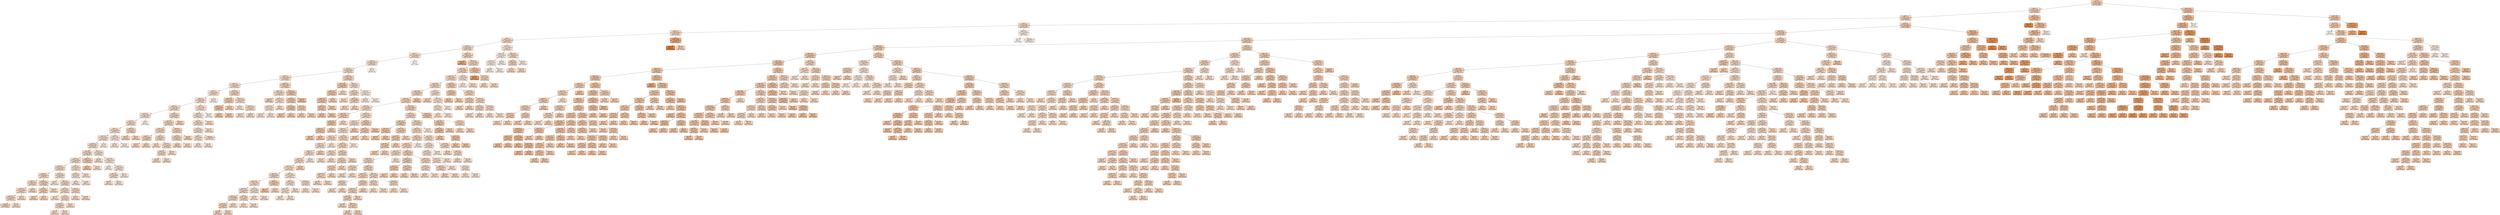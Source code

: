 digraph Tree {
node [shape=box, style="filled, rounded", color="black", fontname=helvetica] ;
edge [fontname=helvetica] ;
0 [label="node #0\nPCIP14 <= 0.03\nmse = 4421311607.05\nsamples = 882\nvalue = 212358.22", fillcolor="#f5cfb4"] ;
1 [label="node #1\nPCIP51 <= 0.93\nmse = 3515597615.19\nsamples = 706\nvalue = 200607.98", fillcolor="#f6d2b9"] ;
0 -> 1 [labeldistance=2.5, labelangle=45, headlabel="True"] ;
2 [label="node #2\nPCIP45 <= 0.0\nmse = 2631061398.18\nsamples = 669\nvalue = 196800.29", fillcolor="#f6d3ba"] ;
1 -> 2 ;
3 [label="node #3\nPCIP39 <= 0.88\nmse = 3154845607.18\nsamples = 226\nvalue = 168346.76", fillcolor="#f7dac5"] ;
2 -> 3 ;
4 [label="node #4\nPCIP26 <= 0.56\nmse = 2870395199.61\nsamples = 213\nvalue = 172820.62", fillcolor="#f7d9c3"] ;
3 -> 4 ;
5 [label="node #5\nPCIP51 <= 0.74\nmse = 2479882651.89\nsamples = 211\nvalue = 171566.98", fillcolor="#f7d9c4"] ;
4 -> 5 ;
6 [label="node #6\nPCIP51 <= 0.0\nmse = 2440740431.12\nsamples = 203\nvalue = 173790.07", fillcolor="#f7d9c3"] ;
5 -> 6 ;
7 [label="node #7\nPCIP01 <= 0.29\nmse = 2135898226.45\nsamples = 98\nvalue = 162232.62", fillcolor="#f8dcc7"] ;
6 -> 7 ;
8 [label="node #8\nPCIP40 <= 0.03\nmse = 2002328971.43\nsamples = 97\nvalue = 163260.0", fillcolor="#f8dbc7"] ;
7 -> 8 ;
9 [label="node #9\nPCIP43 <= 0.03\nmse = 1895395240.5\nsamples = 96\nvalue = 164653.62", fillcolor="#f8dbc6"] ;
8 -> 9 ;
10 [label="node #10\nPCIP04 <= 0.03\nmse = 1616043638.16\nsamples = 80\nvalue = 159382.35", fillcolor="#f8dcc8"] ;
9 -> 10 ;
11 [label="node #11\nPCIP26 <= 0.03\nmse = 1408305464.23\nsamples = 71\nvalue = 154944.86", fillcolor="#f8ddca"] ;
10 -> 11 ;
12 [label="node #12\nPCIP42 <= 0.37\nmse = 1283648866.44\nsamples = 65\nvalue = 152011.11", fillcolor="#f8decb"] ;
11 -> 12 ;
13 [label="node #13\nPCIP50 <= 0.83\nmse = 1206674207.67\nsamples = 64\nvalue = 153456.7", fillcolor="#f8decb"] ;
12 -> 13 ;
14 [label="node #14\nPCIP50 <= 0.44\nmse = 1010541831.14\nsamples = 46\nvalue = 160089.55", fillcolor="#f8dcc8"] ;
13 -> 14 ;
15 [label="node #15\nPCIP16 <= 0.03\nmse = 1041320930.41\nsamples = 34\nvalue = 153249.02", fillcolor="#f8decb"] ;
14 -> 15 ;
16 [label="node #16\nPCIP42 <= 0.22\nmse = 895623264.0\nsamples = 33\nvalue = 155056.0", fillcolor="#f8ddca"] ;
15 -> 16 ;
17 [label="node #17\nPCIP11 <= 0.18\nmse = 818065097.33\nsamples = 31\nvalue = 152214.89", fillcolor="#f8decb"] ;
16 -> 17 ;
18 [label="node #18\nPCIP31 <= 0.49\nmse = 751751650.23\nsamples = 26\nvalue = 158058.97", fillcolor="#f8ddc9"] ;
17 -> 18 ;
19 [label="node #19\nPCIP30 <= 0.03\nmse = 634390671.75\nsamples = 25\nvalue = 159934.21", fillcolor="#f8dcc8"] ;
18 -> 19 ;
20 [label="node #20\nPCIP11 <= 0.02\nmse = 516324828.3\nsamples = 20\nvalue = 165203.23", fillcolor="#f8dbc6"] ;
19 -> 20 ;
21 [label="node #21\nPCIP31 <= 0.08\nmse = 264619928.66\nsamples = 18\nvalue = 162472.41", fillcolor="#f8dcc7"] ;
20 -> 21 ;
22 [label="node #22\nPCIP39 <= 0.37\nmse = 229145633.27\nsamples = 15\nvalue = 167104.35", fillcolor="#f7dac5"] ;
21 -> 22 ;
23 [label="node #23\nPCIP13 <= 0.2\nmse = 190094710.74\nsamples = 8\nvalue = 177272.73", fillcolor="#f7d8c2"] ;
22 -> 23 ;
24 [label="node #24\nPCIP42 <= 0.1\nmse = 184375000.0\nsamples = 5\nvalue = 174000.0", fillcolor="#f7d9c3"] ;
23 -> 24 ;
25 [label="node #25\nPCIP54 <= 0.01\nmse = 171489795.92\nsamples = 4\nvalue = 171785.71", fillcolor="#f7d9c4"] ;
24 -> 25 ;
26 [label="node #26\nPCIP30 <= 0.01\nmse = 236258400.0\nsamples = 3\nvalue = 170740.0", fillcolor="#f7d9c4"] ;
25 -> 26 ;
27 [label="node #27\nmse = 392000000.0\nsamples = 2\nvalue = 169900.0", fillcolor="#f7dac4"] ;
26 -> 27 ;
28 [label="node #28\nmse = 0.0\nsamples = 1\nvalue = 172000.0", fillcolor="#f7d9c4"] ;
26 -> 28 ;
29 [label="node #29\nmse = 0.0\nsamples = 1\nvalue = 174400.0", fillcolor="#f7d9c3"] ;
25 -> 29 ;
30 [label="node #30\nmse = 0.0\nsamples = 1\nvalue = 189500.0", fillcolor="#f6d5bd"] ;
24 -> 30 ;
31 [label="node #31\nPCIP39 <= 0.18\nmse = 100620000.0\nsamples = 3\nvalue = 186000.0", fillcolor="#f6d6be"] ;
23 -> 31 ;
32 [label="node #32\nPCIP13 <= 0.31\nmse = 20250000.0\nsamples = 2\nvalue = 192600.0", fillcolor="#f6d4bc"] ;
31 -> 32 ;
33 [label="node #33\nmse = 0.0\nsamples = 1\nvalue = 188100.0", fillcolor="#f6d5bd"] ;
32 -> 33 ;
34 [label="node #34\nmse = 0.0\nsamples = 1\nvalue = 197100.0", fillcolor="#f6d3ba"] ;
32 -> 34 ;
35 [label="node #35\nmse = 0.0\nsamples = 1\nvalue = 172800.0", fillcolor="#f7d9c3"] ;
31 -> 35 ;
36 [label="node #36\nPCIP13 <= 0.04\nmse = 83281388.89\nsamples = 7\nvalue = 157783.33", fillcolor="#f8ddc9"] ;
22 -> 36 ;
37 [label="node #37\nmse = 0.0\nsamples = 1\nvalue = 133400.0", fillcolor="#f9e3d3"] ;
36 -> 37 ;
38 [label="node #38\nPCIP39 <= 0.72\nmse = 31889090.91\nsamples = 6\nvalue = 160000.0", fillcolor="#f8dcc8"] ;
36 -> 38 ;
39 [label="node #39\nPCIP13 <= 0.09\nmse = 25642469.14\nsamples = 4\nvalue = 158544.44", fillcolor="#f8dcc9"] ;
38 -> 39 ;
40 [label="node #40\nmse = 0.0\nsamples = 1\nvalue = 144900.0", fillcolor="#f9e0ce"] ;
39 -> 40 ;
41 [label="node #41\nPCIP31 <= 0.01\nmse = 2667500.0\nsamples = 3\nvalue = 160250.0", fillcolor="#f8dcc8"] ;
39 -> 41 ;
42 [label="node #42\nPCIP13 <= 0.18\nmse = 888888.89\nsamples = 2\nvalue = 159433.33", fillcolor="#f8dcc8"] ;
41 -> 42 ;
43 [label="node #43\nmse = 0.0\nsamples = 1\nvalue = 160100.0", fillcolor="#f8dcc8"] ;
42 -> 43 ;
44 [label="node #44\nmse = 0.0\nsamples = 1\nvalue = 158100.0", fillcolor="#f8ddc9"] ;
42 -> 44 ;
45 [label="node #45\nmse = 0.0\nsamples = 1\nvalue = 162700.0", fillcolor="#f8dbc7"] ;
41 -> 45 ;
46 [label="node #46\nPCIP39 <= 0.79\nmse = 7562500.0\nsamples = 2\nvalue = 166550.0", fillcolor="#f7dbc6"] ;
38 -> 46 ;
47 [label="node #47\nmse = 0.0\nsamples = 1\nvalue = 163800.0", fillcolor="#f8dbc7"] ;
46 -> 47 ;
48 [label="node #48\nmse = 0.0\nsamples = 1\nvalue = 169300.0", fillcolor="#f7dac5"] ;
46 -> 48 ;
49 [label="node #49\nPCIP44 <= 0.05\nmse = 3094722.22\nsamples = 3\nvalue = 144716.67", fillcolor="#f9e0ce"] ;
21 -> 49 ;
50 [label="node #50\nPCIP39 <= 0.11\nmse = 16875.0\nsamples = 2\nvalue = 143475.0", fillcolor="#f9e0cf"] ;
49 -> 50 ;
51 [label="node #51\nmse = 0.0\nsamples = 1\nvalue = 143400.0", fillcolor="#f9e0cf"] ;
50 -> 51 ;
52 [label="node #52\nmse = 0.0\nsamples = 1\nvalue = 143700.0", fillcolor="#f9e0cf"] ;
50 -> 52 ;
53 [label="node #53\nmse = 0.0\nsamples = 1\nvalue = 147200.0", fillcolor="#f8dfcd"] ;
49 -> 53 ;
54 [label="node #54\nPCIP50 <= 0.22\nmse = 2490010000.0\nsamples = 2\nvalue = 204800.0", fillcolor="#f6d1b7"] ;
20 -> 54 ;
55 [label="node #55\nmse = 0.0\nsamples = 1\nvalue = 254700.0", fillcolor="#f3c5a4"] ;
54 -> 55 ;
56 [label="node #56\nmse = 0.0\nsamples = 1\nvalue = 154900.0", fillcolor="#f8ddca"] ;
54 -> 56 ;
57 [label="node #57\nPCIP24 <= 0.05\nmse = 489820000.0\nsamples = 5\nvalue = 136600.0", fillcolor="#f9e2d1"] ;
19 -> 57 ;
58 [label="node #58\nmse = 0.0\nsamples = 1\nvalue = 167600.0", fillcolor="#f7dac5"] ;
57 -> 58 ;
59 [label="node #59\nPCIP24 <= 0.15\nmse = 384595555.56\nsamples = 4\nvalue = 131433.33", fillcolor="#f9e3d3"] ;
57 -> 59 ;
60 [label="node #60\nmse = 0.0\nsamples = 1\nvalue = 97400.0", fillcolor="#fbece0"] ;
59 -> 60 ;
61 [label="node #61\nPCIP13 <= 0.11\nmse = 183530400.0\nsamples = 3\nvalue = 138240.0", fillcolor="#f9e1d1"] ;
59 -> 61 ;
62 [label="node #62\nPCIP42 <= 0.05\nmse = 65610000.0\nsamples = 2\nvalue = 153600.0", fillcolor="#f8decb"] ;
61 -> 62 ;
63 [label="node #63\nmse = 0.0\nsamples = 1\nvalue = 161700.0", fillcolor="#f8dcc8"] ;
62 -> 63 ;
64 [label="node #64\nmse = 0.0\nsamples = 1\nvalue = 145500.0", fillcolor="#f9e0ce"] ;
62 -> 64 ;
65 [label="node #65\nmse = 0.0\nsamples = 1\nvalue = 128000.0", fillcolor="#f9e4d5"] ;
61 -> 65 ;
66 [label="node #66\nmse = 0.0\nsamples = 1\nvalue = 86800.0", fillcolor="#fceee5"] ;
18 -> 66 ;
67 [label="node #67\nPCIP50 <= 0.06\nmse = 163171875.0\nsamples = 5\nvalue = 123725.0", fillcolor="#fae5d6"] ;
17 -> 67 ;
68 [label="node #68\nmse = 0.0\nsamples = 4\nvalue = 131100.0", fillcolor="#f9e3d3"] ;
67 -> 68 ;
69 [label="node #69\nmse = 0.0\nsamples = 1\nvalue = 101600.0", fillcolor="#fbebdf"] ;
67 -> 69 ;
70 [label="node #70\nPCIP24 <= 0.11\nmse = 3042222.22\nsamples = 2\nvalue = 199566.67", fillcolor="#f6d2b9"] ;
16 -> 70 ;
71 [label="node #71\nmse = 0.0\nsamples = 1\nvalue = 200800.0", fillcolor="#f6d2b8"] ;
70 -> 71 ;
72 [label="node #72\nmse = 0.0\nsamples = 1\nvalue = 197100.0", fillcolor="#f6d3ba"] ;
70 -> 72 ;
73 [label="node #73\nmse = 0.0\nsamples = 1\nvalue = 62900.0", fillcolor="#fdf4ee"] ;
15 -> 73 ;
74 [label="node #74\nPCIP11 <= 0.34\nmse = 287858085.94\nsamples = 12\nvalue = 181893.75", fillcolor="#f7d7c0"] ;
14 -> 74 ;
75 [label="node #75\nPCIP50 <= 0.67\nmse = 243315969.39\nsamples = 11\nvalue = 178621.43", fillcolor="#f7d8c1"] ;
74 -> 75 ;
76 [label="node #76\nPCIP50 <= 0.46\nmse = 123531600.0\nsamples = 8\nvalue = 172580.0", fillcolor="#f7d9c3"] ;
75 -> 76 ;
77 [label="node #77\nPCIP14 <= 0.0\nmse = 31468888.89\nsamples = 2\nvalue = 186166.67", fillcolor="#f6d6be"] ;
76 -> 77 ;
78 [label="node #78\nmse = 0.0\nsamples = 1\nvalue = 182200.0", fillcolor="#f7d7c0"] ;
77 -> 78 ;
79 [label="node #79\nmse = 0.0\nsamples = 1\nvalue = 194100.0", fillcolor="#f6d4bb"] ;
77 -> 79 ;
80 [label="node #80\nPCIP50 <= 0.51\nmse = 49968163.27\nsamples = 6\nvalue = 166757.14", fillcolor="#f7dac6"] ;
76 -> 80 ;
81 [label="node #81\nmse = 0.0\nsamples = 2\nvalue = 158700.0", fillcolor="#f8dcc9"] ;
80 -> 81 ;
82 [label="node #82\nPCIP11 <= 0.21\nmse = 33601600.0\nsamples = 4\nvalue = 169980.0", fillcolor="#f7dac4"] ;
80 -> 82 ;
83 [label="node #83\nPCIP24 <= 0.0\nmse = 7680000.0\nsamples = 3\nvalue = 172600.0", fillcolor="#f7d9c3"] ;
82 -> 83 ;
84 [label="node #84\nmse = 0.0\nsamples = 2\nvalue = 174200.0", fillcolor="#f7d9c3"] ;
83 -> 84 ;
85 [label="node #85\nmse = 0.0\nsamples = 1\nvalue = 167800.0", fillcolor="#f7dac5"] ;
83 -> 85 ;
86 [label="node #86\nmse = 0.0\nsamples = 1\nvalue = 159500.0", fillcolor="#f8dcc8"] ;
82 -> 86 ;
87 [label="node #87\nPCIP13 <= 0.0\nmse = 223411875.0\nsamples = 3\nvalue = 193725.0", fillcolor="#f6d4bb"] ;
75 -> 87 ;
88 [label="node #88\nPCIP50 <= 0.76\nmse = 221902222.22\nsamples = 2\nvalue = 189366.67", fillcolor="#f6d5bd"] ;
87 -> 88 ;
89 [label="node #89\nmse = 0.0\nsamples = 1\nvalue = 199900.0", fillcolor="#f6d2b9"] ;
88 -> 89 ;
90 [label="node #90\nmse = 0.0\nsamples = 1\nvalue = 168300.0", fillcolor="#f7dac5"] ;
88 -> 90 ;
91 [label="node #91\nmse = 0.0\nsamples = 1\nvalue = 206800.0", fillcolor="#f5d1b6"] ;
87 -> 91 ;
92 [label="node #92\nmse = 0.0\nsamples = 1\nvalue = 204800.0", fillcolor="#f6d1b7"] ;
74 -> 92 ;
93 [label="node #93\nPCIP13 <= 0.05\nmse = 1327012455.56\nsamples = 18\nvalue = 138643.33", fillcolor="#f9e1d0"] ;
13 -> 93 ;
94 [label="node #94\nPCIP04 <= 0.0\nmse = 892741344.31\nsamples = 17\nvalue = 146270.37", fillcolor="#f9e0ce"] ;
93 -> 94 ;
95 [label="node #95\nPCIP30 <= 0.02\nmse = 906983786.98\nsamples = 16\nvalue = 145407.69", fillcolor="#f9e0ce"] ;
94 -> 95 ;
96 [label="node #96\nPCIP50 <= 0.98\nmse = 929945536.0\nsamples = 15\nvalue = 144692.0", fillcolor="#f9e0ce"] ;
95 -> 96 ;
97 [label="node #97\nPCIP50 <= 0.9\nmse = 4202500.0\nsamples = 2\nvalue = 138650.0", fillcolor="#f9e1d0"] ;
96 -> 97 ;
98 [label="node #98\nmse = 0.0\nsamples = 1\nvalue = 140700.0", fillcolor="#f9e1d0"] ;
97 -> 98 ;
99 [label="node #99\nmse = 0.0\nsamples = 1\nvalue = 136600.0", fillcolor="#f9e2d1"] ;
97 -> 99 ;
100 [label="node #100\nmse = 1006994480.15\nsamples = 13\nvalue = 145217.39", fillcolor="#f9e0ce"] ;
96 -> 100 ;
101 [label="node #101\nmse = 0.0\nsamples = 1\nvalue = 163300.0", fillcolor="#f8dbc7"] ;
95 -> 101 ;
102 [label="node #102\nmse = 0.0\nsamples = 1\nvalue = 168700.0", fillcolor="#f7dac5"] ;
94 -> 102 ;
103 [label="node #103\nmse = 0.0\nsamples = 1\nvalue = 70000.0", fillcolor="#fcf2eb"] ;
93 -> 103 ;
104 [label="node #104\nmse = 0.0\nsamples = 1\nvalue = 81900.0", fillcolor="#fcefe6"] ;
12 -> 104 ;
105 [label="node #105\nPCIP13 <= 0.01\nmse = 1526357500.0\nsamples = 6\nvalue = 191250.0", fillcolor="#f6d4bc"] ;
11 -> 105 ;
106 [label="node #106\nPCIP31 <= 0.1\nmse = 233421875.0\nsamples = 3\nvalue = 226725.0", fillcolor="#f4ccae"] ;
105 -> 106 ;
107 [label="node #107\nPCIP26 <= 0.12\nmse = 39062500.0\nsamples = 2\nvalue = 241350.0", fillcolor="#f4c8a9"] ;
106 -> 107 ;
108 [label="node #108\nmse = 0.0\nsamples = 1\nvalue = 247600.0", fillcolor="#f3c7a6"] ;
107 -> 108 ;
109 [label="node #109\nmse = 0.0\nsamples = 1\nvalue = 235100.0", fillcolor="#f4caab"] ;
107 -> 109 ;
110 [label="node #110\nmse = 0.0\nsamples = 1\nvalue = 212100.0", fillcolor="#f5cfb4"] ;
106 -> 110 ;
111 [label="node #111\nPCIP26 <= 0.08\nmse = 302341875.0\nsamples = 3\nvalue = 155775.0", fillcolor="#f8ddca"] ;
105 -> 111 ;
112 [label="node #112\nmse = 0.0\nsamples = 1\nvalue = 126500.0", fillcolor="#fae4d5"] ;
111 -> 112 ;
113 [label="node #113\nPCIP40 <= 0.01\nmse = 22222222.22\nsamples = 2\nvalue = 165533.33", fillcolor="#f8dbc6"] ;
111 -> 113 ;
114 [label="node #114\nmse = 0.0\nsamples = 1\nvalue = 162200.0", fillcolor="#f8dcc7"] ;
113 -> 114 ;
115 [label="node #115\nmse = 0.0\nsamples = 1\nvalue = 172200.0", fillcolor="#f7d9c3"] ;
113 -> 115 ;
116 [label="node #116\nPCIP50 <= 0.62\nmse = 1727195833.33\nsamples = 9\nvalue = 198950.0", fillcolor="#f6d3b9"] ;
10 -> 116 ;
117 [label="node #117\nPCIP50 <= 0.05\nmse = 1174458055.56\nsamples = 4\nvalue = 169116.67", fillcolor="#f7dac5"] ;
116 -> 117 ;
118 [label="node #118\nmse = 0.0\nsamples = 1\nvalue = 216900.0", fillcolor="#f5ceb2"] ;
117 -> 118 ;
119 [label="node #119\nPCIP50 <= 0.54\nmse = 49251875.0\nsamples = 3\nvalue = 145225.0", fillcolor="#f9e0ce"] ;
117 -> 119 ;
120 [label="node #120\nPCIP04 <= 0.43\nmse = 17222500.0\nsamples = 2\nvalue = 138850.0", fillcolor="#f9e1d0"] ;
119 -> 120 ;
121 [label="node #121\nmse = 0.0\nsamples = 1\nvalue = 143000.0", fillcolor="#f9e0cf"] ;
120 -> 121 ;
122 [label="node #122\nmse = 0.0\nsamples = 1\nvalue = 134700.0", fillcolor="#f9e2d2"] ;
120 -> 122 ;
123 [label="node #123\nmse = 0.0\nsamples = 1\nvalue = 151600.0", fillcolor="#f8decb"] ;
119 -> 123 ;
124 [label="node #124\nPCIP11 <= 0.01\nmse = 499878055.56\nsamples = 5\nvalue = 228783.33", fillcolor="#f4cbae"] ;
116 -> 124 ;
125 [label="node #125\nPCIP30 <= 0.01\nmse = 117805600.0\nsamples = 4\nvalue = 219820.0", fillcolor="#f5cdb1"] ;
124 -> 125 ;
126 [label="node #126\nPCIP50 <= 0.85\nmse = 14580000.0\nsamples = 2\nvalue = 228200.0", fillcolor="#f4cbae"] ;
125 -> 126 ;
127 [label="node #127\nmse = 0.0\nsamples = 1\nvalue = 233600.0", fillcolor="#f4caac"] ;
126 -> 127 ;
128 [label="node #128\nmse = 0.0\nsamples = 1\nvalue = 225500.0", fillcolor="#f4ccaf"] ;
126 -> 128 ;
129 [label="node #129\nPCIP30 <= 0.04\nmse = 9302500.0\nsamples = 2\nvalue = 207250.0", fillcolor="#f5d1b6"] ;
125 -> 129 ;
130 [label="node #130\nmse = 0.0\nsamples = 1\nvalue = 210300.0", fillcolor="#f5d0b5"] ;
129 -> 130 ;
131 [label="node #131\nmse = 0.0\nsamples = 1\nvalue = 204200.0", fillcolor="#f6d1b7"] ;
129 -> 131 ;
132 [label="node #132\nmse = 0.0\nsamples = 1\nvalue = 273600.0", fillcolor="#f2c09c"] ;
124 -> 132 ;
133 [label="node #133\nPCIP13 <= 0.05\nmse = 2381011634.35\nsamples = 16\nvalue = 197668.42", fillcolor="#f6d3ba"] ;
9 -> 133 ;
134 [label="node #134\nPCIP31 <= 0.17\nmse = 483659669.42\nsamples = 10\nvalue = 233218.18", fillcolor="#f4caac"] ;
133 -> 134 ;
135 [label="node #135\nPCIP39 <= 0.11\nmse = 147580100.0\nsamples = 9\nvalue = 239130.0", fillcolor="#f4c9aa"] ;
134 -> 135 ;
136 [label="node #136\nPCIP54 <= 0.01\nmse = 19324444.44\nsamples = 8\nvalue = 242933.33", fillcolor="#f4c8a8"] ;
135 -> 136 ;
137 [label="node #137\nPCIP30 <= 0.02\nmse = 1093.75\nsamples = 7\nvalue = 244487.5", fillcolor="#f4c7a8"] ;
136 -> 137 ;
138 [label="node #138\nmse = 0.0\nsamples = 6\nvalue = 244500.0", fillcolor="#f4c7a8"] ;
137 -> 138 ;
139 [label="node #139\nmse = 0.0\nsamples = 1\nvalue = 244400.0", fillcolor="#f4c7a8"] ;
137 -> 139 ;
140 [label="node #140\nmse = 0.0\nsamples = 1\nvalue = 230500.0", fillcolor="#f4cbad"] ;
136 -> 140 ;
141 [label="node #141\nmse = 0.0\nsamples = 1\nvalue = 204900.0", fillcolor="#f6d1b7"] ;
135 -> 141 ;
142 [label="node #142\nmse = 0.0\nsamples = 1\nvalue = 174100.0", fillcolor="#f7d9c3"] ;
134 -> 142 ;
143 [label="node #143\nPCIP43 <= 0.2\nmse = 862821093.75\nsamples = 6\nvalue = 148787.5", fillcolor="#f8dfcd"] ;
133 -> 143 ;
144 [label="node #144\nPCIP39 <= 0.01\nmse = 101561600.0\nsamples = 3\nvalue = 169920.0", fillcolor="#f7dac4"] ;
143 -> 144 ;
145 [label="node #145\nmse = 0.0\nsamples = 1\nvalue = 158600.0", fillcolor="#f8dcc9"] ;
144 -> 145 ;
146 [label="node #146\nPCIP39 <= 0.03\nmse = 26888888.89\nsamples = 2\nvalue = 177466.67", fillcolor="#f7d8c1"] ;
144 -> 146 ;
147 [label="node #147\nmse = 0.0\nsamples = 1\nvalue = 173800.0", fillcolor="#f7d9c3"] ;
146 -> 147 ;
148 [label="node #148\nmse = 0.0\nsamples = 1\nvalue = 184800.0", fillcolor="#f7d6bf"] ;
146 -> 148 ;
149 [label="node #149\nPCIP13 <= 0.1\nmse = 146775555.56\nsamples = 3\nvalue = 113566.67", fillcolor="#fae8da"] ;
143 -> 149 ;
150 [label="node #150\nmse = 0.0\nsamples = 1\nvalue = 130700.0", fillcolor="#f9e3d4"] ;
149 -> 150 ;
151 [label="node #151\nmse = 0.0\nsamples = 2\nvalue = 105000.0", fillcolor="#fbeadd"] ;
149 -> 151 ;
152 [label="node #152\nmse = 0.0\nsamples = 1\nvalue = 67100.0", fillcolor="#fdf3ec"] ;
8 -> 152 ;
153 [label="node #153\nmse = 0.0\nsamples = 1\nvalue = 18400.0", fillcolor="#ffffff"] ;
7 -> 153 ;
154 [label="node #154\nPCIP51 <= 0.0\nmse = 2488283152.66\nsamples = 105\nvalue = 183911.8", fillcolor="#f7d6bf"] ;
6 -> 154 ;
155 [label="node #155\nmse = 0.0\nsamples = 1\nvalue = 381700.0", fillcolor="#eda672"] ;
154 -> 155 ;
156 [label="node #156\nPCIP51 <= 0.69\nmse = 1778637396.65\nsamples = 104\nvalue = 180156.33", fillcolor="#f7d7c0"] ;
154 -> 156 ;
157 [label="node #157\nPCIP40 <= 0.05\nmse = 1413642607.52\nsamples = 101\nvalue = 178480.52", fillcolor="#f7d8c1"] ;
156 -> 157 ;
158 [label="node #158\nPCIP43 <= 0.16\nmse = 1346135822.22\nsamples = 99\nvalue = 179933.33", fillcolor="#f7d7c1"] ;
157 -> 158 ;
159 [label="node #159\nPCIP44 <= 0.15\nmse = 1343157197.23\nsamples = 91\nvalue = 177352.94", fillcolor="#f7d8c2"] ;
158 -> 159 ;
160 [label="node #160\nPCIP30 <= 0.53\nmse = 1268548755.98\nsamples = 87\nvalue = 180623.02", fillcolor="#f7d7c0"] ;
159 -> 160 ;
161 [label="node #161\nPCIP13 <= 0.03\nmse = 1221085974.9\nsamples = 86\nvalue = 179584.68", fillcolor="#f7d7c1"] ;
160 -> 161 ;
162 [label="node #162\nPCIP51 <= 0.02\nmse = 1270786135.55\nsamples = 41\nvalue = 170572.41", fillcolor="#f7dac4"] ;
161 -> 162 ;
163 [label="node #163\nPCIP42 <= 0.1\nmse = 1365578055.56\nsamples = 4\nvalue = 211183.33", fillcolor="#f5d0b4"] ;
162 -> 163 ;
164 [label="node #164\nPCIP50 <= 0.28\nmse = 98891875.0\nsamples = 3\nvalue = 236675.0", fillcolor="#f4c9ab"] ;
163 -> 164 ;
165 [label="node #165\nPCIP31 <= 0.01\nmse = 2275555.56\nsamples = 2\nvalue = 242366.67", fillcolor="#f4c8a8"] ;
164 -> 165 ;
166 [label="node #166\nmse = 0.0\nsamples = 1\nvalue = 244500.0", fillcolor="#f4c7a8"] ;
165 -> 166 ;
167 [label="node #167\nmse = 0.0\nsamples = 1\nvalue = 241300.0", fillcolor="#f4c8a9"] ;
165 -> 167 ;
168 [label="node #168\nmse = 0.0\nsamples = 1\nvalue = 219600.0", fillcolor="#f5cdb1"] ;
164 -> 168 ;
169 [label="node #169\nmse = 0.0\nsamples = 1\nvalue = 160200.0", fillcolor="#f8dcc8"] ;
163 -> 169 ;
170 [label="node #170\nPCIP44 <= 0.05\nmse = 1047593472.63\nsamples = 37\nvalue = 165886.54", fillcolor="#f8dbc6"] ;
162 -> 170 ;
171 [label="node #171\nPCIP14 <= 0.0\nmse = 901365714.29\nsamples = 34\nvalue = 162571.43", fillcolor="#f8dcc7"] ;
170 -> 171 ;
172 [label="node #172\nPCIP51 <= 0.27\nmse = 819099787.33\nsamples = 33\nvalue = 161135.42", fillcolor="#f8dcc8"] ;
171 -> 172 ;
173 [label="node #173\nPCIP15 <= 0.01\nmse = 894622949.83\nsamples = 23\nvalue = 155738.24", fillcolor="#f8ddca"] ;
172 -> 173 ;
174 [label="node #174\nPCIP14 <= 0.0\nmse = 926160499.41\nsamples = 20\nvalue = 159986.21", fillcolor="#f8dcc8"] ;
173 -> 174 ;
175 [label="node #175\nPCIP44 <= 0.0\nmse = 809079528.06\nsamples = 19\nvalue = 157710.71", fillcolor="#f8ddc9"] ;
174 -> 175 ;
176 [label="node #176\nPCIP26 <= 0.34\nmse = 827265784.5\nsamples = 15\nvalue = 163017.39", fillcolor="#f8dbc7"] ;
175 -> 176 ;
177 [label="node #177\nPCIP51 <= 0.11\nmse = 741351818.18\nsamples = 14\nvalue = 160700.0", fillcolor="#f8dcc8"] ;
176 -> 177 ;
178 [label="node #178\nPCIP51 <= 0.09\nmse = 860507822.22\nsamples = 9\nvalue = 167913.33", fillcolor="#f7dac5"] ;
177 -> 178 ;
179 [label="node #179\nPCIP43 <= 0.06\nmse = 221691597.63\nsamples = 7\nvalue = 159661.54", fillcolor="#f8dcc8"] ;
178 -> 179 ;
180 [label="node #180\nPCIP13 <= 0.01\nmse = 58791875.0\nsamples = 5\nvalue = 169575.0", fillcolor="#f7dac5"] ;
179 -> 180 ;
181 [label="node #181\nPCIP30 <= 0.08\nmse = 27708888.89\nsamples = 3\nvalue = 178366.67", fillcolor="#f7d8c1"] ;
180 -> 181 ;
182 [label="node #182\nPCIP51 <= 0.04\nmse = 1960000.0\nsamples = 2\nvalue = 182000.0", fillcolor="#f7d7c0"] ;
181 -> 182 ;
183 [label="node #183\nmse = 0.0\nsamples = 1\nvalue = 183400.0", fillcolor="#f7d6bf"] ;
182 -> 183 ;
184 [label="node #184\nmse = 0.0\nsamples = 1\nvalue = 180600.0", fillcolor="#f7d7c0"] ;
182 -> 184 ;
185 [label="node #185\nmse = 0.0\nsamples = 1\nvalue = 171100.0", fillcolor="#f7d9c4"] ;
181 -> 185 ;
186 [label="node #186\nPCIP31 <= 0.01\nmse = 3240000.0\nsamples = 2\nvalue = 164300.0", fillcolor="#f8dbc7"] ;
180 -> 186 ;
187 [label="node #187\nmse = 0.0\nsamples = 1\nvalue = 160700.0", fillcolor="#f8dcc8"] ;
186 -> 187 ;
188 [label="node #188\nmse = 0.0\nsamples = 1\nvalue = 165200.0", fillcolor="#f8dbc6"] ;
186 -> 188 ;
189 [label="node #189\nPCIP13 <= 0.01\nmse = 73500000.0\nsamples = 2\nvalue = 143800.0", fillcolor="#f9e0ce"] ;
179 -> 189 ;
190 [label="node #190\nmse = 0.0\nsamples = 1\nvalue = 133300.0", fillcolor="#f9e3d3"] ;
189 -> 190 ;
191 [label="node #191\nmse = 0.0\nsamples = 1\nvalue = 150800.0", fillcolor="#f8decc"] ;
189 -> 191 ;
192 [label="node #192\nPCIP51 <= 0.1\nmse = 1693322500.0\nsamples = 2\nvalue = 221550.0", fillcolor="#f5cdb0"] ;
178 -> 192 ;
193 [label="node #193\nmse = 0.0\nsamples = 1\nvalue = 262700.0", fillcolor="#f3c3a0"] ;
192 -> 193 ;
194 [label="node #194\nmse = 0.0\nsamples = 1\nvalue = 180400.0", fillcolor="#f7d7c0"] ;
192 -> 194 ;
195 [label="node #195\nPCIP11 <= 0.09\nmse = 135596734.69\nsamples = 5\nvalue = 145242.86", fillcolor="#f9e0ce"] ;
177 -> 195 ;
196 [label="node #196\nPCIP51 <= 0.21\nmse = 80188000.0\nsamples = 3\nvalue = 139700.0", fillcolor="#f9e1d0"] ;
195 -> 196 ;
197 [label="node #197\nPCIP01 <= 0.03\nmse = 9922500.0\nsamples = 2\nvalue = 135450.0", fillcolor="#f9e2d2"] ;
196 -> 197 ;
198 [label="node #198\nmse = 0.0\nsamples = 1\nvalue = 132300.0", fillcolor="#f9e3d3"] ;
197 -> 198 ;
199 [label="node #199\nmse = 0.0\nsamples = 1\nvalue = 138600.0", fillcolor="#f9e1d0"] ;
197 -> 199 ;
200 [label="node #200\nmse = 0.0\nsamples = 1\nvalue = 156700.0", fillcolor="#f8ddc9"] ;
196 -> 200 ;
201 [label="node #201\nPCIP24 <= 0.02\nmse = 5290000.0\nsamples = 2\nvalue = 159100.0", fillcolor="#f8dcc9"] ;
195 -> 201 ;
202 [label="node #202\nmse = 0.0\nsamples = 1\nvalue = 156800.0", fillcolor="#f8ddc9"] ;
201 -> 202 ;
203 [label="node #203\nmse = 0.0\nsamples = 1\nvalue = 161400.0", fillcolor="#f8dcc8"] ;
201 -> 203 ;
204 [label="node #204\nmse = 0.0\nsamples = 1\nvalue = 214000.0", fillcolor="#f5cfb3"] ;
176 -> 204 ;
205 [label="node #205\nmse = 0.0\nsamples = 4\nvalue = 133300.0", fillcolor="#f9e3d3"] ;
175 -> 205 ;
206 [label="node #206\nmse = 0.0\nsamples = 1\nvalue = 223700.0", fillcolor="#f5ccb0"] ;
174 -> 206 ;
207 [label="node #207\nmse = 0.0\nsamples = 3\nvalue = 131100.0", fillcolor="#f9e3d3"] ;
173 -> 207 ;
208 [label="node #208\nPCIP51 <= 0.64\nmse = 393138163.27\nsamples = 10\nvalue = 174242.86", fillcolor="#f7d9c3"] ;
172 -> 208 ;
209 [label="node #209\nPCIP43 <= 0.02\nmse = 119733846.15\nsamples = 9\nvalue = 178900.0", fillcolor="#f7d7c1"] ;
208 -> 209 ;
210 [label="node #210\nPCIP43 <= 0.0\nmse = 24035555.56\nsamples = 3\nvalue = 160266.67", fillcolor="#f8dcc8"] ;
209 -> 210 ;
211 [label="node #211\nmse = 0.0\nsamples = 2\nvalue = 156800.0", fillcolor="#f8ddc9"] ;
210 -> 211 ;
212 [label="node #212\nmse = 0.0\nsamples = 1\nvalue = 167200.0", fillcolor="#f7dac5"] ;
210 -> 212 ;
213 [label="node #213\nPCIP30 <= 0.06\nmse = 13034900.0\nsamples = 6\nvalue = 184490.0", fillcolor="#f7d6bf"] ;
209 -> 213 ;
214 [label="node #214\nPCIP11 <= 0.11\nmse = 1360246.91\nsamples = 5\nvalue = 183344.44", fillcolor="#f7d6bf"] ;
213 -> 214 ;
215 [label="node #215\nPCIP11 <= 0.06\nmse = 301875.0\nsamples = 4\nvalue = 182975.0", fillcolor="#f7d6bf"] ;
214 -> 215 ;
216 [label="node #216\nPCIP24 <= 0.01\nmse = 2222.22\nsamples = 2\nvalue = 182266.67", fillcolor="#f7d7c0"] ;
215 -> 216 ;
217 [label="node #217\nmse = 0.0\nsamples = 1\nvalue = 182200.0", fillcolor="#f7d7c0"] ;
216 -> 217 ;
218 [label="node #218\nmse = 0.0\nsamples = 1\nvalue = 182300.0", fillcolor="#f7d7c0"] ;
216 -> 218 ;
219 [label="node #219\nmse = 0.0\nsamples = 2\nvalue = 183400.0", fillcolor="#f7d6bf"] ;
215 -> 219 ;
220 [label="node #220\nmse = 0.0\nsamples = 1\nvalue = 186300.0", fillcolor="#f6d6be"] ;
214 -> 220 ;
221 [label="node #221\nmse = 0.0\nsamples = 1\nvalue = 194800.0", fillcolor="#f6d4bb"] ;
213 -> 221 ;
222 [label="node #222\nmse = 0.0\nsamples = 1\nvalue = 113700.0", fillcolor="#fae8da"] ;
208 -> 222 ;
223 [label="node #223\nmse = 0.0\nsamples = 1\nvalue = 231500.0", fillcolor="#f4cbad"] ;
171 -> 223 ;
224 [label="node #224\nPCIP13 <= 0.0\nmse = 324602222.22\nsamples = 3\nvalue = 220033.33", fillcolor="#f5cdb1"] ;
170 -> 224 ;
225 [label="node #225\nPCIP54 <= 0.02\nmse = 41602500.0\nsamples = 2\nvalue = 207850.0", fillcolor="#f5d0b6"] ;
224 -> 225 ;
226 [label="node #226\nmse = 0.0\nsamples = 1\nvalue = 214300.0", fillcolor="#f5cfb3"] ;
225 -> 226 ;
227 [label="node #227\nmse = 0.0\nsamples = 1\nvalue = 201400.0", fillcolor="#f6d2b8"] ;
225 -> 227 ;
228 [label="node #228\nmse = 0.0\nsamples = 1\nvalue = 244400.0", fillcolor="#f4c7a8"] ;
224 -> 228 ;
229 [label="node #229\nPCIP11 <= 0.06\nmse = 1043309827.82\nsamples = 45\nvalue = 187504.55", fillcolor="#f6d5be"] ;
161 -> 229 ;
230 [label="node #230\nPCIP13 <= 0.04\nmse = 869491283.47\nsamples = 39\nvalue = 181831.58", fillcolor="#f7d7c0"] ;
229 -> 230 ;
231 [label="node #231\nPCIP31 <= 0.01\nmse = 296857500.0\nsamples = 6\nvalue = 218900.0", fillcolor="#f5ceb1"] ;
230 -> 231 ;
232 [label="node #232\nPCIP51 <= 0.32\nmse = 642222.22\nsamples = 2\nvalue = 238033.33", fillcolor="#f4c9aa"] ;
231 -> 232 ;
233 [label="node #233\nmse = 0.0\nsamples = 1\nvalue = 236900.0", fillcolor="#f4c9aa"] ;
232 -> 233 ;
234 [label="node #234\nmse = 0.0\nsamples = 1\nvalue = 238600.0", fillcolor="#f4c9aa"] ;
232 -> 234 ;
235 [label="node #235\nPCIP11 <= 0.02\nmse = 123145600.0\nsamples = 4\nvalue = 207420.0", fillcolor="#f5d0b6"] ;
231 -> 235 ;
236 [label="node #236\nPCIP50 <= 0.12\nmse = 9210000.0\nsamples = 3\nvalue = 212800.0", fillcolor="#f5cfb4"] ;
235 -> 236 ;
237 [label="node #237\nPCIP51 <= 0.28\nmse = 720000.0\nsamples = 2\nvalue = 214500.0", fillcolor="#f5cfb3"] ;
236 -> 237 ;
238 [label="node #238\nmse = 0.0\nsamples = 1\nvalue = 215100.0", fillcolor="#f5cfb3"] ;
237 -> 238 ;
239 [label="node #239\nmse = 0.0\nsamples = 1\nvalue = 213300.0", fillcolor="#f5cfb4"] ;
237 -> 239 ;
240 [label="node #240\nmse = 0.0\nsamples = 1\nvalue = 207700.0", fillcolor="#f5d0b6"] ;
236 -> 240 ;
241 [label="node #241\nmse = 0.0\nsamples = 1\nvalue = 185900.0", fillcolor="#f6d6be"] ;
235 -> 241 ;
242 [label="node #242\nPCIP11 <= 0.05\nmse = 702018359.02\nsamples = 33\nvalue = 175779.59", fillcolor="#f7d8c2"] ;
230 -> 242 ;
243 [label="node #243\nPCIP39 <= 0.06\nmse = 615156106.77\nsamples = 32\nvalue = 177218.75", fillcolor="#f7d8c2"] ;
242 -> 243 ;
244 [label="node #244\nPCIP54 <= 0.03\nmse = 558714375.46\nsamples = 24\nvalue = 182545.95", fillcolor="#f7d7bf"] ;
243 -> 244 ;
245 [label="node #245\nPCIP54 <= 0.01\nmse = 379703487.65\nsamples = 23\nvalue = 184838.89", fillcolor="#f7d6bf"] ;
244 -> 245 ;
246 [label="node #246\nPCIP27 <= 0.03\nmse = 204803315.97\nsamples = 14\nvalue = 177354.17", fillcolor="#f7d8c2"] ;
245 -> 246 ;
247 [label="node #247\nPCIP26 <= 0.01\nmse = 114410351.24\nsamples = 13\nvalue = 180368.18", fillcolor="#f7d7c0"] ;
246 -> 247 ;
248 [label="node #248\nPCIP13 <= 0.09\nmse = 19507500.0\nsamples = 2\nvalue = 167450.0", fillcolor="#f7dac5"] ;
247 -> 248 ;
249 [label="node #249\nmse = 0.0\nsamples = 1\nvalue = 170000.0", fillcolor="#f7dac4"] ;
248 -> 249 ;
250 [label="node #250\nmse = 0.0\nsamples = 1\nvalue = 159800.0", fillcolor="#f8dcc8"] ;
248 -> 250 ;
251 [label="node #251\nPCIP50 <= 0.03\nmse = 90174598.77\nsamples = 11\nvalue = 183238.89", fillcolor="#f7d6bf"] ;
247 -> 251 ;
252 [label="node #252\nPCIP26 <= 0.03\nmse = 44136213.02\nsamples = 7\nvalue = 187961.54", fillcolor="#f6d5bd"] ;
251 -> 252 ;
253 [label="node #253\nPCIP39 <= 0.03\nmse = 9600.0\nsamples = 2\nvalue = 181220.0", fillcolor="#f7d7c0"] ;
252 -> 253 ;
254 [label="node #254\nmse = 0.0\nsamples = 1\nvalue = 181100.0", fillcolor="#f7d7c0"] ;
253 -> 254 ;
255 [label="node #255\nmse = 0.0\nsamples = 1\nvalue = 181300.0", fillcolor="#f7d7c0"] ;
253 -> 255 ;
256 [label="node #256\nPCIP16 <= 0.03\nmse = 25556875.0\nsamples = 5\nvalue = 192175.0", fillcolor="#f6d4bc"] ;
252 -> 256 ;
257 [label="node #257\nPCIP51 <= 0.17\nmse = 5205306.12\nsamples = 4\nvalue = 190442.86", fillcolor="#f6d5bc"] ;
256 -> 257 ;
258 [label="node #258\nPCIP27 <= 0.01\nmse = 649600.0\nsamples = 3\nvalue = 191820.0", fillcolor="#f6d4bc"] ;
257 -> 258 ;
259 [label="node #259\nmse = 0.0\nsamples = 1\nvalue = 190900.0", fillcolor="#f6d5bc"] ;
258 -> 259 ;
260 [label="node #260\nPCIP50 <= 0.03\nmse = 142222.22\nsamples = 2\nvalue = 192433.33", fillcolor="#f6d4bc"] ;
258 -> 260 ;
261 [label="node #261\nmse = 0.0\nsamples = 1\nvalue = 192700.0", fillcolor="#f6d4bc"] ;
260 -> 261 ;
262 [label="node #262\nmse = 0.0\nsamples = 1\nvalue = 191900.0", fillcolor="#f6d4bc"] ;
260 -> 262 ;
263 [label="node #263\nmse = 0.0\nsamples = 1\nvalue = 187000.0", fillcolor="#f6d5be"] ;
257 -> 263 ;
264 [label="node #264\nmse = 0.0\nsamples = 1\nvalue = 204300.0", fillcolor="#f6d1b7"] ;
256 -> 264 ;
265 [label="node #265\nPCIP26 <= 0.04\nmse = 1114400.0\nsamples = 4\nvalue = 170960.0", fillcolor="#f7d9c4"] ;
251 -> 265 ;
266 [label="node #266\nPCIP44 <= 0.02\nmse = 2222.22\nsamples = 2\nvalue = 170166.67", fillcolor="#f7dac4"] ;
265 -> 266 ;
267 [label="node #267\nmse = 0.0\nsamples = 1\nvalue = 170200.0", fillcolor="#f7dac4"] ;
266 -> 267 ;
268 [label="node #268\nmse = 0.0\nsamples = 1\nvalue = 170100.0", fillcolor="#f7dac4"] ;
266 -> 268 ;
269 [label="node #269\nPCIP44 <= 0.02\nmse = 422500.0\nsamples = 2\nvalue = 172150.0", fillcolor="#f7d9c4"] ;
265 -> 269 ;
270 [label="node #270\nmse = 0.0\nsamples = 1\nvalue = 172800.0", fillcolor="#f7d9c3"] ;
269 -> 270 ;
271 [label="node #271\nmse = 0.0\nsamples = 1\nvalue = 171500.0", fillcolor="#f7d9c4"] ;
269 -> 271 ;
272 [label="node #272\nmse = 0.0\nsamples = 1\nvalue = 144200.0", fillcolor="#f9e0ce"] ;
246 -> 272 ;
273 [label="node #273\nPCIP43 <= 0.05\nmse = 393377430.56\nsamples = 9\nvalue = 199808.33", fillcolor="#f6d2b9"] ;
245 -> 273 ;
274 [label="node #274\nPCIP11 <= 0.02\nmse = 27208163.27\nsamples = 5\nvalue = 213942.86", fillcolor="#f5cfb3"] ;
273 -> 274 ;
275 [label="node #275\nPCIP43 <= 0.01\nmse = 3920000.0\nsamples = 3\nvalue = 219500.0", fillcolor="#f5cdb1"] ;
274 -> 275 ;
276 [label="node #276\nmse = 0.0\nsamples = 1\nvalue = 216700.0", fillcolor="#f5ceb2"] ;
275 -> 276 ;
277 [label="node #277\nmse = 0.0\nsamples = 2\nvalue = 220900.0", fillcolor="#f5cdb1"] ;
275 -> 277 ;
278 [label="node #278\nPCIP11 <= 0.02\nmse = 4141875.0\nsamples = 2\nvalue = 209775.0", fillcolor="#f5d0b5"] ;
274 -> 278 ;
279 [label="node #279\nmse = 0.0\nsamples = 1\nvalue = 208600.0", fillcolor="#f5d0b5"] ;
278 -> 279 ;
280 [label="node #280\nmse = 0.0\nsamples = 1\nvalue = 213300.0", fillcolor="#f5cfb4"] ;
278 -> 280 ;
281 [label="node #281\nPCIP11 <= 0.02\nmse = 234737600.0\nsamples = 4\nvalue = 180020.0", fillcolor="#f7d7c0"] ;
273 -> 281 ;
282 [label="node #282\nPCIP27 <= 0.03\nmse = 57002500.0\nsamples = 2\nvalue = 163650.0", fillcolor="#f8dbc7"] ;
281 -> 282 ;
283 [label="node #283\nmse = 0.0\nsamples = 1\nvalue = 171200.0", fillcolor="#f7d9c4"] ;
282 -> 283 ;
284 [label="node #284\nmse = 0.0\nsamples = 1\nvalue = 156100.0", fillcolor="#f8ddca"] ;
282 -> 284 ;
285 [label="node #285\nPCIP40 <= 0.01\nmse = 55475555.56\nsamples = 2\nvalue = 190933.33", fillcolor="#f6d5bc"] ;
281 -> 285 ;
286 [label="node #286\nmse = 0.0\nsamples = 1\nvalue = 196200.0", fillcolor="#f6d3ba"] ;
285 -> 286 ;
287 [label="node #287\nmse = 0.0\nsamples = 1\nvalue = 180400.0", fillcolor="#f7d7c0"] ;
285 -> 287 ;
288 [label="node #288\nmse = 0.0\nsamples = 1\nvalue = 100000.0", fillcolor="#fbebdf"] ;
244 -> 288 ;
289 [label="node #289\nPCIP24 <= 0.02\nmse = 388467272.73\nsamples = 8\nvalue = 159300.0", fillcolor="#f8dcc8"] ;
243 -> 289 ;
290 [label="node #290\nPCIP11 <= 0.01\nmse = 134600000.0\nsamples = 5\nvalue = 144600.0", fillcolor="#f9e0ce"] ;
289 -> 290 ;
291 [label="node #291\nPCIP26 <= 0.07\nmse = 13910400.0\nsamples = 4\nvalue = 149560.0", fillcolor="#f8dfcc"] ;
290 -> 291 ;
292 [label="node #292\nPCIP13 <= 0.1\nmse = 2767500.0\nsamples = 3\nvalue = 147850.0", fillcolor="#f8dfcd"] ;
291 -> 292 ;
293 [label="node #293\nmse = 0.0\nsamples = 1\nvalue = 150700.0", fillcolor="#f8decc"] ;
292 -> 293 ;
294 [label="node #294\nPCIP13 <= 0.19\nmse = 80000.0\nsamples = 2\nvalue = 146900.0", fillcolor="#f8dfcd"] ;
292 -> 294 ;
295 [label="node #295\nmse = 0.0\nsamples = 1\nvalue = 147300.0", fillcolor="#f8dfcd"] ;
294 -> 295 ;
296 [label="node #296\nmse = 0.0\nsamples = 1\nvalue = 146700.0", fillcolor="#f8dfcd"] ;
294 -> 296 ;
297 [label="node #297\nmse = 0.0\nsamples = 1\nvalue = 156400.0", fillcolor="#f8ddca"] ;
291 -> 297 ;
298 [label="node #298\nmse = 0.0\nsamples = 1\nvalue = 119800.0", fillcolor="#fae6d8"] ;
290 -> 298 ;
299 [label="node #299\nPCIP13 <= 0.08\nmse = 122630400.0\nsamples = 3\nvalue = 176940.0", fillcolor="#f7d8c2"] ;
289 -> 299 ;
300 [label="node #300\nmse = 0.0\nsamples = 1\nvalue = 190500.0", fillcolor="#f6d5bc"] ;
299 -> 300 ;
301 [label="node #301\nPCIP50 <= 0.04\nmse = 80000.0\nsamples = 2\nvalue = 167900.0", fillcolor="#f7dac5"] ;
299 -> 301 ;
302 [label="node #302\nmse = 0.0\nsamples = 1\nvalue = 167700.0", fillcolor="#f7dac5"] ;
301 -> 302 ;
303 [label="node #303\nmse = 0.0\nsamples = 1\nvalue = 168300.0", fillcolor="#f7dac5"] ;
301 -> 303 ;
304 [label="node #304\nmse = 0.0\nsamples = 1\nvalue = 106700.0", fillcolor="#fbe9dd"] ;
242 -> 304 ;
305 [label="node #305\nPCIP31 <= 0.01\nmse = 649460000.0\nsamples = 6\nvalue = 223433.33", fillcolor="#f5cdb0"] ;
229 -> 305 ;
306 [label="node #306\nPCIP51 <= 0.4\nmse = 98721388.89\nsamples = 4\nvalue = 240483.33", fillcolor="#f4c8a9"] ;
305 -> 306 ;
307 [label="node #307\nPCIP42 <= 0.05\nmse = 9908888.89\nsamples = 3\nvalue = 250166.67", fillcolor="#f3c6a5"] ;
306 -> 307 ;
308 [label="node #308\nmse = 0.0\nsamples = 1\nvalue = 254600.0", fillcolor="#f3c5a4"] ;
307 -> 308 ;
309 [label="node #309\nPCIP42 <= 0.09\nmse = 122500.0\nsamples = 2\nvalue = 247950.0", fillcolor="#f3c6a6"] ;
307 -> 309 ;
310 [label="node #310\nmse = 0.0\nsamples = 1\nvalue = 248300.0", fillcolor="#f3c6a6"] ;
309 -> 310 ;
311 [label="node #311\nmse = 0.0\nsamples = 1\nvalue = 247600.0", fillcolor="#f3c7a6"] ;
309 -> 311 ;
312 [label="node #312\nmse = 0.0\nsamples = 1\nvalue = 230800.0", fillcolor="#f4cbad"] ;
306 -> 312 ;
313 [label="node #313\nPCIP31 <= 0.03\nmse = 6722222.22\nsamples = 2\nvalue = 189333.33", fillcolor="#f6d5bd"] ;
305 -> 313 ;
314 [label="node #314\nmse = 0.0\nsamples = 1\nvalue = 193000.0", fillcolor="#f6d4bb"] ;
313 -> 314 ;
315 [label="node #315\nmse = 0.0\nsamples = 1\nvalue = 187500.0", fillcolor="#f6d5be"] ;
313 -> 315 ;
316 [label="node #316\nmse = 0.0\nsamples = 1\nvalue = 245000.0", fillcolor="#f3c7a7"] ;
160 -> 316 ;
317 [label="node #317\nPCIP43 <= 0.01\nmse = 450804500.0\nsamples = 4\nvalue = 136150.0", fillcolor="#f9e2d1"] ;
159 -> 317 ;
318 [label="node #318\nmse = 0.0\nsamples = 1\nvalue = 192200.0", fillcolor="#f6d4bc"] ;
317 -> 318 ;
319 [label="node #319\nPCIP11 <= 0.03\nmse = 113041728.4\nsamples = 3\nvalue = 129922.22", fillcolor="#f9e4d4"] ;
317 -> 319 ;
320 [label="node #320\nPCIP11 <= 0.01\nmse = 421875.0\nsamples = 2\nvalue = 133675.0", fillcolor="#f9e3d2"] ;
319 -> 320 ;
321 [label="node #321\nmse = 0.0\nsamples = 1\nvalue = 134800.0", fillcolor="#f9e2d2"] ;
320 -> 321 ;
322 [label="node #322\nmse = 0.0\nsamples = 1\nvalue = 133300.0", fillcolor="#f9e3d3"] ;
320 -> 322 ;
323 [label="node #323\nmse = 0.0\nsamples = 1\nvalue = 99900.0", fillcolor="#fbebdf"] ;
319 -> 323 ;
324 [label="node #324\nPCIP43 <= 0.17\nmse = 682051428.57\nsamples = 8\nvalue = 205000.0", fillcolor="#f6d1b7"] ;
158 -> 324 ;
325 [label="node #325\nPCIP24 <= 0.02\nmse = 181500000.0\nsamples = 2\nvalue = 231100.0", fillcolor="#f4cbad"] ;
324 -> 325 ;
326 [label="node #326\nmse = 0.0\nsamples = 1\nvalue = 247600.0", fillcolor="#f3c7a6"] ;
325 -> 326 ;
327 [label="node #327\nmse = 0.0\nsamples = 1\nvalue = 220100.0", fillcolor="#f5cdb1"] ;
325 -> 327 ;
328 [label="node #328\nPCIP31 <= 0.01\nmse = 371435555.56\nsamples = 6\nvalue = 190500.0", fillcolor="#f6d5bc"] ;
324 -> 328 ;
329 [label="node #329\nPCIP11 <= 0.05\nmse = 54722400.0\nsamples = 2\nvalue = 206260.0", fillcolor="#f5d1b6"] ;
328 -> 329 ;
330 [label="node #330\nmse = 0.0\nsamples = 1\nvalue = 197200.0", fillcolor="#f6d3ba"] ;
329 -> 330 ;
331 [label="node #331\nmse = 0.0\nsamples = 1\nvalue = 212300.0", fillcolor="#f5cfb4"] ;
329 -> 331 ;
332 [label="node #332\nPCIP39 <= 0.01\nmse = 68765000.0\nsamples = 4\nvalue = 170800.0", fillcolor="#f7d9c4"] ;
328 -> 332 ;
333 [label="node #333\nPCIP42 <= 0.05\nmse = 2890000.0\nsamples = 2\nvalue = 179000.0", fillcolor="#f7d7c1"] ;
332 -> 333 ;
334 [label="node #334\nmse = 0.0\nsamples = 1\nvalue = 177300.0", fillcolor="#f7d8c2"] ;
333 -> 334 ;
335 [label="node #335\nmse = 0.0\nsamples = 1\nvalue = 180700.0", fillcolor="#f7d7c0"] ;
333 -> 335 ;
336 [label="node #336\nPCIP13 <= 0.05\nmse = 160000.0\nsamples = 2\nvalue = 162600.0", fillcolor="#f8dbc7"] ;
332 -> 336 ;
337 [label="node #337\nmse = 0.0\nsamples = 1\nvalue = 163000.0", fillcolor="#f8dbc7"] ;
336 -> 337 ;
338 [label="node #338\nmse = 0.0\nsamples = 1\nvalue = 162200.0", fillcolor="#f8dcc7"] ;
336 -> 338 ;
339 [label="node #339\nPCIP42 <= 0.04\nmse = 897870000.0\nsamples = 2\nvalue = 124000.0", fillcolor="#fae5d6"] ;
157 -> 339 ;
340 [label="node #340\nmse = 0.0\nsamples = 1\nvalue = 106700.0", fillcolor="#fbe9dd"] ;
339 -> 340 ;
341 [label="node #341\nmse = 0.0\nsamples = 1\nvalue = 175900.0", fillcolor="#f7d8c2"] ;
339 -> 341 ;
342 [label="node #342\nPCIP11 <= 0.03\nmse = 11560156875.0\nsamples = 3\nvalue = 244675.0", fillcolor="#f4c7a7"] ;
156 -> 342 ;
343 [label="node #343\nmse = 0.0\nsamples = 1\nvalue = 430900.0", fillcolor="#ea995f"] ;
342 -> 343 ;
344 [label="node #344\nPCIP11 <= 0.06\nmse = 320000.0\nsamples = 2\nvalue = 182600.0", fillcolor="#f7d7bf"] ;
342 -> 344 ;
345 [label="node #345\nmse = 0.0\nsamples = 1\nvalue = 182200.0", fillcolor="#f7d7c0"] ;
344 -> 345 ;
346 [label="node #346\nmse = 0.0\nsamples = 1\nvalue = 183400.0", fillcolor="#f7d6bf"] ;
344 -> 346 ;
347 [label="node #347\nPCIP51 <= 0.76\nmse = 1364706835.94\nsamples = 8\nvalue = 129606.25", fillcolor="#f9e4d4"] ;
5 -> 347 ;
348 [label="node #348\nPCIP15 <= 0.0\nmse = 26323209.88\nsamples = 3\nvalue = 103011.11", fillcolor="#fbeade"] ;
347 -> 348 ;
349 [label="node #349\nPCIP30 <= 0.01\nmse = 12001224.49\nsamples = 2\nvalue = 105214.29", fillcolor="#fbeadd"] ;
348 -> 349 ;
350 [label="node #350\nmse = 0.0\nsamples = 1\nvalue = 113700.0", fillcolor="#fae8da"] ;
349 -> 350 ;
351 [label="node #351\nmse = 0.0\nsamples = 1\nvalue = 103800.0", fillcolor="#fbeade"] ;
349 -> 351 ;
352 [label="node #352\nmse = 0.0\nsamples = 1\nvalue = 95300.0", fillcolor="#fbece1"] ;
348 -> 352 ;
353 [label="node #353\nPCIP43 <= 0.05\nmse = 1006885714.29\nsamples = 5\nvalue = 163800.0", fillcolor="#f8dbc7"] ;
347 -> 353 ;
354 [label="node #354\nPCIP42 <= 0.03\nmse = 4034400.0\nsamples = 4\nvalue = 183840.0", fillcolor="#f7d6bf"] ;
353 -> 354 ;
355 [label="node #355\nmse = 0.0\nsamples = 2\nvalue = 186300.0", fillcolor="#f6d6be"] ;
354 -> 355 ;
356 [label="node #356\nmse = 0.0\nsamples = 2\nvalue = 182200.0", fillcolor="#f7d7c0"] ;
354 -> 356 ;
357 [label="node #357\nmse = 0.0\nsamples = 1\nvalue = 113700.0", fillcolor="#fae8da"] ;
353 -> 357 ;
358 [label="node #358\nPCIP30 <= 0.02\nmse = 24979802500.0\nsamples = 2\nvalue = 372150.0", fillcolor="#eda876"] ;
4 -> 358 ;
359 [label="node #359\nmse = 0.0\nsamples = 1\nvalue = 530200.0", fillcolor="#e58139"] ;
358 -> 359 ;
360 [label="node #360\nmse = 0.0\nsamples = 1\nvalue = 214100.0", fillcolor="#f5cfb3"] ;
358 -> 360 ;
361 [label="node #361\nPCIP39 <= 0.95\nmse = 2261856275.0\nsamples = 13\nvalue = 96765.0", fillcolor="#fbece1"] ;
3 -> 361 ;
362 [label="node #362\nmse = 0.0\nsamples = 1\nvalue = 29900.0", fillcolor="#fefcfb"] ;
361 -> 362 ;
363 [label="node #363\nmse = 1961207191.36\nsamples = 12\nvalue = 104194.44", fillcolor="#fbeade"] ;
361 -> 363 ;
364 [label="node #364\nPCIP45 <= 0.25\nmse = 1787980620.94\nsamples = 443\nvalue = 210680.06", fillcolor="#f5d0b5"] ;
2 -> 364 ;
365 [label="node #365\nPCIP43 <= 0.04\nmse = 1316182004.1\nsamples = 426\nvalue = 207205.07", fillcolor="#f5d1b6"] ;
364 -> 365 ;
366 [label="node #366\nPCIP13 <= 0.05\nmse = 1254275351.35\nsamples = 244\nvalue = 216196.63", fillcolor="#f5ceb2"] ;
365 -> 366 ;
367 [label="node #367\nPCIP50 <= 0.06\nmse = 1531004648.75\nsamples = 134\nvalue = 227368.1", fillcolor="#f4ccae"] ;
366 -> 367 ;
368 [label="node #368\nPCIP24 <= 0.12\nmse = 1267644058.16\nsamples = 92\nvalue = 237139.58", fillcolor="#f4c9aa"] ;
367 -> 368 ;
369 [label="node #369\nPCIP31 <= 0.05\nmse = 1097844946.63\nsamples = 84\nvalue = 241588.64", fillcolor="#f4c8a9"] ;
368 -> 369 ;
370 [label="node #370\nPCIP43 <= 0.0\nmse = 969121463.75\nsamples = 57\nvalue = 248806.45", fillcolor="#f3c6a6"] ;
369 -> 370 ;
371 [label="node #371\nPCIP26 <= 0.04\nmse = 796987417.75\nsamples = 40\nvalue = 241647.69", fillcolor="#f4c8a9"] ;
370 -> 371 ;
372 [label="node #372\nPCIP51 <= 0.6\nmse = 1178636400.0\nsamples = 7\nvalue = 213540.0", fillcolor="#f5cfb4"] ;
371 -> 372 ;
373 [label="node #373\nPCIP44 <= 0.12\nmse = 427114375.0\nsamples = 6\nvalue = 199075.0", fillcolor="#f6d3b9"] ;
372 -> 373 ;
374 [label="node #374\nPCIP30 <= 0.1\nmse = 93325714.29\nsamples = 5\nvalue = 206100.0", fillcolor="#f5d1b6"] ;
373 -> 374 ;
375 [label="node #375\nPCIP11 <= 0.03\nmse = 24755555.56\nsamples = 4\nvalue = 202633.33", fillcolor="#f6d2b8"] ;
374 -> 375 ;
376 [label="node #376\nPCIP15 <= 0.01\nmse = 2890000.0\nsamples = 2\nvalue = 199400.0", fillcolor="#f6d2b9"] ;
375 -> 376 ;
377 [label="node #377\nmse = 0.0\nsamples = 1\nvalue = 197700.0", fillcolor="#f6d3ba"] ;
376 -> 377 ;
378 [label="node #378\nmse = 0.0\nsamples = 1\nvalue = 201100.0", fillcolor="#f6d2b8"] ;
376 -> 378 ;
379 [label="node #379\nPCIP13 <= 0.01\nmse = 5760000.0\nsamples = 2\nvalue = 209100.0", fillcolor="#f5d0b5"] ;
375 -> 379 ;
380 [label="node #380\nmse = 0.0\nsamples = 1\nvalue = 211500.0", fillcolor="#f5cfb4"] ;
379 -> 380 ;
381 [label="node #381\nmse = 0.0\nsamples = 1\nvalue = 206700.0", fillcolor="#f5d1b6"] ;
379 -> 381 ;
382 [label="node #382\nmse = 0.0\nsamples = 1\nvalue = 226900.0", fillcolor="#f4ccae"] ;
374 -> 382 ;
383 [label="node #383\nmse = 0.0\nsamples = 1\nvalue = 149900.0", fillcolor="#f8dfcc"] ;
373 -> 383 ;
384 [label="node #384\nmse = 0.0\nsamples = 1\nvalue = 271400.0", fillcolor="#f2c19d"] ;
372 -> 384 ;
385 [label="node #385\nPCIP42 <= 0.14\nmse = 557835523.97\nsamples = 33\nvalue = 246758.18", fillcolor="#f3c7a7"] ;
371 -> 385 ;
386 [label="node #386\nPCIP44 <= 0.06\nmse = 505384508.14\nsamples = 31\nvalue = 248817.31", fillcolor="#f3c6a6"] ;
385 -> 386 ;
387 [label="node #387\nPCIP40 <= 0.0\nmse = 471670172.84\nsamples = 28\nvalue = 245322.22", fillcolor="#f3c7a7"] ;
386 -> 387 ;
388 [label="node #388\nPCIP51 <= 0.61\nmse = 732602222.22\nsamples = 3\nvalue = 206666.67", fillcolor="#f5d1b6"] ;
387 -> 388 ;
389 [label="node #389\nPCIP27 <= 0.0\nmse = 204490000.0\nsamples = 2\nvalue = 189400.0", fillcolor="#f6d5bd"] ;
388 -> 389 ;
390 [label="node #390\nmse = 0.0\nsamples = 1\nvalue = 175100.0", fillcolor="#f7d8c2"] ;
389 -> 390 ;
391 [label="node #391\nmse = 0.0\nsamples = 1\nvalue = 203700.0", fillcolor="#f6d1b7"] ;
389 -> 391 ;
392 [label="node #392\nmse = 0.0\nsamples = 1\nvalue = 241200.0", fillcolor="#f4c8a9"] ;
388 -> 392 ;
393 [label="node #393\nPCIP26 <= 0.12\nmse = 338676150.79\nsamples = 25\nvalue = 248083.33", fillcolor="#f3c6a6"] ;
387 -> 393 ;
394 [label="node #394\nPCIP24 <= 0.0\nmse = 337112208.5\nsamples = 15\nvalue = 254396.3", fillcolor="#f3c5a4"] ;
393 -> 394 ;
395 [label="node #395\nPCIP27 <= 0.03\nmse = 310145619.83\nsamples = 7\nvalue = 268572.73", fillcolor="#f2c19e"] ;
394 -> 395 ;
396 [label="node #396\nPCIP27 <= 0.02\nmse = 112825306.12\nsamples = 5\nvalue = 279657.14", fillcolor="#f2bf9a"] ;
395 -> 396 ;
397 [label="node #397\nPCIP40 <= 0.03\nmse = 4622500.0\nsamples = 2\nvalue = 271450.0", fillcolor="#f2c19d"] ;
396 -> 397 ;
398 [label="node #398\nmse = 0.0\nsamples = 1\nvalue = 273600.0", fillcolor="#f2c09c"] ;
397 -> 398 ;
399 [label="node #399\nmse = 0.0\nsamples = 1\nvalue = 269300.0", fillcolor="#f2c19e"] ;
397 -> 399 ;
400 [label="node #400\nPCIP03 <= 0.01\nmse = 47540000.0\nsamples = 3\nvalue = 290600.0", fillcolor="#f1bc96"] ;
396 -> 400 ;
401 [label="node #401\nmse = 0.0\nsamples = 1\nvalue = 299500.0", fillcolor="#f1ba92"] ;
400 -> 401 ;
402 [label="node #402\nPCIP42 <= 0.07\nmse = 11902500.0\nsamples = 2\nvalue = 286150.0", fillcolor="#f1bd97"] ;
400 -> 402 ;
403 [label="node #403\nmse = 0.0\nsamples = 1\nvalue = 282700.0", fillcolor="#f2be99"] ;
402 -> 403 ;
404 [label="node #404\nmse = 0.0\nsamples = 1\nvalue = 289600.0", fillcolor="#f1bc96"] ;
402 -> 404 ;
405 [label="node #405\nPCIP45 <= 0.11\nmse = 64171875.0\nsamples = 2\nvalue = 249175.0", fillcolor="#f3c6a6"] ;
395 -> 405 ;
406 [label="node #406\nmse = 0.0\nsamples = 1\nvalue = 235300.0", fillcolor="#f4caab"] ;
405 -> 406 ;
407 [label="node #407\nmse = 0.0\nsamples = 1\nvalue = 253800.0", fillcolor="#f3c5a4"] ;
405 -> 407 ;
408 [label="node #408\nPCIP42 <= 0.09\nmse = 122493750.0\nsamples = 8\nvalue = 244650.0", fillcolor="#f4c7a7"] ;
394 -> 408 ;
409 [label="node #409\nPCIP16 <= 0.01\nmse = 61073724.49\nsamples = 6\nvalue = 247764.29", fillcolor="#f3c7a6"] ;
408 -> 409 ;
410 [label="node #410\nPCIP40 <= 0.02\nmse = 17060987.65\nsamples = 4\nvalue = 242588.89", fillcolor="#f4c8a8"] ;
409 -> 410 ;
411 [label="node #411\nPCIP50 <= 0.03\nmse = 779591.84\nsamples = 3\nvalue = 244757.14", fillcolor="#f4c7a7"] ;
410 -> 411 ;
412 [label="node #412\nPCIP14 <= 0.01\nmse = 35555.56\nsamples = 2\nvalue = 245766.67", fillcolor="#f3c7a7"] ;
411 -> 412 ;
413 [label="node #413\nmse = 0.0\nsamples = 1\nvalue = 245900.0", fillcolor="#f3c7a7"] ;
412 -> 413 ;
414 [label="node #414\nmse = 0.0\nsamples = 1\nvalue = 245500.0", fillcolor="#f3c7a7"] ;
412 -> 414 ;
415 [label="node #415\nmse = 0.0\nsamples = 1\nvalue = 244000.0", fillcolor="#f4c7a8"] ;
411 -> 415 ;
416 [label="node #416\nmse = 0.0\nsamples = 1\nvalue = 235000.0", fillcolor="#f4caab"] ;
410 -> 416 ;
417 [label="node #417\nPCIP30 <= 0.0\nmse = 5301600.0\nsamples = 2\nvalue = 257080.0", fillcolor="#f3c4a3"] ;
409 -> 417 ;
418 [label="node #418\nmse = 0.0\nsamples = 1\nvalue = 255200.0", fillcolor="#f3c5a3"] ;
417 -> 418 ;
419 [label="node #419\nmse = 0.0\nsamples = 1\nvalue = 259900.0", fillcolor="#f3c4a2"] ;
417 -> 419 ;
420 [label="node #420\nPCIP26 <= 0.1\nmse = 9302500.0\nsamples = 2\nvalue = 222850.0", fillcolor="#f5cdb0"] ;
408 -> 420 ;
421 [label="node #421\nmse = 0.0\nsamples = 1\nvalue = 225900.0", fillcolor="#f4ccaf"] ;
420 -> 421 ;
422 [label="node #422\nmse = 0.0\nsamples = 1\nvalue = 219800.0", fillcolor="#f5cdb1"] ;
420 -> 422 ;
423 [label="node #423\nPCIP13 <= 0.02\nmse = 140629600.0\nsamples = 10\nvalue = 236720.0", fillcolor="#f4c9ab"] ;
393 -> 423 ;
424 [label="node #424\nPCIP45 <= 0.21\nmse = 101810500.0\nsamples = 7\nvalue = 242750.0", fillcolor="#f4c8a8"] ;
423 -> 424 ;
425 [label="node #425\nPCIP03 <= 0.03\nmse = 34411358.02\nsamples = 6\nvalue = 245555.56", fillcolor="#f3c7a7"] ;
424 -> 425 ;
426 [label="node #426\nPCIP03 <= 0.02\nmse = 23345555.56\nsamples = 4\nvalue = 248233.33", fillcolor="#f3c6a6"] ;
425 -> 426 ;
427 [label="node #427\nPCIP13 <= 0.01\nmse = 1080000.0\nsamples = 2\nvalue = 244900.0", fillcolor="#f3c7a7"] ;
426 -> 427 ;
428 [label="node #428\nmse = 0.0\nsamples = 1\nvalue = 246700.0", fillcolor="#f3c7a7"] ;
427 -> 428 ;
429 [label="node #429\nmse = 0.0\nsamples = 1\nvalue = 244300.0", fillcolor="#f4c7a8"] ;
427 -> 429 ;
430 [label="node #430\nPCIP45 <= 0.15\nmse = 1210000.0\nsamples = 2\nvalue = 254900.0", fillcolor="#f3c5a4"] ;
426 -> 430 ;
431 [label="node #431\nmse = 0.0\nsamples = 1\nvalue = 256000.0", fillcolor="#f3c5a3"] ;
430 -> 431 ;
432 [label="node #432\nmse = 0.0\nsamples = 1\nvalue = 253800.0", fillcolor="#f3c5a4"] ;
430 -> 432 ;
433 [label="node #433\nPCIP40 <= 0.05\nmse = 13520000.0\nsamples = 2\nvalue = 240200.0", fillcolor="#f4c8a9"] ;
425 -> 433 ;
434 [label="node #434\nmse = 0.0\nsamples = 1\nvalue = 242800.0", fillcolor="#f4c8a8"] ;
433 -> 434 ;
435 [label="node #435\nmse = 0.0\nsamples = 1\nvalue = 235000.0", fillcolor="#f4caab"] ;
433 -> 435 ;
436 [label="node #436\nmse = 0.0\nsamples = 1\nvalue = 217500.0", fillcolor="#f5ceb2"] ;
424 -> 436 ;
437 [label="node #437\nPCIP27 <= 0.02\nmse = 102400.0\nsamples = 3\nvalue = 224660.0", fillcolor="#f5ccaf"] ;
423 -> 437 ;
438 [label="node #438\nmse = 0.0\nsamples = 1\nvalue = 224100.0", fillcolor="#f5ccaf"] ;
437 -> 438 ;
439 [label="node #439\nPCIP11 <= 0.02\nmse = 30000.0\nsamples = 2\nvalue = 224800.0", fillcolor="#f5ccaf"] ;
437 -> 439 ;
440 [label="node #440\nmse = 0.0\nsamples = 1\nvalue = 225100.0", fillcolor="#f4ccaf"] ;
439 -> 440 ;
441 [label="node #441\nmse = 0.0\nsamples = 1\nvalue = 224700.0", fillcolor="#f5ccaf"] ;
439 -> 441 ;
442 [label="node #442\nPCIP16 <= 0.01\nmse = 138761224.49\nsamples = 3\nvalue = 271285.71", fillcolor="#f2c19d"] ;
386 -> 442 ;
443 [label="node #443\nPCIP45 <= 0.05\nmse = 47040000.0\nsamples = 2\nvalue = 264800.0", fillcolor="#f2c2a0"] ;
442 -> 443 ;
444 [label="node #444\nmse = 0.0\nsamples = 1\nvalue = 256400.0", fillcolor="#f3c4a3"] ;
443 -> 444 ;
445 [label="node #445\nmse = 0.0\nsamples = 1\nvalue = 270400.0", fillcolor="#f2c19e"] ;
443 -> 445 ;
446 [label="node #446\nmse = 0.0\nsamples = 1\nvalue = 287500.0", fillcolor="#f1bd97"] ;
442 -> 446 ;
447 [label="node #447\nPCIP45 <= 0.1\nmse = 119608888.89\nsamples = 2\nvalue = 211066.67", fillcolor="#f5d0b4"] ;
385 -> 447 ;
448 [label="node #448\nmse = 0.0\nsamples = 1\nvalue = 195600.0", fillcolor="#f6d3ba"] ;
447 -> 448 ;
449 [label="node #449\nmse = 0.0\nsamples = 1\nvalue = 218800.0", fillcolor="#f5ceb1"] ;
447 -> 449 ;
450 [label="node #450\nPCIP43 <= 0.0\nmse = 973574017.86\nsamples = 17\nvalue = 265425.0", fillcolor="#f2c29f"] ;
370 -> 450 ;
451 [label="node #451\nmse = 0.0\nsamples = 1\nvalue = 391400.0", fillcolor="#eca36f"] ;
450 -> 451 ;
452 [label="node #452\nPCIP27 <= 0.01\nmse = 400096488.34\nsamples = 16\nvalue = 260759.26", fillcolor="#f3c3a1"] ;
450 -> 452 ;
453 [label="node #453\nPCIP30 <= 0.01\nmse = 154556528.93\nsamples = 9\nvalue = 243027.27", fillcolor="#f4c8a8"] ;
452 -> 453 ;
454 [label="node #454\nPCIP03 <= 0.0\nmse = 51854320.99\nsamples = 7\nvalue = 248011.11", fillcolor="#f3c6a6"] ;
453 -> 454 ;
455 [label="node #455\nPCIP11 <= 0.07\nmse = 12416875.0\nsamples = 4\nvalue = 241275.0", fillcolor="#f4c8a9"] ;
454 -> 455 ;
456 [label="node #456\nPCIP13 <= 0.04\nmse = 4410000.0\nsamples = 2\nvalue = 238300.0", fillcolor="#f4c9aa"] ;
455 -> 456 ;
457 [label="node #457\nmse = 0.0\nsamples = 1\nvalue = 240400.0", fillcolor="#f4c8a9"] ;
456 -> 457 ;
458 [label="node #458\nmse = 0.0\nsamples = 1\nvalue = 236200.0", fillcolor="#f4c9ab"] ;
456 -> 458 ;
459 [label="node #459\nPCIP54 <= 0.02\nmse = 2722500.0\nsamples = 2\nvalue = 244250.0", fillcolor="#f4c7a8"] ;
455 -> 459 ;
460 [label="node #460\nmse = 0.0\nsamples = 1\nvalue = 242600.0", fillcolor="#f4c8a8"] ;
459 -> 460 ;
461 [label="node #461\nmse = 0.0\nsamples = 1\nvalue = 245900.0", fillcolor="#f3c7a7"] ;
459 -> 461 ;
462 [label="node #462\nPCIP16 <= 0.01\nmse = 18064000.0\nsamples = 3\nvalue = 253400.0", fillcolor="#f3c5a4"] ;
454 -> 462 ;
463 [label="node #463\nPCIP03 <= 0.01\nmse = 6760000.0\nsamples = 2\nvalue = 258200.0", fillcolor="#f3c4a2"] ;
462 -> 463 ;
464 [label="node #464\nmse = 0.0\nsamples = 1\nvalue = 255600.0", fillcolor="#f3c5a3"] ;
463 -> 464 ;
465 [label="node #465\nmse = 0.0\nsamples = 1\nvalue = 260800.0", fillcolor="#f3c3a1"] ;
463 -> 465 ;
466 [label="node #466\nmse = 0.0\nsamples = 1\nvalue = 250200.0", fillcolor="#f3c6a5"] ;
462 -> 466 ;
467 [label="node #467\nPCIP43 <= 0.03\nmse = 1960000.0\nsamples = 2\nvalue = 220600.0", fillcolor="#f5cdb1"] ;
453 -> 467 ;
468 [label="node #468\nmse = 0.0\nsamples = 1\nvalue = 222000.0", fillcolor="#f5cdb0"] ;
467 -> 468 ;
469 [label="node #469\nmse = 0.0\nsamples = 1\nvalue = 219200.0", fillcolor="#f5ceb1"] ;
467 -> 469 ;
470 [label="node #470\nPCIP51 <= 0.37\nmse = 204125000.0\nsamples = 7\nvalue = 272950.0", fillcolor="#f2c09d"] ;
452 -> 470 ;
471 [label="node #471\nPCIP11 <= 0.01\nmse = 80048994.08\nsamples = 6\nvalue = 267284.62", fillcolor="#f2c29f"] ;
470 -> 471 ;
472 [label="node #472\nmse = 0.0\nsamples = 1\nvalue = 242300.0", fillcolor="#f4c8a8"] ;
471 -> 472 ;
473 [label="node #473\nPCIP54 <= 0.01\nmse = 30365555.56\nsamples = 5\nvalue = 269366.67", fillcolor="#f2c19e"] ;
471 -> 473 ;
474 [label="node #474\nmse = 0.0\nsamples = 1\nvalue = 285400.0", fillcolor="#f1bd98"] ;
473 -> 474 ;
475 [label="node #475\nPCIP03 <= 0.01\nmse = 7631735.54\nsamples = 4\nvalue = 267909.09", fillcolor="#f2c29e"] ;
473 -> 475 ;
476 [label="node #476\nPCIP43 <= 0.02\nmse = 86400.0\nsamples = 2\nvalue = 270760.0", fillcolor="#f2c19d"] ;
475 -> 476 ;
477 [label="node #477\nmse = 0.0\nsamples = 1\nvalue = 270400.0", fillcolor="#f2c19e"] ;
476 -> 477 ;
478 [label="node #478\nmse = 0.0\nsamples = 1\nvalue = 271000.0", fillcolor="#f2c19d"] ;
476 -> 478 ;
479 [label="node #479\nPCIP11 <= 0.05\nmse = 1502222.22\nsamples = 2\nvalue = 265533.33", fillcolor="#f2c29f"] ;
475 -> 479 ;
480 [label="node #480\nmse = 0.0\nsamples = 1\nvalue = 263800.0", fillcolor="#f3c3a0"] ;
479 -> 480 ;
481 [label="node #481\nmse = 0.0\nsamples = 1\nvalue = 266400.0", fillcolor="#f2c29f"] ;
479 -> 481 ;
482 [label="node #482\nmse = 0.0\nsamples = 1\nvalue = 297500.0", fillcolor="#f1ba93"] ;
470 -> 482 ;
483 [label="node #483\nPCIP19 <= 0.01\nmse = 984326903.35\nsamples = 27\nvalue = 224376.92", fillcolor="#f5ccaf"] ;
369 -> 483 ;
484 [label="node #484\nPCIP14 <= 0.0\nmse = 879180622.84\nsamples = 23\nvalue = 229823.53", fillcolor="#f4cbad"] ;
483 -> 484 ;
485 [label="node #485\nPCIP44 <= 0.01\nmse = 650340446.43\nsamples = 18\nvalue = 223825.0", fillcolor="#f5ccb0"] ;
484 -> 485 ;
486 [label="node #486\nPCIP03 <= 0.05\nmse = 501027822.22\nsamples = 10\nvalue = 235913.33", fillcolor="#f4c9ab"] ;
485 -> 486 ;
487 [label="node #487\nPCIP30 <= 0.02\nmse = 314368010.2\nsamples = 9\nvalue = 239764.29", fillcolor="#f4c9a9"] ;
486 -> 487 ;
488 [label="node #488\nPCIP43 <= 0.01\nmse = 154778888.89\nsamples = 7\nvalue = 245266.67", fillcolor="#f3c7a7"] ;
487 -> 488 ;
489 [label="node #489\nPCIP31 <= 0.09\nmse = 63607654.32\nsamples = 5\nvalue = 251111.11", fillcolor="#f3c6a5"] ;
488 -> 489 ;
490 [label="node #490\nPCIP51 <= 0.23\nmse = 27219183.67\nsamples = 3\nvalue = 247671.43", fillcolor="#f3c7a6"] ;
489 -> 490 ;
491 [label="node #491\nPCIP39 <= 0.01\nmse = 40000.0\nsamples = 2\nvalue = 249800.0", fillcolor="#f3c6a5"] ;
490 -> 491 ;
492 [label="node #492\nmse = 0.0\nsamples = 1\nvalue = 250000.0", fillcolor="#f3c6a5"] ;
491 -> 492 ;
493 [label="node #493\nmse = 0.0\nsamples = 1\nvalue = 249600.0", fillcolor="#f3c6a6"] ;
491 -> 493 ;
494 [label="node #494\nmse = 0.0\nsamples = 1\nvalue = 234900.0", fillcolor="#f4caab"] ;
490 -> 494 ;
495 [label="node #495\nPCIP42 <= 0.1\nmse = 4622500.0\nsamples = 2\nvalue = 263150.0", fillcolor="#f3c3a0"] ;
489 -> 495 ;
496 [label="node #496\nmse = 0.0\nsamples = 1\nvalue = 261000.0", fillcolor="#f3c3a1"] ;
495 -> 496 ;
497 [label="node #497\nmse = 0.0\nsamples = 1\nvalue = 265300.0", fillcolor="#f2c29f"] ;
495 -> 497 ;
498 [label="node #498\nPCIP27 <= 0.01\nmse = 18402222.22\nsamples = 2\nvalue = 227733.33", fillcolor="#f4cbae"] ;
488 -> 498 ;
499 [label="node #499\nmse = 0.0\nsamples = 1\nvalue = 233800.0", fillcolor="#f4caac"] ;
498 -> 499 ;
500 [label="node #500\nmse = 0.0\nsamples = 1\nvalue = 224700.0", fillcolor="#f5ccaf"] ;
498 -> 500 ;
501 [label="node #501\nPCIP45 <= 0.12\nmse = 302500.0\nsamples = 2\nvalue = 206750.0", fillcolor="#f5d1b6"] ;
487 -> 501 ;
502 [label="node #502\nmse = 0.0\nsamples = 1\nvalue = 206200.0", fillcolor="#f5d1b6"] ;
501 -> 502 ;
503 [label="node #503\nmse = 0.0\nsamples = 1\nvalue = 207300.0", fillcolor="#f5d0b6"] ;
501 -> 503 ;
504 [label="node #504\nmse = 0.0\nsamples = 1\nvalue = 182000.0", fillcolor="#f7d7c0"] ;
486 -> 504 ;
505 [label="node #505\nPCIP11 <= 0.03\nmse = 459466390.53\nsamples = 8\nvalue = 209876.92", fillcolor="#f5d0b5"] ;
485 -> 505 ;
506 [label="node #506\nPCIP24 <= 0.02\nmse = 88783593.75\nsamples = 5\nvalue = 196012.5", fillcolor="#f6d3ba"] ;
505 -> 506 ;
507 [label="node #507\nPCIP45 <= 0.04\nmse = 19730400.0\nsamples = 3\nvalue = 189240.0", fillcolor="#f6d5bd"] ;
506 -> 507 ;
508 [label="node #508\nPCIP44 <= 0.04\nmse = 2402500.0\nsamples = 2\nvalue = 191350.0", fillcolor="#f6d4bc"] ;
507 -> 508 ;
509 [label="node #509\nmse = 0.0\nsamples = 1\nvalue = 189800.0", fillcolor="#f6d5bd"] ;
508 -> 509 ;
510 [label="node #510\nmse = 0.0\nsamples = 1\nvalue = 192900.0", fillcolor="#f6d4bb"] ;
508 -> 510 ;
511 [label="node #511\nmse = 0.0\nsamples = 1\nvalue = 180800.0", fillcolor="#f7d7c0"] ;
507 -> 511 ;
512 [label="node #512\nPCIP42 <= 0.1\nmse = 20000.0\nsamples = 2\nvalue = 207300.0", fillcolor="#f5d0b6"] ;
506 -> 512 ;
513 [label="node #513\nmse = 0.0\nsamples = 1\nvalue = 207200.0", fillcolor="#f5d1b6"] ;
512 -> 513 ;
514 [label="node #514\nmse = 0.0\nsamples = 1\nvalue = 207500.0", fillcolor="#f5d0b6"] ;
512 -> 514 ;
515 [label="node #515\nPCIP50 <= 0.05\nmse = 252914400.0\nsamples = 3\nvalue = 232060.0", fillcolor="#f4caac"] ;
505 -> 515 ;
516 [label="node #516\nPCIP13 <= 0.05\nmse = 64802500.0\nsamples = 2\nvalue = 239150.0", fillcolor="#f4c9aa"] ;
515 -> 516 ;
517 [label="node #517\nmse = 0.0\nsamples = 1\nvalue = 231100.0", fillcolor="#f4cbad"] ;
516 -> 517 ;
518 [label="node #518\nmse = 0.0\nsamples = 1\nvalue = 247200.0", fillcolor="#f3c7a6"] ;
516 -> 518 ;
519 [label="node #519\nmse = 0.0\nsamples = 1\nvalue = 203700.0", fillcolor="#f6d1b7"] ;
515 -> 519 ;
520 [label="node #520\nPCIP31 <= 0.09\nmse = 995568055.56\nsamples = 5\nvalue = 257816.67", fillcolor="#f3c4a2"] ;
484 -> 520 ;
521 [label="node #521\nPCIP40 <= 0.02\nmse = 173910400.0\nsamples = 4\nvalue = 270860.0", fillcolor="#f2c19d"] ;
520 -> 521 ;
522 [label="node #522\nPCIP14 <= 0.01\nmse = 49767500.0\nsamples = 3\nvalue = 276650.0", fillcolor="#f2bf9b"] ;
521 -> 522 ;
523 [label="node #523\nmse = 0.0\nsamples = 1\nvalue = 288000.0", fillcolor="#f1bd97"] ;
522 -> 523 ;
524 [label="node #524\nPCIP24 <= 0.04\nmse = 9102222.22\nsamples = 2\nvalue = 272866.67", fillcolor="#f2c09d"] ;
522 -> 524 ;
525 [label="node #525\nmse = 0.0\nsamples = 1\nvalue = 275000.0", fillcolor="#f2c09c"] ;
524 -> 525 ;
526 [label="node #526\nmse = 0.0\nsamples = 1\nvalue = 268600.0", fillcolor="#f2c19e"] ;
524 -> 526 ;
527 [label="node #527\nmse = 0.0\nsamples = 1\nvalue = 247700.0", fillcolor="#f3c7a6"] ;
521 -> 527 ;
528 [label="node #528\nmse = 0.0\nsamples = 1\nvalue = 192600.0", fillcolor="#f6d4bc"] ;
520 -> 528 ;
529 [label="node #529\nPCIP42 <= 0.06\nmse = 125862400.0\nsamples = 4\nvalue = 187340.0", fillcolor="#f6d5be"] ;
483 -> 529 ;
530 [label="node #530\nPCIP51 <= 0.06\nmse = 51067500.0\nsamples = 3\nvalue = 191950.0", fillcolor="#f6d4bc"] ;
529 -> 530 ;
531 [label="node #531\nmse = 0.0\nsamples = 1\nvalue = 204000.0", fillcolor="#f6d1b7"] ;
530 -> 531 ;
532 [label="node #532\nPCIP11 <= 0.02\nmse = 3555555.56\nsamples = 2\nvalue = 187933.33", fillcolor="#f6d5bd"] ;
530 -> 532 ;
533 [label="node #533\nmse = 0.0\nsamples = 1\nvalue = 190600.0", fillcolor="#f6d5bc"] ;
532 -> 533 ;
534 [label="node #534\nmse = 0.0\nsamples = 1\nvalue = 186600.0", fillcolor="#f6d6be"] ;
532 -> 534 ;
535 [label="node #535\nmse = 0.0\nsamples = 1\nvalue = 168900.0", fillcolor="#f7dac5"] ;
529 -> 535 ;
536 [label="node #536\nPCIP11 <= 0.02\nmse = 522616666.67\nsamples = 8\nvalue = 188200.0", fillcolor="#f6d5bd"] ;
368 -> 536 ;
537 [label="node #537\nPCIP42 <= 0.04\nmse = 256000000.0\nsamples = 2\nvalue = 144900.0", fillcolor="#f9e0ce"] ;
536 -> 537 ;
538 [label="node #538\nmse = 0.0\nsamples = 1\nvalue = 128900.0", fillcolor="#f9e4d4"] ;
537 -> 538 ;
539 [label="node #539\nmse = 0.0\nsamples = 1\nvalue = 160900.0", fillcolor="#f8dcc8"] ;
537 -> 539 ;
540 [label="node #540\nPCIP26 <= 0.02\nmse = 125966400.0\nsamples = 6\nvalue = 196860.0", fillcolor="#f6d3ba"] ;
536 -> 540 ;
541 [label="node #541\nPCIP31 <= 0.02\nmse = 23120000.0\nsamples = 2\nvalue = 181600.0", fillcolor="#f7d7c0"] ;
540 -> 541 ;
542 [label="node #542\nmse = 0.0\nsamples = 1\nvalue = 185000.0", fillcolor="#f7d6bf"] ;
541 -> 542 ;
543 [label="node #543\nmse = 0.0\nsamples = 1\nvalue = 174800.0", fillcolor="#f7d8c2"] ;
541 -> 543 ;
544 [label="node #544\nPCIP45 <= 0.05\nmse = 27471428.57\nsamples = 4\nvalue = 203400.0", fillcolor="#f6d1b7"] ;
540 -> 544 ;
545 [label="node #545\nPCIP40 <= 0.0\nmse = 3610000.0\nsamples = 2\nvalue = 196000.0", fillcolor="#f6d3ba"] ;
544 -> 545 ;
546 [label="node #546\nmse = 0.0\nsamples = 1\nvalue = 197900.0", fillcolor="#f6d3ba"] ;
545 -> 546 ;
547 [label="node #547\nmse = 0.0\nsamples = 1\nvalue = 194100.0", fillcolor="#f6d4bb"] ;
545 -> 547 ;
548 [label="node #548\nPCIP13 <= 0.05\nmse = 6350400.0\nsamples = 2\nvalue = 206360.0", fillcolor="#f5d1b6"] ;
544 -> 548 ;
549 [label="node #549\nmse = 0.0\nsamples = 1\nvalue = 205100.0", fillcolor="#f6d1b7"] ;
548 -> 549 ;
550 [label="node #550\nmse = 0.0\nsamples = 1\nvalue = 211400.0", fillcolor="#f5cfb4"] ;
548 -> 550 ;
551 [label="node #551\nPCIP27 <= 0.01\nmse = 1442759467.4\nsamples = 42\nvalue = 206048.48", fillcolor="#f5d1b6"] ;
367 -> 551 ;
552 [label="node #552\nPCIP26 <= 0.01\nmse = 1404378100.0\nsamples = 7\nvalue = 162870.0", fillcolor="#f8dbc7"] ;
551 -> 552 ;
553 [label="node #553\nPCIP11 <= 0.04\nmse = 91202500.0\nsamples = 2\nvalue = 223150.0", fillcolor="#f5cdb0"] ;
552 -> 553 ;
554 [label="node #554\nmse = 0.0\nsamples = 1\nvalue = 213600.0", fillcolor="#f5cfb3"] ;
553 -> 554 ;
555 [label="node #555\nmse = 0.0\nsamples = 1\nvalue = 232700.0", fillcolor="#f4caac"] ;
553 -> 555 ;
556 [label="node #556\nPCIP24 <= 0.03\nmse = 597147500.0\nsamples = 5\nvalue = 147800.0", fillcolor="#f8dfcd"] ;
552 -> 556 ;
557 [label="node #557\nPCIP40 <= 0.04\nmse = 30942222.22\nsamples = 2\nvalue = 120066.67", fillcolor="#fae6d8"] ;
556 -> 557 ;
558 [label="node #558\nmse = 0.0\nsamples = 1\nvalue = 112200.0", fillcolor="#fae8db"] ;
557 -> 558 ;
559 [label="node #559\nmse = 0.0\nsamples = 1\nvalue = 124000.0", fillcolor="#fae5d6"] ;
557 -> 559 ;
560 [label="node #560\nPCIP30 <= 0.01\nmse = 198498400.0\nsamples = 3\nvalue = 164440.0", fillcolor="#f8dbc7"] ;
556 -> 560 ;
561 [label="node #561\nmse = 0.0\nsamples = 1\nvalue = 148100.0", fillcolor="#f8dfcd"] ;
560 -> 561 ;
562 [label="node #562\nPCIP44 <= 0.01\nmse = 34168888.89\nsamples = 2\nvalue = 175333.33", fillcolor="#f7d8c2"] ;
560 -> 562 ;
563 [label="node #563\nmse = 0.0\nsamples = 1\nvalue = 171200.0", fillcolor="#f7d9c4"] ;
562 -> 563 ;
564 [label="node #564\nmse = 0.0\nsamples = 1\nvalue = 183600.0", fillcolor="#f7d6bf"] ;
562 -> 564 ;
565 [label="node #565\nPCIP26 <= 0.03\nmse = 1057237063.14\nsamples = 35\nvalue = 213758.93", fillcolor="#f5cfb3"] ;
551 -> 565 ;
566 [label="node #566\nPCIP13 <= 0.04\nmse = 303235555.56\nsamples = 3\nvalue = 162166.67", fillcolor="#f8dcc7"] ;
565 -> 566 ;
567 [label="node #567\nPCIP03 <= 0.01\nmse = 7526400.0\nsamples = 2\nvalue = 154460.0", fillcolor="#f8deca"] ;
566 -> 567 ;
568 [label="node #568\nmse = 0.0\nsamples = 1\nvalue = 151100.0", fillcolor="#f8decc"] ;
567 -> 568 ;
569 [label="node #569\nmse = 0.0\nsamples = 1\nvalue = 156700.0", fillcolor="#f8ddc9"] ;
567 -> 569 ;
570 [label="node #570\nmse = 0.0\nsamples = 1\nvalue = 200700.0", fillcolor="#f6d2b8"] ;
566 -> 570 ;
571 [label="node #571\nPCIP11 <= 0.0\nmse = 789976500.0\nsamples = 32\nvalue = 219950.0", fillcolor="#f5cdb1"] ;
565 -> 571 ;
572 [label="node #572\nPCIP03 <= 0.0\nmse = 266247768.6\nsamples = 8\nvalue = 189036.36", fillcolor="#f6d5bd"] ;
571 -> 572 ;
573 [label="node #573\nPCIP16 <= 0.02\nmse = 92862400.0\nsamples = 4\nvalue = 202860.0", fillcolor="#f6d2b8"] ;
572 -> 573 ;
574 [label="node #574\nPCIP26 <= 0.12\nmse = 6480000.0\nsamples = 2\nvalue = 195200.0", fillcolor="#f6d3bb"] ;
573 -> 574 ;
575 [label="node #575\nmse = 0.0\nsamples = 1\nvalue = 198800.0", fillcolor="#f6d3b9"] ;
574 -> 575 ;
576 [label="node #576\nmse = 0.0\nsamples = 1\nvalue = 193400.0", fillcolor="#f6d4bb"] ;
574 -> 576 ;
577 [label="node #577\nPCIP40 <= 0.03\nmse = 2402500.0\nsamples = 2\nvalue = 214350.0", fillcolor="#f5cfb3"] ;
573 -> 577 ;
578 [label="node #578\nmse = 0.0\nsamples = 1\nvalue = 212800.0", fillcolor="#f5cfb4"] ;
577 -> 578 ;
579 [label="node #579\nmse = 0.0\nsamples = 1\nvalue = 215900.0", fillcolor="#f5ceb3"] ;
577 -> 579 ;
580 [label="node #580\nPCIP54 <= 0.02\nmse = 118788055.56\nsamples = 4\nvalue = 177516.67", fillcolor="#f7d8c1"] ;
572 -> 580 ;
581 [label="node #581\nPCIP42 <= 0.14\nmse = 3422500.0\nsamples = 2\nvalue = 164250.0", fillcolor="#f8dbc7"] ;
580 -> 581 ;
582 [label="node #582\nmse = 0.0\nsamples = 1\nvalue = 162400.0", fillcolor="#f8dcc7"] ;
581 -> 582 ;
583 [label="node #583\nmse = 0.0\nsamples = 1\nvalue = 166100.0", fillcolor="#f7dbc6"] ;
581 -> 583 ;
584 [label="node #584\nPCIP03 <= 0.01\nmse = 44467500.0\nsamples = 2\nvalue = 184150.0", fillcolor="#f7d6bf"] ;
580 -> 584 ;
585 [label="node #585\nmse = 0.0\nsamples = 1\nvalue = 180300.0", fillcolor="#f7d7c0"] ;
584 -> 585 ;
586 [label="node #586\nmse = 0.0\nsamples = 1\nvalue = 195700.0", fillcolor="#f6d3ba"] ;
584 -> 586 ;
587 [label="node #587\nPCIP13 <= 0.04\nmse = 592126745.56\nsamples = 24\nvalue = 228669.23", fillcolor="#f4cbae"] ;
571 -> 587 ;
588 [label="node #588\nPCIP16 <= 0.04\nmse = 366622497.7\nsamples = 19\nvalue = 235051.52", fillcolor="#f4caab"] ;
587 -> 588 ;
589 [label="node #589\nPCIP19 <= 0.01\nmse = 245308055.56\nsamples = 15\nvalue = 242916.67", fillcolor="#f4c8a8"] ;
588 -> 589 ;
590 [label="node #590\nPCIP42 <= 0.08\nmse = 148674958.45\nsamples = 11\nvalue = 248363.16", fillcolor="#f3c6a6"] ;
589 -> 590 ;
591 [label="node #591\nPCIP13 <= 0.03\nmse = 100394792.9\nsamples = 7\nvalue = 254153.85", fillcolor="#f3c5a4"] ;
590 -> 591 ;
592 [label="node #592\nPCIP26 <= 0.04\nmse = 40884897.96\nsamples = 4\nvalue = 262328.57", fillcolor="#f3c3a1"] ;
591 -> 592 ;
593 [label="node #593\nmse = 0.0\nsamples = 1\nvalue = 253500.0", fillcolor="#f3c5a4"] ;
592 -> 593 ;
594 [label="node #594\nPCIP54 <= 0.03\nmse = 13590400.0\nsamples = 3\nvalue = 265860.0", fillcolor="#f2c29f"] ;
592 -> 594 ;
595 [label="node #595\nmse = 0.0\nsamples = 1\nvalue = 273200.0", fillcolor="#f2c09c"] ;
594 -> 595 ;
596 [label="node #596\nPCIP03 <= 0.02\nmse = 151875.0\nsamples = 2\nvalue = 264025.0", fillcolor="#f3c3a0"] ;
594 -> 596 ;
597 [label="node #597\nmse = 0.0\nsamples = 1\nvalue = 264700.0", fillcolor="#f2c2a0"] ;
596 -> 597 ;
598 [label="node #598\nmse = 0.0\nsamples = 1\nvalue = 263800.0", fillcolor="#f3c3a0"] ;
596 -> 598 ;
599 [label="node #599\nPCIP27 <= 0.02\nmse = 901388.89\nsamples = 3\nvalue = 244616.67", fillcolor="#f4c7a7"] ;
591 -> 599 ;
600 [label="node #600\nPCIP31 <= 0.01\nmse = 6400.0\nsamples = 2\nvalue = 245040.0", fillcolor="#f3c7a7"] ;
599 -> 600 ;
601 [label="node #601\nmse = 0.0\nsamples = 1\nvalue = 245200.0", fillcolor="#f3c7a7"] ;
600 -> 601 ;
602 [label="node #602\nmse = 0.0\nsamples = 1\nvalue = 245000.0", fillcolor="#f3c7a7"] ;
600 -> 602 ;
603 [label="node #603\nmse = 0.0\nsamples = 1\nvalue = 242500.0", fillcolor="#f4c8a8"] ;
599 -> 603 ;
604 [label="node #604\nPCIP54 <= 0.03\nmse = 23214722.22\nsamples = 4\nvalue = 235816.67", fillcolor="#f4c9ab"] ;
590 -> 604 ;
605 [label="node #605\nPCIP54 <= 0.03\nmse = 4729600.0\nsamples = 3\nvalue = 237780.0", fillcolor="#f4c9aa"] ;
604 -> 605 ;
606 [label="node #606\nPCIP40 <= 0.02\nmse = 187500.0\nsamples = 2\nvalue = 238850.0", fillcolor="#f4c9aa"] ;
605 -> 606 ;
607 [label="node #607\nmse = 0.0\nsamples = 1\nvalue = 238100.0", fillcolor="#f4c9aa"] ;
606 -> 607 ;
608 [label="node #608\nmse = 0.0\nsamples = 1\nvalue = 239100.0", fillcolor="#f4c9aa"] ;
606 -> 608 ;
609 [label="node #609\nmse = 0.0\nsamples = 1\nvalue = 233500.0", fillcolor="#f4caac"] ;
605 -> 609 ;
610 [label="node #610\nmse = 0.0\nsamples = 1\nvalue = 226000.0", fillcolor="#f4ccaf"] ;
604 -> 610 ;
611 [label="node #611\nPCIP43 <= 0.02\nmse = 71437600.0\nsamples = 4\nvalue = 222220.0", fillcolor="#f5cdb0"] ;
589 -> 611 ;
612 [label="node #612\nPCIP45 <= 0.09\nmse = 13441875.0\nsamples = 3\nvalue = 218325.0", fillcolor="#f5ceb2"] ;
611 -> 612 ;
613 [label="node #613\nmse = 0.0\nsamples = 1\nvalue = 214900.0", fillcolor="#f5cfb3"] ;
612 -> 613 ;
614 [label="node #614\nPCIP44 <= 0.02\nmse = 3422500.0\nsamples = 2\nvalue = 221750.0", fillcolor="#f5cdb0"] ;
612 -> 614 ;
615 [label="node #615\nmse = 0.0\nsamples = 1\nvalue = 223600.0", fillcolor="#f5ccb0"] ;
614 -> 615 ;
616 [label="node #616\nmse = 0.0\nsamples = 1\nvalue = 219900.0", fillcolor="#f5cdb1"] ;
614 -> 616 ;
617 [label="node #617\nmse = 0.0\nsamples = 1\nvalue = 237800.0", fillcolor="#f4c9aa"] ;
611 -> 617 ;
618 [label="node #618\nPCIP42 <= 0.07\nmse = 85268395.06\nsamples = 4\nvalue = 214077.78", fillcolor="#f5cfb3"] ;
588 -> 618 ;
619 [label="node #619\nPCIP44 <= 0.01\nmse = 29160000.0\nsamples = 2\nvalue = 220900.0", fillcolor="#f5cdb1"] ;
618 -> 619 ;
620 [label="node #620\nmse = 0.0\nsamples = 1\nvalue = 231700.0", fillcolor="#f4caac"] ;
619 -> 620 ;
621 [label="node #621\nmse = 0.0\nsamples = 1\nvalue = 218200.0", fillcolor="#f5ceb2"] ;
619 -> 621 ;
622 [label="node #622\nPCIP11 <= 0.01\nmse = 24502500.0\nsamples = 2\nvalue = 205550.0", fillcolor="#f5d1b7"] ;
618 -> 622 ;
623 [label="node #623\nmse = 0.0\nsamples = 1\nvalue = 200600.0", fillcolor="#f6d2b9"] ;
622 -> 623 ;
624 [label="node #624\nmse = 0.0\nsamples = 1\nvalue = 210500.0", fillcolor="#f5d0b5"] ;
622 -> 624 ;
625 [label="node #625\nPCIP30 <= 0.01\nmse = 376175555.56\nsamples = 5\nvalue = 193566.67", fillcolor="#f6d4bb"] ;
587 -> 625 ;
626 [label="node #626\nPCIP40 <= 0.01\nmse = 35495555.56\nsamples = 3\nvalue = 210533.33", fillcolor="#f5d0b5"] ;
625 -> 626 ;
627 [label="node #627\nPCIP45 <= 0.03\nmse = 2402500.0\nsamples = 2\nvalue = 214650.0", fillcolor="#f5cfb3"] ;
626 -> 627 ;
628 [label="node #628\nmse = 0.0\nsamples = 1\nvalue = 216200.0", fillcolor="#f5ceb2"] ;
627 -> 628 ;
629 [label="node #629\nmse = 0.0\nsamples = 1\nvalue = 213100.0", fillcolor="#f5cfb4"] ;
627 -> 629 ;
630 [label="node #630\nmse = 0.0\nsamples = 1\nvalue = 202300.0", fillcolor="#f6d2b8"] ;
626 -> 630 ;
631 [label="node #631\nPCIP27 <= 0.02\nmse = 141120000.0\nsamples = 2\nvalue = 176600.0", fillcolor="#f7d8c2"] ;
625 -> 631 ;
632 [label="node #632\nmse = 0.0\nsamples = 1\nvalue = 185000.0", fillcolor="#f7d6bf"] ;
631 -> 632 ;
633 [label="node #633\nmse = 0.0\nsamples = 1\nvalue = 159800.0", fillcolor="#f8dcc8"] ;
631 -> 633 ;
634 [label="node #634\nPCIP39 <= 0.0\nmse = 597498118.54\nsamples = 110\nvalue = 202867.05", fillcolor="#f6d2b8"] ;
366 -> 634 ;
635 [label="node #635\nPCIP26 <= 0.15\nmse = 595756144.18\nsamples = 78\nvalue = 197271.31", fillcolor="#f6d3ba"] ;
634 -> 635 ;
636 [label="node #636\nPCIP45 <= 0.15\nmse = 522476911.39\nsamples = 75\nvalue = 199118.8", fillcolor="#f6d3b9"] ;
635 -> 636 ;
637 [label="node #637\nPCIP26 <= 0.04\nmse = 470635199.31\nsamples = 73\nvalue = 200643.36", fillcolor="#f6d2b8"] ;
636 -> 637 ;
638 [label="node #638\nPCIP11 <= 0.02\nmse = 382764353.54\nsamples = 25\nvalue = 189867.57", fillcolor="#f6d5bd"] ;
637 -> 638 ;
639 [label="node #639\nPCIP30 <= 0.01\nmse = 139691093.75\nsamples = 11\nvalue = 173812.5", fillcolor="#f7d9c3"] ;
638 -> 639 ;
640 [label="node #640\nPCIP45 <= 0.02\nmse = 44511715.98\nsamples = 8\nvalue = 168953.85", fillcolor="#f7dac5"] ;
639 -> 640 ;
641 [label="node #641\nmse = 0.0\nsamples = 1\nvalue = 186100.0", fillcolor="#f6d6be"] ;
640 -> 641 ;
642 [label="node #642\nPCIP31 <= 0.03\nmse = 21680208.33\nsamples = 7\nvalue = 167525.0", fillcolor="#f7dac5"] ;
640 -> 642 ;
643 [label="node #643\nPCIP27 <= 0.01\nmse = 222222.22\nsamples = 2\nvalue = 160366.67", fillcolor="#f8dcc8"] ;
642 -> 643 ;
644 [label="node #644\nmse = 0.0\nsamples = 1\nvalue = 159700.0", fillcolor="#f8dcc8"] ;
643 -> 644 ;
645 [label="node #645\nmse = 0.0\nsamples = 1\nvalue = 160700.0", fillcolor="#f8dcc8"] ;
643 -> 645 ;
646 [label="node #646\nPCIP16 <= 0.01\nmse = 6058765.43\nsamples = 5\nvalue = 169911.11", fillcolor="#f7dac4"] ;
642 -> 646 ;
647 [label="node #647\nPCIP26 <= 0.04\nmse = 3032653.06\nsamples = 3\nvalue = 168914.29", fillcolor="#f7dac5"] ;
646 -> 647 ;
648 [label="node #648\nPCIP31 <= 0.08\nmse = 640000.0\nsamples = 2\nvalue = 167500.0", fillcolor="#f7dac5"] ;
647 -> 648 ;
649 [label="node #649\nmse = 0.0\nsamples = 1\nvalue = 168300.0", fillcolor="#f7dac5"] ;
648 -> 649 ;
650 [label="node #650\nmse = 0.0\nsamples = 1\nvalue = 166700.0", fillcolor="#f7dac6"] ;
648 -> 650 ;
651 [label="node #651\nmse = 0.0\nsamples = 1\nvalue = 170800.0", fillcolor="#f7d9c4"] ;
647 -> 651 ;
652 [label="node #652\nPCIP49 <= 0.02\nmse = 1000000.0\nsamples = 2\nvalue = 173400.0", fillcolor="#f7d9c3"] ;
646 -> 652 ;
653 [label="node #653\nmse = 0.0\nsamples = 1\nvalue = 172400.0", fillcolor="#f7d9c3"] ;
652 -> 653 ;
654 [label="node #654\nmse = 0.0\nsamples = 1\nvalue = 174400.0", fillcolor="#f7d9c3"] ;
652 -> 654 ;
655 [label="node #655\nPCIP44 <= 0.01\nmse = 6562222.22\nsamples = 3\nvalue = 194866.67", fillcolor="#f6d4bb"] ;
639 -> 655 ;
656 [label="node #656\nPCIP43 <= 0.02\nmse = 302500.0\nsamples = 2\nvalue = 196650.0", fillcolor="#f6d3ba"] ;
655 -> 656 ;
657 [label="node #657\nmse = 0.0\nsamples = 1\nvalue = 197200.0", fillcolor="#f6d3ba"] ;
656 -> 657 ;
658 [label="node #658\nmse = 0.0\nsamples = 1\nvalue = 196100.0", fillcolor="#f6d3ba"] ;
656 -> 658 ;
659 [label="node #659\nmse = 0.0\nsamples = 1\nvalue = 191300.0", fillcolor="#f6d4bc"] ;
655 -> 659 ;
660 [label="node #660\nPCIP42 <= 0.03\nmse = 221938095.24\nsamples = 14\nvalue = 202100.0", fillcolor="#f6d2b8"] ;
638 -> 660 ;
661 [label="node #661\nPCIP15 <= 0.07\nmse = 162932343.75\nsamples = 4\nvalue = 216537.5", fillcolor="#f5ceb2"] ;
660 -> 661 ;
662 [label="node #662\nPCIP44 <= 0.01\nmse = 15479591.84\nsamples = 3\nvalue = 221157.14", fillcolor="#f5cdb1"] ;
661 -> 662 ;
663 [label="node #663\nPCIP15 <= 0.02\nmse = 540000.0\nsamples = 2\nvalue = 218700.0", fillcolor="#f5ceb2"] ;
662 -> 663 ;
664 [label="node #664\nmse = 0.0\nsamples = 1\nvalue = 219300.0", fillcolor="#f5ceb1"] ;
663 -> 664 ;
665 [label="node #665\nmse = 0.0\nsamples = 1\nvalue = 217800.0", fillcolor="#f5ceb2"] ;
663 -> 665 ;
666 [label="node #666\nmse = 0.0\nsamples = 1\nvalue = 227300.0", fillcolor="#f4ccae"] ;
662 -> 666 ;
667 [label="node #667\nmse = 0.0\nsamples = 1\nvalue = 184200.0", fillcolor="#f7d6bf"] ;
661 -> 667 ;
668 [label="node #668\nPCIP11 <= 0.03\nmse = 51041301.78\nsamples = 10\nvalue = 193215.38", fillcolor="#f6d4bb"] ;
660 -> 668 ;
669 [label="node #669\nPCIP03 <= 0.01\nmse = 15509600.0\nsamples = 3\nvalue = 200280.0", fillcolor="#f6d2b9"] ;
668 -> 669 ;
670 [label="node #670\nPCIP11 <= 0.03\nmse = 35555.56\nsamples = 2\nvalue = 197066.67", fillcolor="#f6d3ba"] ;
669 -> 670 ;
671 [label="node #671\nmse = 0.0\nsamples = 1\nvalue = 196800.0", fillcolor="#f6d3ba"] ;
670 -> 671 ;
672 [label="node #672\nmse = 0.0\nsamples = 1\nvalue = 197200.0", fillcolor="#f6d3ba"] ;
670 -> 672 ;
673 [label="node #673\nmse = 0.0\nsamples = 1\nvalue = 205100.0", fillcolor="#f6d1b7"] ;
669 -> 673 ;
674 [label="node #674\nPCIP51 <= 0.13\nmse = 22560000.0\nsamples = 7\nvalue = 188800.0", fillcolor="#f6d5bd"] ;
668 -> 674 ;
675 [label="node #675\nPCIP44 <= 0.04\nmse = 8069600.0\nsamples = 4\nvalue = 191820.0", fillcolor="#f6d4bc"] ;
674 -> 675 ;
676 [label="node #676\nPCIP11 <= 0.04\nmse = 565000.0\nsamples = 3\nvalue = 193200.0", fillcolor="#f6d4bb"] ;
675 -> 676 ;
677 [label="node #677\nmse = 0.0\nsamples = 1\nvalue = 194500.0", fillcolor="#f6d4bb"] ;
676 -> 677 ;
678 [label="node #678\nPCIP26 <= 0.04\nmse = 2222.22\nsamples = 2\nvalue = 192766.67", fillcolor="#f6d4bc"] ;
676 -> 678 ;
679 [label="node #679\nmse = 0.0\nsamples = 1\nvalue = 192700.0", fillcolor="#f6d4bc"] ;
678 -> 679 ;
680 [label="node #680\nmse = 0.0\nsamples = 1\nvalue = 192800.0", fillcolor="#f6d4bc"] ;
678 -> 680 ;
681 [label="node #681\nmse = 0.0\nsamples = 1\nvalue = 186300.0", fillcolor="#f6d6be"] ;
675 -> 681 ;
682 [label="node #682\nPCIP49 <= 0.01\nmse = 6175555.56\nsamples = 3\nvalue = 183766.67", fillcolor="#f7d6bf"] ;
674 -> 682 ;
683 [label="node #683\nPCIP27 <= 0.0\nmse = 422500.0\nsamples = 2\nvalue = 182050.0", fillcolor="#f7d7c0"] ;
682 -> 683 ;
684 [label="node #684\nmse = 0.0\nsamples = 1\nvalue = 182700.0", fillcolor="#f7d7bf"] ;
683 -> 684 ;
685 [label="node #685\nmse = 0.0\nsamples = 1\nvalue = 181400.0", fillcolor="#f7d7c0"] ;
683 -> 685 ;
686 [label="node #686\nmse = 0.0\nsamples = 1\nvalue = 187200.0", fillcolor="#f6d5be"] ;
682 -> 686 ;
687 [label="node #687\nPCIP15 <= 0.04\nmse = 429361731.3\nsamples = 48\nvalue = 205889.47", fillcolor="#f5d1b6"] ;
637 -> 687 ;
688 [label="node #688\nPCIP54 <= 0.0\nmse = 359744213.45\nsamples = 44\nvalue = 208226.76", fillcolor="#f5d0b6"] ;
687 -> 688 ;
689 [label="node #689\nPCIP03 <= 0.0\nmse = 1827410000.0\nsamples = 4\nvalue = 242700.0", fillcolor="#f4c8a8"] ;
688 -> 689 ;
690 [label="node #690\nPCIP16 <= 0.0\nmse = 399528888.89\nsamples = 3\nvalue = 220133.33", fillcolor="#f5cdb1"] ;
689 -> 690 ;
691 [label="node #691\nPCIP42 <= 0.05\nmse = 40000.0\nsamples = 2\nvalue = 206000.0", fillcolor="#f5d1b6"] ;
690 -> 691 ;
692 [label="node #692\nmse = 0.0\nsamples = 1\nvalue = 205800.0", fillcolor="#f5d1b7"] ;
691 -> 692 ;
693 [label="node #693\nmse = 0.0\nsamples = 1\nvalue = 206200.0", fillcolor="#f5d1b6"] ;
691 -> 693 ;
694 [label="node #694\nmse = 0.0\nsamples = 1\nvalue = 248400.0", fillcolor="#f3c6a6"] ;
690 -> 694 ;
695 [label="node #695\nmse = 0.0\nsamples = 1\nvalue = 310400.0", fillcolor="#f0b78e"] ;
689 -> 695 ;
696 [label="node #696\nPCIP16 <= 0.02\nmse = 196937077.3\nsamples = 40\nvalue = 206168.66", fillcolor="#f5d1b6"] ;
688 -> 696 ;
697 [label="node #697\nPCIP16 <= 0.01\nmse = 181677311.12\nsamples = 35\nvalue = 204022.03", fillcolor="#f6d1b7"] ;
696 -> 697 ;
698 [label="node #698\nPCIP13 <= 0.2\nmse = 155099903.98\nsamples = 33\nvalue = 205848.15", fillcolor="#f5d1b6"] ;
697 -> 698 ;
699 [label="node #699\nPCIP03 <= 0.01\nmse = 130908831.36\nsamples = 31\nvalue = 206903.85", fillcolor="#f5d1b6"] ;
698 -> 699 ;
700 [label="node #700\nPCIP27 <= 0.04\nmse = 89921997.62\nsamples = 17\nvalue = 202927.59", fillcolor="#f6d2b8"] ;
699 -> 700 ;
701 [label="node #701\nPCIP43 <= 0.03\nmse = 52918928.57\nsamples = 16\nvalue = 201750.0", fillcolor="#f6d2b8"] ;
700 -> 701 ;
702 [label="node #702\nPCIP45 <= 0.11\nmse = 36442656.0\nsamples = 14\nvalue = 203288.0", fillcolor="#f6d1b7"] ;
701 -> 702 ;
703 [label="node #703\nPCIP51 <= 0.06\nmse = 25745746.69\nsamples = 13\nvalue = 202234.78", fillcolor="#f6d2b8"] ;
702 -> 703 ;
704 [label="node #704\nPCIP51 <= 0.04\nmse = 17157600.0\nsamples = 3\nvalue = 196220.0", fillcolor="#f6d3ba"] ;
703 -> 704 ;
705 [label="node #705\nmse = 0.0\nsamples = 1\nvalue = 201000.0", fillcolor="#f6d2b8"] ;
704 -> 705 ;
706 [label="node #706\nPCIP31 <= 0.08\nmse = 3208888.89\nsamples = 2\nvalue = 193033.33", fillcolor="#f6d4bb"] ;
704 -> 706 ;
707 [label="node #707\nmse = 0.0\nsamples = 1\nvalue = 194300.0", fillcolor="#f6d4bb"] ;
706 -> 707 ;
708 [label="node #708\nmse = 0.0\nsamples = 1\nvalue = 190500.0", fillcolor="#f6d5bc"] ;
706 -> 708 ;
709 [label="node #709\nPCIP43 <= 0.03\nmse = 15290524.69\nsamples = 10\nvalue = 203905.56", fillcolor="#f6d1b7"] ;
703 -> 709 ;
710 [label="node #710\nPCIP42 <= 0.05\nmse = 8244775.09\nsamples = 9\nvalue = 203241.18", fillcolor="#f6d1b7"] ;
709 -> 710 ;
711 [label="node #711\nPCIP50 <= 0.07\nmse = 1384375.0\nsamples = 3\nvalue = 205575.0", fillcolor="#f5d1b7"] ;
710 -> 711 ;
712 [label="node #712\nPCIP26 <= 0.06\nmse = 88163.27\nsamples = 2\nvalue = 205142.86", fillcolor="#f6d1b7"] ;
711 -> 712 ;
713 [label="node #713\nmse = 0.0\nsamples = 1\nvalue = 204800.0", fillcolor="#f6d1b7"] ;
712 -> 713 ;
714 [label="node #714\nmse = 0.0\nsamples = 1\nvalue = 205400.0", fillcolor="#f6d1b7"] ;
712 -> 714 ;
715 [label="node #715\nmse = 0.0\nsamples = 1\nvalue = 208600.0", fillcolor="#f5d0b5"] ;
711 -> 715 ;
716 [label="node #716\nPCIP45 <= 0.02\nmse = 5197777.78\nsamples = 6\nvalue = 201166.67", fillcolor="#f6d2b8"] ;
710 -> 716 ;
717 [label="node #717\nmse = 0.0\nsamples = 1\nvalue = 195000.0", fillcolor="#f6d4bb"] ;
716 -> 717 ;
718 [label="node #718\nPCIP40 <= 0.01\nmse = 499843.75\nsamples = 5\nvalue = 201937.5", fillcolor="#f6d2b8"] ;
716 -> 718 ;
719 [label="node #719\nPCIP50 <= 0.02\nmse = 156875.0\nsamples = 3\nvalue = 202575.0", fillcolor="#f6d2b8"] ;
718 -> 719 ;
720 [label="node #720\nmse = 0.0\nsamples = 1\nvalue = 203200.0", fillcolor="#f6d2b8"] ;
719 -> 720 ;
721 [label="node #721\nPCIP11 <= 0.01\nmse = 35555.56\nsamples = 2\nvalue = 202366.67", fillcolor="#f6d2b8"] ;
719 -> 721 ;
722 [label="node #722\nmse = 0.0\nsamples = 1\nvalue = 202500.0", fillcolor="#f6d2b8"] ;
721 -> 722 ;
723 [label="node #723\nmse = 0.0\nsamples = 1\nvalue = 202100.0", fillcolor="#f6d2b8"] ;
721 -> 723 ;
724 [label="node #724\nPCIP44 <= 0.03\nmse = 30000.0\nsamples = 2\nvalue = 201300.0", fillcolor="#f6d2b8"] ;
718 -> 724 ;
725 [label="node #725\nmse = 0.0\nsamples = 1\nvalue = 201600.0", fillcolor="#f6d2b8"] ;
724 -> 725 ;
726 [label="node #726\nmse = 0.0\nsamples = 1\nvalue = 201200.0", fillcolor="#f6d2b8"] ;
724 -> 726 ;
727 [label="node #727\nmse = 0.0\nsamples = 1\nvalue = 215200.0", fillcolor="#f5cfb3"] ;
709 -> 727 ;
728 [label="node #728\nmse = 0.0\nsamples = 1\nvalue = 215400.0", fillcolor="#f5cfb3"] ;
702 -> 728 ;
729 [label="node #729\nPCIP19 <= 0.01\nmse = 6242222.22\nsamples = 2\nvalue = 188933.33", fillcolor="#f6d5bd"] ;
701 -> 729 ;
730 [label="node #730\nmse = 0.0\nsamples = 1\nvalue = 190700.0", fillcolor="#f6d5bc"] ;
729 -> 730 ;
731 [label="node #731\nmse = 0.0\nsamples = 1\nvalue = 185400.0", fillcolor="#f7d6be"] ;
729 -> 731 ;
732 [label="node #732\nmse = 0.0\nsamples = 1\nvalue = 235900.0", fillcolor="#f4c9ab"] ;
700 -> 732 ;
733 [label="node #733\nPCIP54 <= 0.01\nmse = 137517088.85\nsamples = 14\nvalue = 211917.39", fillcolor="#f5cfb4"] ;
699 -> 733 ;
734 [label="node #734\nmse = 0.0\nsamples = 1\nvalue = 242500.0", fillcolor="#f4c8a8"] ;
733 -> 734 ;
735 [label="node #735\nPCIP44 <= 0.06\nmse = 99321983.47\nsamples = 13\nvalue = 210527.27", fillcolor="#f5d0b5"] ;
733 -> 735 ;
736 [label="node #736\nPCIP50 <= 0.08\nmse = 53362500.0\nsamples = 10\nvalue = 206650.0", fillcolor="#f5d1b6"] ;
735 -> 736 ;
737 [label="node #737\nPCIP26 <= 0.07\nmse = 29368163.27\nsamples = 8\nvalue = 208557.14", fillcolor="#f5d0b5"] ;
736 -> 737 ;
738 [label="node #738\nPCIP40 <= 0.02\nmse = 5718400.0\nsamples = 3\nvalue = 201860.0", fillcolor="#f6d2b8"] ;
737 -> 738 ;
739 [label="node #739\nmse = 0.0\nsamples = 1\nvalue = 204700.0", fillcolor="#f6d1b7"] ;
738 -> 739 ;
740 [label="node #740\nPCIP11 <= 0.04\nmse = 568888.89\nsamples = 2\nvalue = 199966.67", fillcolor="#f6d2b9"] ;
738 -> 740 ;
741 [label="node #741\nmse = 0.0\nsamples = 1\nvalue = 198900.0", fillcolor="#f6d3b9"] ;
740 -> 741 ;
742 [label="node #742\nmse = 0.0\nsamples = 1\nvalue = 200500.0", fillcolor="#f6d2b9"] ;
740 -> 742 ;
743 [label="node #743\nPCIP03 <= 0.04\nmse = 3746172.84\nsamples = 5\nvalue = 212277.78", fillcolor="#f5cfb4"] ;
737 -> 743 ;
744 [label="node #744\nPCIP03 <= 0.02\nmse = 635555.56\nsamples = 4\nvalue = 213566.67", fillcolor="#f5cfb3"] ;
743 -> 744 ;
745 [label="node #745\nmse = 0.0\nsamples = 1\nvalue = 211900.0", fillcolor="#f5cfb4"] ;
744 -> 745 ;
746 [label="node #746\nPCIP13 <= 0.11\nmse = 96000.0\nsamples = 3\nvalue = 213900.0", fillcolor="#f5cfb3"] ;
744 -> 746 ;
747 [label="node #747\nPCIP26 <= 0.09\nmse = 7500.0\nsamples = 2\nvalue = 214050.0", fillcolor="#f5cfb3"] ;
746 -> 747 ;
748 [label="node #748\nmse = 0.0\nsamples = 1\nvalue = 213900.0", fillcolor="#f5cfb3"] ;
747 -> 748 ;
749 [label="node #749\nmse = 0.0\nsamples = 1\nvalue = 214100.0", fillcolor="#f5cfb3"] ;
747 -> 749 ;
750 [label="node #750\nmse = 0.0\nsamples = 1\nvalue = 213300.0", fillcolor="#f5cfb4"] ;
746 -> 750 ;
751 [label="node #751\nmse = 0.0\nsamples = 1\nvalue = 209700.0", fillcolor="#f5d0b5"] ;
743 -> 751 ;
752 [label="node #752\nPCIP16 <= 0.01\nmse = 17640000.0\nsamples = 2\nvalue = 193300.0", fillcolor="#f6d4bb"] ;
736 -> 752 ;
753 [label="node #753\nmse = 0.0\nsamples = 1\nvalue = 189100.0", fillcolor="#f6d5bd"] ;
752 -> 753 ;
754 [label="node #754\nmse = 0.0\nsamples = 1\nvalue = 197500.0", fillcolor="#f6d3ba"] ;
752 -> 754 ;
755 [label="node #755\nPCIP31 <= 0.07\nmse = 74888888.89\nsamples = 3\nvalue = 220866.67", fillcolor="#f5cdb1"] ;
735 -> 755 ;
756 [label="node #756\nPCIP43 <= 0.01\nmse = 1920000.0\nsamples = 2\nvalue = 214800.0", fillcolor="#f5cfb3"] ;
755 -> 756 ;
757 [label="node #757\nmse = 0.0\nsamples = 1\nvalue = 217200.0", fillcolor="#f5ceb2"] ;
756 -> 757 ;
758 [label="node #758\nmse = 0.0\nsamples = 1\nvalue = 214000.0", fillcolor="#f5cfb3"] ;
756 -> 758 ;
759 [label="node #759\nmse = 0.0\nsamples = 1\nvalue = 233000.0", fillcolor="#f4caac"] ;
755 -> 759 ;
760 [label="node #760\nPCIP40 <= 0.02\nmse = 1690000.0\nsamples = 2\nvalue = 178400.0", fillcolor="#f7d8c1"] ;
698 -> 760 ;
761 [label="node #761\nmse = 0.0\nsamples = 1\nvalue = 177100.0", fillcolor="#f7d8c2"] ;
760 -> 761 ;
762 [label="node #762\nmse = 0.0\nsamples = 1\nvalue = 179700.0", fillcolor="#f7d7c1"] ;
760 -> 762 ;
763 [label="node #763\nPCIP45 <= 0.06\nmse = 43740000.0\nsamples = 2\nvalue = 184300.0", fillcolor="#f7d6bf"] ;
697 -> 763 ;
764 [label="node #764\nmse = 0.0\nsamples = 1\nvalue = 189700.0", fillcolor="#f6d5bd"] ;
763 -> 764 ;
765 [label="node #765\nmse = 0.0\nsamples = 1\nvalue = 176200.0", fillcolor="#f7d8c2"] ;
763 -> 765 ;
766 [label="node #766\nPCIP31 <= 0.09\nmse = 24862500.0\nsamples = 5\nvalue = 222000.0", fillcolor="#f5cdb0"] ;
696 -> 766 ;
767 [label="node #767\nPCIP42 <= 0.05\nmse = 8546875.0\nsamples = 3\nvalue = 217475.0", fillcolor="#f5ceb2"] ;
766 -> 767 ;
768 [label="node #768\nmse = 0.0\nsamples = 1\nvalue = 214600.0", fillcolor="#f5cfb3"] ;
767 -> 768 ;
769 [label="node #769\nPCIP27 <= 0.02\nmse = 562500.0\nsamples = 2\nvalue = 220350.0", fillcolor="#f5cdb1"] ;
767 -> 769 ;
770 [label="node #770\nmse = 0.0\nsamples = 1\nvalue = 219600.0", fillcolor="#f5cdb1"] ;
769 -> 770 ;
771 [label="node #771\nmse = 0.0\nsamples = 1\nvalue = 221100.0", fillcolor="#f5cdb1"] ;
769 -> 771 ;
772 [label="node #772\nPCIP43 <= 0.01\nmse = 226875.0\nsamples = 2\nvalue = 226525.0", fillcolor="#f4ccae"] ;
766 -> 772 ;
773 [label="node #773\nmse = 0.0\nsamples = 1\nvalue = 225700.0", fillcolor="#f4ccaf"] ;
772 -> 773 ;
774 [label="node #774\nmse = 0.0\nsamples = 1\nvalue = 226800.0", fillcolor="#f4ccae"] ;
772 -> 774 ;
775 [label="node #775\nPCIP27 <= 0.01\nmse = 238816000.0\nsamples = 4\nvalue = 172700.0", fillcolor="#f7d9c3"] ;
687 -> 775 ;
776 [label="node #776\nmse = 0.0\nsamples = 1\nvalue = 202600.0", fillcolor="#f6d2b8"] ;
775 -> 776 ;
777 [label="node #777\nPCIP45 <= 0.03\nmse = 19141875.0\nsamples = 3\nvalue = 165225.0", fillcolor="#f8dbc6"] ;
775 -> 777 ;
778 [label="node #778\nmse = 0.0\nsamples = 1\nvalue = 172500.0", fillcolor="#f7d9c3"] ;
777 -> 778 ;
779 [label="node #779\nPCIP15 <= 0.07\nmse = 2000000.0\nsamples = 2\nvalue = 162800.0", fillcolor="#f8dbc7"] ;
777 -> 779 ;
780 [label="node #780\nmse = 0.0\nsamples = 1\nvalue = 161800.0", fillcolor="#f8dcc8"] ;
779 -> 780 ;
781 [label="node #781\nmse = 0.0\nsamples = 1\nvalue = 164800.0", fillcolor="#f8dbc6"] ;
779 -> 781 ;
782 [label="node #782\nPCIP42 <= 0.09\nmse = 66422500.0\nsamples = 2\nvalue = 156050.0", fillcolor="#f8ddca"] ;
636 -> 782 ;
783 [label="node #783\nmse = 0.0\nsamples = 1\nvalue = 147900.0", fillcolor="#f8dfcd"] ;
782 -> 783 ;
784 [label="node #784\nmse = 0.0\nsamples = 1\nvalue = 164200.0", fillcolor="#f8dbc7"] ;
782 -> 784 ;
785 [label="node #785\nPCIP13 <= 0.15\nmse = 361674400.0\nsamples = 3\nvalue = 154040.0", fillcolor="#f8decb"] ;
635 -> 785 ;
786 [label="node #786\nPCIP42 <= 0.04\nmse = 25666875.0\nsamples = 2\nvalue = 163275.0", fillcolor="#f8dbc7"] ;
785 -> 786 ;
787 [label="node #787\nmse = 0.0\nsamples = 1\nvalue = 154500.0", fillcolor="#f8ddca"] ;
786 -> 787 ;
788 [label="node #788\nmse = 0.0\nsamples = 1\nvalue = 166200.0", fillcolor="#f7dbc6"] ;
786 -> 788 ;
789 [label="node #789\nmse = 0.0\nsamples = 1\nvalue = 117100.0", fillcolor="#fae7d9"] ;
785 -> 789 ;
790 [label="node #790\nPCIP39 <= 0.03\nmse = 370865655.01\nsamples = 32\nvalue = 215509.26", fillcolor="#f5ceb3"] ;
634 -> 790 ;
791 [label="node #791\nPCIP11 <= 0.01\nmse = 152180710.06\nsamples = 14\nvalue = 228307.69", fillcolor="#f4cbae"] ;
790 -> 791 ;
792 [label="node #792\nPCIP43 <= 0.03\nmse = 18725207.1\nsamples = 7\nvalue = 218330.77", fillcolor="#f5ceb2"] ;
791 -> 792 ;
793 [label="node #793\nPCIP11 <= 0.01\nmse = 5605950.41\nsamples = 6\nvalue = 216736.36", fillcolor="#f5ceb2"] ;
792 -> 793 ;
794 [label="node #794\nPCIP31 <= 0.08\nmse = 1770000.0\nsamples = 4\nvalue = 215500.0", fillcolor="#f5ceb3"] ;
793 -> 794 ;
795 [label="node #795\nPCIP40 <= 0.04\nmse = 400000.0\nsamples = 3\nvalue = 216200.0", fillcolor="#f5ceb2"] ;
794 -> 795 ;
796 [label="node #796\nPCIP30 <= 0.01\nmse = 120000.0\nsamples = 2\nvalue = 215800.0", fillcolor="#f5ceb3"] ;
795 -> 796 ;
797 [label="node #797\nmse = 0.0\nsamples = 1\nvalue = 215200.0", fillcolor="#f5cfb3"] ;
796 -> 797 ;
798 [label="node #798\nmse = 0.0\nsamples = 1\nvalue = 216000.0", fillcolor="#f5ceb3"] ;
796 -> 798 ;
799 [label="node #799\nmse = 0.0\nsamples = 1\nvalue = 217000.0", fillcolor="#f5ceb2"] ;
795 -> 799 ;
800 [label="node #800\nmse = 0.0\nsamples = 1\nvalue = 213400.0", fillcolor="#f5cfb4"] ;
794 -> 800 ;
801 [label="node #801\nPCIP45 <= 0.04\nmse = 888888.89\nsamples = 2\nvalue = 220033.33", fillcolor="#f5cdb1"] ;
793 -> 801 ;
802 [label="node #802\nmse = 0.0\nsamples = 1\nvalue = 218700.0", fillcolor="#f5ceb2"] ;
801 -> 802 ;
803 [label="node #803\nmse = 0.0\nsamples = 1\nvalue = 220700.0", fillcolor="#f5cdb1"] ;
801 -> 803 ;
804 [label="node #804\nmse = 0.0\nsamples = 1\nvalue = 227100.0", fillcolor="#f4ccae"] ;
792 -> 804 ;
805 [label="node #805\nPCIP27 <= 0.01\nmse = 86558224.85\nsamples = 7\nvalue = 238284.62", fillcolor="#f4c9aa"] ;
791 -> 805 ;
806 [label="node #806\nPCIP11 <= 0.02\nmse = 46252500.0\nsamples = 4\nvalue = 245850.0", fillcolor="#f3c7a7"] ;
805 -> 806 ;
807 [label="node #807\nmse = 0.0\nsamples = 1\nvalue = 260300.0", fillcolor="#f3c3a1"] ;
806 -> 807 ;
808 [label="node #808\nPCIP44 <= 0.01\nmse = 5390400.0\nsamples = 3\nvalue = 242960.0", fillcolor="#f4c8a8"] ;
806 -> 808 ;
809 [label="node #809\nmse = 0.0\nsamples = 1\nvalue = 245700.0", fillcolor="#f3c7a7"] ;
808 -> 809 ;
810 [label="node #810\nPCIP26 <= 0.04\nmse = 642222.22\nsamples = 2\nvalue = 241133.33", fillcolor="#f4c8a9"] ;
808 -> 810 ;
811 [label="node #811\nmse = 0.0\nsamples = 1\nvalue = 241700.0", fillcolor="#f4c8a9"] ;
810 -> 811 ;
812 [label="node #812\nmse = 0.0\nsamples = 1\nvalue = 240000.0", fillcolor="#f4c8a9"] ;
810 -> 812 ;
813 [label="node #813\nPCIP26 <= 0.06\nmse = 29997142.86\nsamples = 3\nvalue = 231800.0", fillcolor="#f4caac"] ;
805 -> 813 ;
814 [label="node #814\nPCIP30 <= 0.01\nmse = 2135555.56\nsamples = 2\nvalue = 233966.67", fillcolor="#f4caac"] ;
813 -> 814 ;
815 [label="node #815\nmse = 0.0\nsamples = 1\nvalue = 231900.0", fillcolor="#f4caac"] ;
814 -> 815 ;
816 [label="node #816\nmse = 0.0\nsamples = 1\nvalue = 235000.0", fillcolor="#f4caab"] ;
814 -> 816 ;
817 [label="node #817\nmse = 0.0\nsamples = 1\nvalue = 218800.0", fillcolor="#f5ceb1"] ;
813 -> 817 ;
818 [label="node #818\nPCIP44 <= 0.05\nmse = 280594732.14\nsamples = 18\nvalue = 203625.0", fillcolor="#f6d1b7"] ;
790 -> 818 ;
819 [label="node #819\nPCIP13 <= 0.07\nmse = 181154320.99\nsamples = 17\nvalue = 201644.44", fillcolor="#f6d2b8"] ;
818 -> 819 ;
820 [label="node #820\nPCIP50 <= 0.06\nmse = 112987755.1\nsamples = 5\nvalue = 215771.43", fillcolor="#f5ceb3"] ;
819 -> 820 ;
821 [label="node #821\nPCIP43 <= 0.01\nmse = 8946400.0\nsamples = 3\nvalue = 221760.0", fillcolor="#f5cdb0"] ;
820 -> 821 ;
822 [label="node #822\nmse = 0.0\nsamples = 1\nvalue = 224200.0", fillcolor="#f5ccaf"] ;
821 -> 822 ;
823 [label="node #823\nPCIP14 <= 0.0\nmse = 40000.0\nsamples = 2\nvalue = 218100.0", fillcolor="#f5ceb2"] ;
821 -> 823 ;
824 [label="node #824\nmse = 0.0\nsamples = 1\nvalue = 218300.0", fillcolor="#f5ceb2"] ;
823 -> 824 ;
825 [label="node #825\nmse = 0.0\nsamples = 1\nvalue = 217900.0", fillcolor="#f5ceb2"] ;
823 -> 825 ;
826 [label="node #826\nPCIP26 <= 0.09\nmse = 59290000.0\nsamples = 2\nvalue = 200800.0", fillcolor="#f6d2b8"] ;
820 -> 826 ;
827 [label="node #827\nmse = 0.0\nsamples = 1\nvalue = 208500.0", fillcolor="#f5d0b5"] ;
826 -> 827 ;
828 [label="node #828\nmse = 0.0\nsamples = 1\nvalue = 193100.0", fillcolor="#f6d4bb"] ;
826 -> 828 ;
829 [label="node #829\nPCIP14 <= 0.02\nmse = 110715000.0\nsamples = 12\nvalue = 196700.0", fillcolor="#f6d3ba"] ;
819 -> 829 ;
830 [label="node #830\nPCIP13 <= 0.14\nmse = 59455678.67\nsamples = 11\nvalue = 195010.53", fillcolor="#f6d4bb"] ;
829 -> 830 ;
831 [label="node #831\nPCIP24 <= 0.03\nmse = 38537155.56\nsamples = 8\nvalue = 197746.67", fillcolor="#f6d3ba"] ;
830 -> 831 ;
832 [label="node #832\nPCIP51 <= 0.06\nmse = 4088395.06\nsamples = 4\nvalue = 202277.78", fillcolor="#f6d2b8"] ;
831 -> 832 ;
833 [label="node #833\nPCIP13 <= 0.11\nmse = 10000.0\nsamples = 2\nvalue = 204500.0", fillcolor="#f6d1b7"] ;
832 -> 833 ;
834 [label="node #834\nmse = 0.0\nsamples = 1\nvalue = 204600.0", fillcolor="#f6d1b7"] ;
833 -> 834 ;
835 [label="node #835\nmse = 0.0\nsamples = 1\nvalue = 204400.0", fillcolor="#f6d1b7"] ;
833 -> 835 ;
836 [label="node #836\nPCIP51 <= 0.15\nmse = 240000.0\nsamples = 2\nvalue = 200500.0", fillcolor="#f6d2b9"] ;
832 -> 836 ;
837 [label="node #837\nmse = 0.0\nsamples = 1\nvalue = 200100.0", fillcolor="#f6d2b9"] ;
836 -> 837 ;
838 [label="node #838\nmse = 0.0\nsamples = 1\nvalue = 201100.0", fillcolor="#f6d2b8"] ;
836 -> 838 ;
839 [label="node #839\nPCIP50 <= 0.04\nmse = 13219166.67\nsamples = 4\nvalue = 190950.0", fillcolor="#f6d5bc"] ;
831 -> 839 ;
840 [label="node #840\nPCIP44 <= 0.01\nmse = 40000.0\nsamples = 2\nvalue = 193500.0", fillcolor="#f6d4bb"] ;
839 -> 840 ;
841 [label="node #841\nmse = 0.0\nsamples = 1\nvalue = 193700.0", fillcolor="#f6d4bb"] ;
840 -> 841 ;
842 [label="node #842\nmse = 0.0\nsamples = 1\nvalue = 193300.0", fillcolor="#f6d4bb"] ;
840 -> 842 ;
843 [label="node #843\nPCIP43 <= 0.01\nmse = 562500.0\nsamples = 2\nvalue = 185850.0", fillcolor="#f6d6be"] ;
839 -> 843 ;
844 [label="node #844\nmse = 0.0\nsamples = 1\nvalue = 185100.0", fillcolor="#f7d6bf"] ;
843 -> 844 ;
845 [label="node #845\nmse = 0.0\nsamples = 1\nvalue = 186600.0", fillcolor="#f6d6be"] ;
843 -> 845 ;
846 [label="node #846\nPCIP45 <= 0.07\nmse = 4547500.0\nsamples = 3\nvalue = 184750.0", fillcolor="#f7d6bf"] ;
830 -> 846 ;
847 [label="node #847\nPCIP14 <= 0.0\nmse = 1075555.56\nsamples = 2\nvalue = 185866.67", fillcolor="#f6d6be"] ;
846 -> 847 ;
848 [label="node #848\nmse = 0.0\nsamples = 1\nvalue = 184400.0", fillcolor="#f7d6bf"] ;
847 -> 848 ;
849 [label="node #849\nmse = 0.0\nsamples = 1\nvalue = 186600.0", fillcolor="#f6d6be"] ;
847 -> 849 ;
850 [label="node #850\nmse = 0.0\nsamples = 1\nvalue = 181400.0", fillcolor="#f7d7c0"] ;
846 -> 850 ;
851 [label="node #851\nmse = 0.0\nsamples = 1\nvalue = 228800.0", fillcolor="#f4cbae"] ;
829 -> 851 ;
852 [label="node #852\nmse = 0.0\nsamples = 1\nvalue = 257100.0", fillcolor="#f3c4a3"] ;
818 -> 852 ;
853 [label="node #853\nPCIP26 <= 0.09\nmse = 1141086755.98\nsamples = 182\nvalue = 194984.15", fillcolor="#f6d4bb"] ;
365 -> 853 ;
854 [label="node #854\nPCIP24 <= 0.04\nmse = 1049578136.1\nsamples = 164\nvalue = 198588.24", fillcolor="#f6d3b9"] ;
853 -> 854 ;
855 [label="node #855\nPCIP31 <= 0.05\nmse = 1076619940.51\nsamples = 101\nvalue = 206860.98", fillcolor="#f5d1b6"] ;
854 -> 855 ;
856 [label="node #856\nPCIP26 <= 0.05\nmse = 1140640106.61\nsamples = 63\nvalue = 215444.55", fillcolor="#f5ceb3"] ;
855 -> 856 ;
857 [label="node #857\nPCIP45 <= 0.01\nmse = 1039765971.04\nsamples = 43\nvalue = 205277.46", fillcolor="#f6d1b7"] ;
856 -> 857 ;
858 [label="node #858\nPCIP39 <= 0.0\nmse = 1405386942.15\nsamples = 6\nvalue = 235481.82", fillcolor="#f4caab"] ;
857 -> 858 ;
859 [label="node #859\nPCIP50 <= 0.02\nmse = 262619506.17\nsamples = 4\nvalue = 250877.78", fillcolor="#f3c6a5"] ;
858 -> 859 ;
860 [label="node #860\nPCIP43 <= 0.06\nmse = 4033593.75\nsamples = 3\nvalue = 245187.5", fillcolor="#f3c7a7"] ;
859 -> 860 ;
861 [label="node #861\nmse = 0.0\nsamples = 1\nvalue = 247600.0", fillcolor="#f3c7a6"] ;
860 -> 861 ;
862 [label="node #862\nPCIP45 <= 0.0\nmse = 866400.0\nsamples = 2\nvalue = 243740.0", fillcolor="#f4c8a8"] ;
860 -> 862 ;
863 [label="node #863\nmse = 0.0\nsamples = 1\nvalue = 242600.0", fillcolor="#f4c8a8"] ;
862 -> 863 ;
864 [label="node #864\nmse = 0.0\nsamples = 1\nvalue = 244500.0", fillcolor="#f4c7a8"] ;
862 -> 864 ;
865 [label="node #865\nmse = 0.0\nsamples = 1\nvalue = 296400.0", fillcolor="#f1bb93"] ;
859 -> 865 ;
866 [label="node #866\nPCIP26 <= 0.01\nmse = 681210000.0\nsamples = 2\nvalue = 166200.0", fillcolor="#f7dbc6"] ;
858 -> 866 ;
867 [label="node #867\nmse = 0.0\nsamples = 1\nvalue = 192300.0", fillcolor="#f6d4bc"] ;
866 -> 867 ;
868 [label="node #868\nmse = 0.0\nsamples = 1\nvalue = 140100.0", fillcolor="#f9e1d0"] ;
866 -> 868 ;
869 [label="node #869\nPCIP43 <= 0.16\nmse = 774816400.0\nsamples = 37\nvalue = 199740.0", fillcolor="#f6d2b9"] ;
857 -> 869 ;
870 [label="node #870\nPCIP42 <= 0.04\nmse = 545845562.13\nsamples = 33\nvalue = 194346.15", fillcolor="#f6d4bb"] ;
869 -> 870 ;
871 [label="node #871\nPCIP26 <= 0.02\nmse = 253305318.56\nsamples = 12\nvalue = 176568.42", fillcolor="#f7d8c2"] ;
870 -> 871 ;
872 [label="node #872\nPCIP43 <= 0.11\nmse = 153950578.51\nsamples = 7\nvalue = 185681.82", fillcolor="#f7d6be"] ;
871 -> 872 ;
873 [label="node #873\nPCIP44 <= 0.03\nmse = 16974400.0\nsamples = 6\nvalue = 181960.0", fillcolor="#f7d7c0"] ;
872 -> 873 ;
874 [label="node #874\nmse = 0.0\nsamples = 1\nvalue = 190200.0", fillcolor="#f6d5bd"] ;
873 -> 874 ;
875 [label="node #875\nmse = 0.0\nsamples = 5\nvalue = 179900.0", fillcolor="#f7d7c1"] ;
873 -> 875 ;
876 [label="node #876\nmse = 0.0\nsamples = 1\nvalue = 222900.0", fillcolor="#f5cdb0"] ;
872 -> 876 ;
877 [label="node #877\nPCIP11 <= 0.04\nmse = 118694843.75\nsamples = 5\nvalue = 164037.5", fillcolor="#f8dbc7"] ;
871 -> 877 ;
878 [label="node #878\nPCIP51 <= 0.04\nmse = 67640000.0\nsamples = 3\nvalue = 155200.0", fillcolor="#f8ddca"] ;
877 -> 878 ;
879 [label="node #879\nmse = 0.0\nsamples = 1\nvalue = 141000.0", fillcolor="#f9e1d0"] ;
878 -> 879 ;
880 [label="node #880\nPCIP26 <= 0.04\nmse = 568888.89\nsamples = 2\nvalue = 159933.33", fillcolor="#f8dcc8"] ;
878 -> 880 ;
881 [label="node #881\nmse = 0.0\nsamples = 1\nvalue = 161000.0", fillcolor="#f8dcc8"] ;
880 -> 881 ;
882 [label="node #882\nmse = 0.0\nsamples = 1\nvalue = 159400.0", fillcolor="#f8dcc8"] ;
880 -> 882 ;
883 [label="node #883\nPCIP13 <= 0.03\nmse = 13546875.0\nsamples = 2\nvalue = 172875.0", fillcolor="#f7d9c3"] ;
877 -> 883 ;
884 [label="node #884\nmse = 0.0\nsamples = 1\nvalue = 166500.0", fillcolor="#f7dbc6"] ;
883 -> 884 ;
885 [label="node #885\nmse = 0.0\nsamples = 1\nvalue = 175000.0", fillcolor="#f7d8c2"] ;
883 -> 885 ;
886 [label="node #886\nPCIP50 <= 0.0\nmse = 427542093.66\nsamples = 21\nvalue = 204581.82", fillcolor="#f6d1b7"] ;
870 -> 886 ;
887 [label="node #887\nPCIP44 <= 0.02\nmse = 53388888.89\nsamples = 2\nvalue = 247466.67", fillcolor="#f3c7a6"] ;
886 -> 887 ;
888 [label="node #888\nmse = 0.0\nsamples = 1\nvalue = 257800.0", fillcolor="#f3c4a2"] ;
887 -> 888 ;
889 [label="node #889\nmse = 0.0\nsamples = 1\nvalue = 242300.0", fillcolor="#f4c8a8"] ;
887 -> 889 ;
890 [label="node #890\nPCIP16 <= 0.0\nmse = 262655288.89\nsamples = 19\nvalue = 200293.33", fillcolor="#f6d2b9"] ;
886 -> 890 ;
891 [label="node #891\nPCIP44 <= 0.06\nmse = 269343801.65\nsamples = 8\nvalue = 185827.27", fillcolor="#f6d6be"] ;
890 -> 891 ;
892 [label="node #892\nPCIP45 <= 0.01\nmse = 68859506.17\nsamples = 6\nvalue = 192422.22", fillcolor="#f6d4bc"] ;
891 -> 892 ;
893 [label="node #893\nmse = 0.0\nsamples = 1\nvalue = 171600.0", fillcolor="#f7d9c4"] ;
892 -> 893 ;
894 [label="node #894\nPCIP45 <= 0.02\nmse = 16496875.0\nsamples = 5\nvalue = 195025.0", fillcolor="#f6d4bb"] ;
892 -> 894 ;
895 [label="node #895\nPCIP43 <= 0.11\nmse = 642222.22\nsamples = 2\nvalue = 189833.33", fillcolor="#f6d5bd"] ;
894 -> 895 ;
896 [label="node #896\nmse = 0.0\nsamples = 1\nvalue = 188700.0", fillcolor="#f6d5bd"] ;
895 -> 896 ;
897 [label="node #897\nmse = 0.0\nsamples = 1\nvalue = 190400.0", fillcolor="#f6d5bc"] ;
895 -> 897 ;
898 [label="node #898\nPCIP50 <= 0.04\nmse = 134400.0\nsamples = 3\nvalue = 198140.0", fillcolor="#f6d3b9"] ;
894 -> 898 ;
899 [label="node #899\nPCIP13 <= 0.07\nmse = 40000.0\nsamples = 2\nvalue = 198300.0", fillcolor="#f6d3b9"] ;
898 -> 899 ;
900 [label="node #900\nmse = 0.0\nsamples = 1\nvalue = 198100.0", fillcolor="#f6d3b9"] ;
899 -> 900 ;
901 [label="node #901\nmse = 0.0\nsamples = 1\nvalue = 198500.0", fillcolor="#f6d3b9"] ;
899 -> 901 ;
902 [label="node #902\nmse = 0.0\nsamples = 1\nvalue = 197500.0", fillcolor="#f6d3ba"] ;
898 -> 902 ;
903 [label="node #903\nPCIP24 <= 0.0\nmse = 95062500.0\nsamples = 2\nvalue = 156150.0", fillcolor="#f8ddca"] ;
891 -> 903 ;
904 [label="node #904\nmse = 0.0\nsamples = 1\nvalue = 146400.0", fillcolor="#f8dfcd"] ;
903 -> 904 ;
905 [label="node #905\nmse = 0.0\nsamples = 1\nvalue = 165900.0", fillcolor="#f8dbc6"] ;
903 -> 905 ;
906 [label="node #906\nPCIP54 <= 0.02\nmse = 67486371.19\nsamples = 11\nvalue = 208668.42", fillcolor="#f5d0b5"] ;
890 -> 906 ;
907 [label="node #907\nPCIP24 <= 0.01\nmse = 19857142.86\nsamples = 7\nvalue = 212700.0", fillcolor="#f5cfb4"] ;
906 -> 907 ;
908 [label="node #908\nPCIP54 <= 0.01\nmse = 4598100.0\nsamples = 4\nvalue = 215130.0", fillcolor="#f5cfb3"] ;
907 -> 908 ;
909 [label="node #909\nPCIP13 <= 0.09\nmse = 991875.0\nsamples = 2\nvalue = 217575.0", fillcolor="#f5ceb2"] ;
908 -> 909 ;
910 [label="node #910\nmse = 0.0\nsamples = 1\nvalue = 217000.0", fillcolor="#f5ceb2"] ;
909 -> 910 ;
911 [label="node #911\nmse = 0.0\nsamples = 1\nvalue = 219300.0", fillcolor="#f5ceb1"] ;
909 -> 911 ;
912 [label="node #912\nPCIP19 <= 0.0\nmse = 360000.0\nsamples = 2\nvalue = 213500.0", fillcolor="#f5cfb4"] ;
908 -> 912 ;
913 [label="node #913\nmse = 0.0\nsamples = 1\nvalue = 212900.0", fillcolor="#f5cfb4"] ;
912 -> 913 ;
914 [label="node #914\nmse = 0.0\nsamples = 1\nvalue = 214100.0", fillcolor="#f5cfb3"] ;
912 -> 914 ;
915 [label="node #915\nPCIP42 <= 0.07\nmse = 6336875.0\nsamples = 3\nvalue = 206625.0", fillcolor="#f5d1b6"] ;
907 -> 915 ;
916 [label="node #916\nmse = 0.0\nsamples = 1\nvalue = 209100.0", fillcolor="#f5d0b5"] ;
915 -> 916 ;
917 [label="node #917\nPCIP24 <= 0.02\nmse = 422500.0\nsamples = 2\nvalue = 204150.0", fillcolor="#f6d1b7"] ;
915 -> 917 ;
918 [label="node #918\nmse = 0.0\nsamples = 1\nvalue = 203500.0", fillcolor="#f6d1b7"] ;
917 -> 918 ;
919 [label="node #919\nmse = 0.0\nsamples = 1\nvalue = 204800.0", fillcolor="#f6d1b7"] ;
917 -> 919 ;
920 [label="node #920\nPCIP45 <= 0.04\nmse = 27909600.0\nsamples = 4\nvalue = 197380.0", fillcolor="#f6d3ba"] ;
906 -> 920 ;
921 [label="node #921\nPCIP26 <= 0.03\nmse = 1620000.0\nsamples = 2\nvalue = 193500.0", fillcolor="#f6d4bb"] ;
920 -> 921 ;
922 [label="node #922\nmse = 0.0\nsamples = 1\nvalue = 195300.0", fillcolor="#f6d3bb"] ;
921 -> 922 ;
923 [label="node #923\nmse = 0.0\nsamples = 1\nvalue = 192600.0", fillcolor="#f6d4bc"] ;
921 -> 923 ;
924 [label="node #924\nPCIP03 <= 0.02\nmse = 10890000.0\nsamples = 2\nvalue = 203200.0", fillcolor="#f6d2b8"] ;
920 -> 924 ;
925 [label="node #925\nmse = 0.0\nsamples = 1\nvalue = 206500.0", fillcolor="#f5d1b6"] ;
924 -> 925 ;
926 [label="node #926\nmse = 0.0\nsamples = 1\nvalue = 199900.0", fillcolor="#f6d2b9"] ;
924 -> 926 ;
927 [label="node #927\nPCIP31 <= 0.0\nmse = 844815000.0\nsamples = 4\nvalue = 234800.0", fillcolor="#f4caab"] ;
869 -> 927 ;
928 [label="node #928\nmse = 0.0\nsamples = 1\nvalue = 280500.0", fillcolor="#f2be9a"] ;
927 -> 928 ;
929 [label="node #929\nPCIP11 <= 0.07\nmse = 198202222.22\nsamples = 3\nvalue = 219566.67", fillcolor="#f5cdb1"] ;
927 -> 929 ;
930 [label="node #930\nPCIP45 <= 0.02\nmse = 39690000.0\nsamples = 2\nvalue = 210300.0", fillcolor="#f5d0b5"] ;
929 -> 930 ;
931 [label="node #931\nmse = 0.0\nsamples = 1\nvalue = 216600.0", fillcolor="#f5ceb2"] ;
930 -> 931 ;
932 [label="node #932\nmse = 0.0\nsamples = 1\nvalue = 204000.0", fillcolor="#f6d1b7"] ;
930 -> 932 ;
933 [label="node #933\nmse = 0.0\nsamples = 1\nvalue = 238100.0", fillcolor="#f4c9aa"] ;
929 -> 933 ;
934 [label="node #934\nPCIP31 <= 0.04\nmse = 793502998.03\nsamples = 20\nvalue = 233953.85", fillcolor="#f4caac"] ;
856 -> 934 ;
935 [label="node #935\nPCIP13 <= 0.0\nmse = 624609697.23\nsamples = 19\nvalue = 227902.94", fillcolor="#f4cbae"] ;
934 -> 935 ;
936 [label="node #936\nPCIP44 <= 0.04\nmse = 407075555.56\nsamples = 3\nvalue = 271533.33", fillcolor="#f2c19d"] ;
935 -> 936 ;
937 [label="node #937\nmse = 0.0\nsamples = 1\nvalue = 243000.0", fillcolor="#f4c8a8"] ;
936 -> 937 ;
938 [label="node #938\nmse = 0.0\nsamples = 2\nvalue = 285800.0", fillcolor="#f1bd98"] ;
936 -> 938 ;
939 [label="node #939\nPCIP16 <= 0.01\nmse = 443613173.78\nsamples = 16\nvalue = 223680.65", fillcolor="#f5ccb0"] ;
935 -> 939 ;
940 [label="node #940\nPCIP40 <= 0.03\nmse = 345160242.35\nsamples = 15\nvalue = 227439.29", fillcolor="#f4ccae"] ;
939 -> 940 ;
941 [label="node #941\nPCIP16 <= 0.01\nmse = 234834570.64\nsamples = 10\nvalue = 219373.68", fillcolor="#f5ceb1"] ;
940 -> 941 ;
942 [label="node #942\nPCIP42 <= 0.03\nmse = 143915363.32\nsamples = 9\nvalue = 215841.18", fillcolor="#f5ceb3"] ;
941 -> 942 ;
943 [label="node #943\nmse = 0.0\nsamples = 1\nvalue = 249500.0", fillcolor="#f3c6a6"] ;
942 -> 943 ;
944 [label="node #944\nPCIP30 <= 0.01\nmse = 77677343.75\nsamples = 8\nvalue = 213737.5", fillcolor="#f5cfb3"] ;
942 -> 944 ;
945 [label="node #945\nPCIP40 <= 0.01\nmse = 11777751.48\nsamples = 5\nvalue = 217138.46", fillcolor="#f5ceb2"] ;
944 -> 945 ;
946 [label="node #946\nPCIP26 <= 0.07\nmse = 922500.0\nsamples = 3\nvalue = 214650.0", fillcolor="#f5cfb3"] ;
945 -> 946 ;
947 [label="node #947\nPCIP24 <= 0.02\nmse = 20000.0\nsamples = 2\nvalue = 214100.0", fillcolor="#f5cfb3"] ;
946 -> 947 ;
948 [label="node #948\nmse = 0.0\nsamples = 1\nvalue = 214000.0", fillcolor="#f5cfb3"] ;
947 -> 948 ;
949 [label="node #949\nmse = 0.0\nsamples = 1\nvalue = 214300.0", fillcolor="#f5cfb3"] ;
947 -> 949 ;
950 [label="node #950\nmse = 0.0\nsamples = 1\nvalue = 216300.0", fillcolor="#f5ceb2"] ;
946 -> 950 ;
951 [label="node #951\nPCIP27 <= 0.01\nmse = 3385600.0\nsamples = 2\nvalue = 221120.0", fillcolor="#f5cdb1"] ;
945 -> 951 ;
952 [label="node #952\nmse = 0.0\nsamples = 1\nvalue = 220200.0", fillcolor="#f5cdb1"] ;
951 -> 952 ;
953 [label="node #953\nmse = 0.0\nsamples = 1\nvalue = 224800.0", fillcolor="#f5ccaf"] ;
951 -> 953 ;
954 [label="node #954\nPCIP54 <= 0.01\nmse = 95926666.67\nsamples = 3\nvalue = 199000.0", fillcolor="#f6d3b9"] ;
944 -> 954 ;
955 [label="node #955\nmse = 0.0\nsamples = 1\nvalue = 212300.0", fillcolor="#f5cfb4"] ;
954 -> 955 ;
956 [label="node #956\nPCIP27 <= 0.01\nmse = 11222500.0\nsamples = 2\nvalue = 192350.0", fillcolor="#f6d4bc"] ;
954 -> 956 ;
957 [label="node #957\nmse = 0.0\nsamples = 1\nvalue = 195700.0", fillcolor="#f6d3ba"] ;
956 -> 957 ;
958 [label="node #958\nmse = 0.0\nsamples = 1\nvalue = 189000.0", fillcolor="#f6d5bd"] ;
956 -> 958 ;
959 [label="node #959\nmse = 0.0\nsamples = 1\nvalue = 249400.0", fillcolor="#f3c6a6"] ;
941 -> 959 ;
960 [label="node #960\nPCIP03 <= 0.0\nmse = 150802222.22\nsamples = 5\nvalue = 244466.67", fillcolor="#f4c7a8"] ;
940 -> 960 ;
961 [label="node #961\nPCIP30 <= 0.06\nmse = 19026400.0\nsamples = 3\nvalue = 254040.0", fillcolor="#f3c5a4"] ;
960 -> 961 ;
962 [label="node #962\nPCIP45 <= 0.03\nmse = 991875.0\nsamples = 2\nvalue = 256175.0", fillcolor="#f3c4a3"] ;
961 -> 962 ;
963 [label="node #963\nmse = 0.0\nsamples = 1\nvalue = 257900.0", fillcolor="#f3c4a2"] ;
962 -> 963 ;
964 [label="node #964\nmse = 0.0\nsamples = 1\nvalue = 255600.0", fillcolor="#f3c5a3"] ;
962 -> 964 ;
965 [label="node #965\nmse = 0.0\nsamples = 1\nvalue = 245500.0", fillcolor="#f3c7a7"] ;
961 -> 965 ;
966 [label="node #966\nPCIP51 <= 0.18\nmse = 57760000.0\nsamples = 2\nvalue = 232500.0", fillcolor="#f4caac"] ;
960 -> 966 ;
967 [label="node #967\nmse = 0.0\nsamples = 1\nvalue = 240100.0", fillcolor="#f4c8a9"] ;
966 -> 967 ;
968 [label="node #968\nmse = 0.0\nsamples = 1\nvalue = 224900.0", fillcolor="#f5ccaf"] ;
966 -> 968 ;
969 [label="node #969\nmse = 0.0\nsamples = 1\nvalue = 188600.0", fillcolor="#f6d5bd"] ;
939 -> 969 ;
970 [label="node #970\nmse = 0.0\nsamples = 1\nvalue = 275100.0", fillcolor="#f2c09c"] ;
934 -> 970 ;
971 [label="node #971\nPCIP45 <= 0.07\nmse = 490397383.4\nsamples = 38\nvalue = 189375.93", fillcolor="#f6d5bd"] ;
855 -> 971 ;
972 [label="node #972\nPCIP51 <= 0.39\nmse = 415498488.89\nsamples = 32\nvalue = 193746.67", fillcolor="#f6d4bb"] ;
971 -> 972 ;
973 [label="node #973\nPCIP24 <= 0.04\nmse = 327179256.2\nsamples = 31\nvalue = 192272.73", fillcolor="#f6d4bc"] ;
972 -> 973 ;
974 [label="node #974\nPCIP45 <= 0.0\nmse = 247895684.15\nsamples = 30\nvalue = 190867.44", fillcolor="#f6d5bc"] ;
973 -> 974 ;
975 [label="node #975\nPCIP24 <= 0.02\nmse = 31360000.0\nsamples = 2\nvalue = 161500.0", fillcolor="#f8dcc8"] ;
974 -> 975 ;
976 [label="node #976\nmse = 0.0\nsamples = 1\nvalue = 167100.0", fillcolor="#f7dac5"] ;
975 -> 976 ;
977 [label="node #977\nmse = 0.0\nsamples = 1\nvalue = 155900.0", fillcolor="#f8ddca"] ;
975 -> 977 ;
978 [label="node #978\nPCIP50 <= 0.03\nmse = 214335609.76\nsamples = 28\nvalue = 192300.0", fillcolor="#f6d4bc"] ;
974 -> 978 ;
979 [label="node #979\nPCIP45 <= 0.05\nmse = 239900351.24\nsamples = 16\nvalue = 198368.18", fillcolor="#f6d3b9"] ;
978 -> 979 ;
980 [label="node #980\nPCIP27 <= 0.02\nmse = 139563129.25\nsamples = 15\nvalue = 196114.29", fillcolor="#f6d3ba"] ;
979 -> 980 ;
981 [label="node #981\nPCIP13 <= 0.17\nmse = 81870000.0\nsamples = 12\nvalue = 192833.33", fillcolor="#f6d4bc"] ;
980 -> 981 ;
982 [label="node #982\nPCIP51 <= 0.13\nmse = 47881250.0\nsamples = 11\nvalue = 195050.0", fillcolor="#f6d4bb"] ;
981 -> 982 ;
983 [label="node #983\nPCIP30 <= 0.01\nmse = 31771074.38\nsamples = 7\nvalue = 192172.73", fillcolor="#f6d4bc"] ;
982 -> 983 ;
984 [label="node #984\nPCIP31 <= 0.06\nmse = 5862400.0\nsamples = 3\nvalue = 187340.0", fillcolor="#f6d5be"] ;
983 -> 984 ;
985 [label="node #985\nmse = 0.0\nsamples = 1\nvalue = 182500.0", fillcolor="#f7d7c0"] ;
984 -> 985 ;
986 [label="node #986\nPCIP27 <= 0.0\nmse = 7500.0\nsamples = 2\nvalue = 188550.0", fillcolor="#f6d5bd"] ;
984 -> 986 ;
987 [label="node #987\nmse = 0.0\nsamples = 1\nvalue = 188700.0", fillcolor="#f6d5bd"] ;
986 -> 987 ;
988 [label="node #988\nmse = 0.0\nsamples = 1\nvalue = 188500.0", fillcolor="#f6d5bd"] ;
986 -> 988 ;
989 [label="node #989\nPCIP30 <= 0.19\nmse = 17680000.0\nsamples = 4\nvalue = 196200.0", fillcolor="#f6d3ba"] ;
983 -> 989 ;
990 [label="node #990\nPCIP01 <= 0.03\nmse = 902400.0\nsamples = 3\nvalue = 198040.0", fillcolor="#f6d3ba"] ;
989 -> 990 ;
991 [label="node #991\nPCIP31 <= 0.08\nmse = 160000.0\nsamples = 2\nvalue = 197600.0", fillcolor="#f6d3ba"] ;
990 -> 991 ;
992 [label="node #992\nmse = 0.0\nsamples = 1\nvalue = 198000.0", fillcolor="#f6d3ba"] ;
991 -> 992 ;
993 [label="node #993\nmse = 0.0\nsamples = 1\nvalue = 197200.0", fillcolor="#f6d3ba"] ;
991 -> 993 ;
994 [label="node #994\nmse = 0.0\nsamples = 1\nvalue = 199800.0", fillcolor="#f6d2b9"] ;
990 -> 994 ;
995 [label="node #995\nmse = 0.0\nsamples = 1\nvalue = 187000.0", fillcolor="#f6d5be"] ;
989 -> 995 ;
996 [label="node #996\nPCIP51 <= 0.2\nmse = 25041600.0\nsamples = 4\nvalue = 201380.0", fillcolor="#f6d2b8"] ;
982 -> 996 ;
997 [label="node #997\nPCIP42 <= 0.08\nmse = 2722500.0\nsamples = 2\nvalue = 207350.0", fillcolor="#f5d0b6"] ;
996 -> 997 ;
998 [label="node #998\nmse = 0.0\nsamples = 1\nvalue = 205700.0", fillcolor="#f5d1b7"] ;
997 -> 998 ;
999 [label="node #999\nmse = 0.0\nsamples = 1\nvalue = 209000.0", fillcolor="#f5d0b5"] ;
997 -> 999 ;
1000 [label="node #1000\nPCIP03 <= 0.02\nmse = 320000.0\nsamples = 2\nvalue = 197400.0", fillcolor="#f6d3ba"] ;
996 -> 1000 ;
1001 [label="node #1001\nmse = 0.0\nsamples = 1\nvalue = 197000.0", fillcolor="#f6d3ba"] ;
1000 -> 1001 ;
1002 [label="node #1002\nmse = 0.0\nsamples = 1\nvalue = 198200.0", fillcolor="#f6d3b9"] ;
1000 -> 1002 ;
1003 [label="node #1003\nmse = 0.0\nsamples = 1\nvalue = 175100.0", fillcolor="#f7d8c2"] ;
981 -> 1003 ;
1004 [label="node #1004\nPCIP26 <= 0.04\nmse = 33606666.67\nsamples = 3\nvalue = 215800.0", fillcolor="#f5ceb3"] ;
980 -> 1004 ;
1005 [label="node #1005\nmse = 0.0\nsamples = 1\nvalue = 222900.0", fillcolor="#f5cdb0"] ;
1004 -> 1005 ;
1006 [label="node #1006\nPCIP51 <= 0.09\nmse = 12602500.0\nsamples = 2\nvalue = 212250.0", fillcolor="#f5cfb4"] ;
1004 -> 1006 ;
1007 [label="node #1007\nmse = 0.0\nsamples = 1\nvalue = 215800.0", fillcolor="#f5ceb3"] ;
1006 -> 1007 ;
1008 [label="node #1008\nmse = 0.0\nsamples = 1\nvalue = 208700.0", fillcolor="#f5d0b5"] ;
1006 -> 1008 ;
1009 [label="node #1009\nmse = 0.0\nsamples = 1\nvalue = 245700.0", fillcolor="#f3c7a7"] ;
979 -> 1009 ;
1010 [label="node #1010\nPCIP27 <= 0.0\nmse = 92728254.85\nsamples = 12\nvalue = 185273.68", fillcolor="#f7d6be"] ;
978 -> 1010 ;
1011 [label="node #1011\nPCIP16 <= 0.0\nmse = 16381388.89\nsamples = 3\nvalue = 175316.67", fillcolor="#f7d8c2"] ;
1010 -> 1011 ;
1012 [label="node #1012\nPCIP50 <= 0.03\nmse = 2566875.0\nsamples = 2\nvalue = 178025.0", fillcolor="#f7d8c1"] ;
1011 -> 1012 ;
1013 [label="node #1013\nmse = 0.0\nsamples = 1\nvalue = 177100.0", fillcolor="#f7d8c2"] ;
1012 -> 1013 ;
1014 [label="node #1014\nmse = 0.0\nsamples = 1\nvalue = 180800.0", fillcolor="#f7d7c0"] ;
1012 -> 1014 ;
1015 [label="node #1015\nmse = 0.0\nsamples = 1\nvalue = 169900.0", fillcolor="#f7dac4"] ;
1011 -> 1015 ;
1016 [label="node #1016\nPCIP24 <= 0.0\nmse = 61088284.02\nsamples = 9\nvalue = 189869.23", fillcolor="#f6d5bd"] ;
1010 -> 1016 ;
1017 [label="node #1017\nPCIP27 <= 0.01\nmse = 7398400.0\nsamples = 2\nvalue = 196660.0", fillcolor="#f6d3ba"] ;
1016 -> 1017 ;
1018 [label="node #1018\nmse = 0.0\nsamples = 1\nvalue = 202100.0", fillcolor="#f6d2b8"] ;
1017 -> 1018 ;
1019 [label="node #1019\nmse = 0.0\nsamples = 1\nvalue = 195300.0", fillcolor="#f6d3bb"] ;
1017 -> 1019 ;
1020 [label="node #1020\nPCIP50 <= 0.05\nmse = 47809375.0\nsamples = 7\nvalue = 185625.0", fillcolor="#f7d6be"] ;
1016 -> 1020 ;
1021 [label="node #1021\nmse = 0.0\nsamples = 1\nvalue = 201800.0", fillcolor="#f6d2b8"] ;
1020 -> 1021 ;
1022 [label="node #1022\nPCIP30 <= 0.0\nmse = 11924081.63\nsamples = 6\nvalue = 183314.29", fillcolor="#f7d6bf"] ;
1020 -> 1022 ;
1023 [label="node #1023\nPCIP51 <= 0.03\nmse = 1960000.0\nsamples = 2\nvalue = 178400.0", fillcolor="#f7d8c1"] ;
1022 -> 1023 ;
1024 [label="node #1024\nmse = 0.0\nsamples = 1\nvalue = 179800.0", fillcolor="#f7d7c1"] ;
1023 -> 1024 ;
1025 [label="node #1025\nmse = 0.0\nsamples = 1\nvalue = 177000.0", fillcolor="#f7d8c2"] ;
1023 -> 1025 ;
1026 [label="node #1026\nPCIP26 <= 0.06\nmse = 2385600.0\nsamples = 4\nvalue = 185280.0", fillcolor="#f7d6be"] ;
1022 -> 1026 ;
1027 [label="node #1027\nPCIP31 <= 0.06\nmse = 40000.0\nsamples = 2\nvalue = 187100.0", fillcolor="#f6d5be"] ;
1026 -> 1027 ;
1028 [label="node #1028\nmse = 0.0\nsamples = 1\nvalue = 186900.0", fillcolor="#f6d6be"] ;
1027 -> 1028 ;
1029 [label="node #1029\nmse = 0.0\nsamples = 1\nvalue = 187300.0", fillcolor="#f6d5be"] ;
1027 -> 1029 ;
1030 [label="node #1030\nPCIP44 <= 0.03\nmse = 268888.89\nsamples = 2\nvalue = 184066.67", fillcolor="#f7d6bf"] ;
1026 -> 1030 ;
1031 [label="node #1031\nmse = 0.0\nsamples = 1\nvalue = 183700.0", fillcolor="#f7d6bf"] ;
1030 -> 1031 ;
1032 [label="node #1032\nmse = 0.0\nsamples = 1\nvalue = 184800.0", fillcolor="#f7d6bf"] ;
1030 -> 1032 ;
1033 [label="node #1033\nmse = 0.0\nsamples = 1\nvalue = 252700.0", fillcolor="#f3c5a4"] ;
973 -> 1033 ;
1034 [label="node #1034\nmse = 0.0\nsamples = 1\nvalue = 258600.0", fillcolor="#f3c4a2"] ;
972 -> 1034 ;
1035 [label="node #1035\nPCIP31 <= 0.12\nmse = 291790617.28\nsamples = 6\nvalue = 167522.22", fillcolor="#f7dac5"] ;
971 -> 1035 ;
1036 [label="node #1036\nPCIP51 <= 0.07\nmse = 104390400.0\nsamples = 4\nvalue = 179740.0", fillcolor="#f7d7c1"] ;
1035 -> 1036 ;
1037 [label="node #1037\nPCIP27 <= 0.03\nmse = 14807500.0\nsamples = 3\nvalue = 184550.0", fillcolor="#f7d6bf"] ;
1036 -> 1037 ;
1038 [label="node #1038\nPCIP26 <= 0.06\nmse = 4410000.0\nsamples = 2\nvalue = 181000.0", fillcolor="#f7d7c0"] ;
1037 -> 1038 ;
1039 [label="node #1039\nmse = 0.0\nsamples = 1\nvalue = 183100.0", fillcolor="#f7d6bf"] ;
1038 -> 1039 ;
1040 [label="node #1040\nmse = 0.0\nsamples = 1\nvalue = 178900.0", fillcolor="#f7d7c1"] ;
1038 -> 1040 ;
1041 [label="node #1041\nmse = 0.0\nsamples = 1\nvalue = 188100.0", fillcolor="#f6d5bd"] ;
1037 -> 1041 ;
1042 [label="node #1042\nmse = 0.0\nsamples = 1\nvalue = 160500.0", fillcolor="#f8dcc8"] ;
1036 -> 1042 ;
1043 [label="node #1043\nPCIP51 <= 0.04\nmse = 106207500.0\nsamples = 2\nvalue = 152250.0", fillcolor="#f8decb"] ;
1035 -> 1043 ;
1044 [label="node #1044\nmse = 0.0\nsamples = 1\nvalue = 158200.0", fillcolor="#f8ddc9"] ;
1043 -> 1044 ;
1045 [label="node #1045\nmse = 0.0\nsamples = 1\nvalue = 134400.0", fillcolor="#f9e2d2"] ;
1043 -> 1045 ;
1046 [label="node #1046\nPCIP45 <= 0.01\nmse = 655222531.1\nsamples = 63\nvalue = 183679.12", fillcolor="#f7d6bf"] ;
854 -> 1046 ;
1047 [label="node #1047\nPCIP24 <= 0.21\nmse = 176720000.0\nsamples = 2\nvalue = 235000.0", fillcolor="#f4caab"] ;
1046 -> 1047 ;
1048 [label="node #1048\nmse = 0.0\nsamples = 1\nvalue = 244400.0", fillcolor="#f4c7a8"] ;
1047 -> 1048 ;
1049 [label="node #1049\nmse = 0.0\nsamples = 1\nvalue = 216200.0", fillcolor="#f5ceb2"] ;
1047 -> 1049 ;
1050 [label="node #1050\nPCIP54 <= 0.0\nmse = 578684354.34\nsamples = 61\nvalue = 181929.55", fillcolor="#f7d7c0"] ;
1046 -> 1050 ;
1051 [label="node #1051\nPCIP31 <= 0.02\nmse = 347712834.47\nsamples = 14\nvalue = 164104.76", fillcolor="#f8dbc7"] ;
1050 -> 1051 ;
1052 [label="node #1052\nPCIP51 <= 0.43\nmse = 205624722.22\nsamples = 9\nvalue = 153516.67", fillcolor="#f8decb"] ;
1051 -> 1052 ;
1053 [label="node #1053\nPCIP15 <= 0.0\nmse = 116941875.0\nsamples = 7\nvalue = 146025.0", fillcolor="#f9e0ce"] ;
1052 -> 1053 ;
1054 [label="node #1054\nPCIP19 <= 0.0\nmse = 59935555.56\nsamples = 3\nvalue = 134833.33", fillcolor="#f9e2d2"] ;
1053 -> 1054 ;
1055 [label="node #1055\nmse = 0.0\nsamples = 1\nvalue = 123900.0", fillcolor="#fae5d6"] ;
1054 -> 1055 ;
1056 [label="node #1056\nPCIP13 <= 0.07\nmse = 250000.0\nsamples = 2\nvalue = 140300.0", fillcolor="#f9e1d0"] ;
1054 -> 1056 ;
1057 [label="node #1057\nmse = 0.0\nsamples = 1\nvalue = 139800.0", fillcolor="#f9e1d0"] ;
1056 -> 1057 ;
1058 [label="node #1058\nmse = 0.0\nsamples = 1\nvalue = 140800.0", fillcolor="#f9e1d0"] ;
1056 -> 1058 ;
1059 [label="node #1059\nPCIP26 <= 0.03\nmse = 30902400.0\nsamples = 4\nvalue = 152740.0", fillcolor="#f8decb"] ;
1053 -> 1059 ;
1060 [label="node #1060\nPCIP40 <= 0.02\nmse = 11947500.0\nsamples = 3\nvalue = 155050.0", fillcolor="#f8ddca"] ;
1059 -> 1060 ;
1061 [label="node #1061\nPCIP01 <= 0.02\nmse = 3208888.89\nsamples = 2\nvalue = 153266.67", fillcolor="#f8decb"] ;
1060 -> 1061 ;
1062 [label="node #1062\nmse = 0.0\nsamples = 1\nvalue = 155800.0", fillcolor="#f8ddca"] ;
1061 -> 1062 ;
1063 [label="node #1063\nmse = 0.0\nsamples = 1\nvalue = 152000.0", fillcolor="#f8decb"] ;
1061 -> 1063 ;
1064 [label="node #1064\nmse = 0.0\nsamples = 1\nvalue = 160400.0", fillcolor="#f8dcc8"] ;
1060 -> 1064 ;
1065 [label="node #1065\nmse = 0.0\nsamples = 1\nvalue = 143500.0", fillcolor="#f9e0cf"] ;
1059 -> 1065 ;
1066 [label="node #1066\nPCIP24 <= 0.08\nmse = 46240000.0\nsamples = 2\nvalue = 168500.0", fillcolor="#f7dac5"] ;
1052 -> 1066 ;
1067 [label="node #1067\nmse = 0.0\nsamples = 1\nvalue = 175300.0", fillcolor="#f7d8c2"] ;
1066 -> 1067 ;
1068 [label="node #1068\nmse = 0.0\nsamples = 1\nvalue = 161700.0", fillcolor="#f8dcc8"] ;
1066 -> 1068 ;
1069 [label="node #1069\nPCIP45 <= 0.02\nmse = 188383950.62\nsamples = 5\nvalue = 178222.22", fillcolor="#f7d8c1"] ;
1051 -> 1069 ;
1070 [label="node #1070\nPCIP31 <= 0.04\nmse = 103015555.56\nsamples = 3\nvalue = 195733.33", fillcolor="#f6d3ba"] ;
1069 -> 1070 ;
1071 [label="node #1071\nmse = 0.0\nsamples = 1\nvalue = 209400.0", fillcolor="#f5d0b5"] ;
1070 -> 1071 ;
1072 [label="node #1072\nPCIP24 <= 0.1\nmse = 14440000.0\nsamples = 2\nvalue = 188900.0", fillcolor="#f6d5bd"] ;
1070 -> 1072 ;
1073 [label="node #1073\nmse = 0.0\nsamples = 1\nvalue = 185100.0", fillcolor="#f7d6bf"] ;
1072 -> 1073 ;
1074 [label="node #1074\nmse = 0.0\nsamples = 1\nvalue = 192700.0", fillcolor="#f6d4bc"] ;
1072 -> 1074 ;
1075 [label="node #1075\nPCIP51 <= 0.23\nmse = 1088888.89\nsamples = 2\nvalue = 169466.67", fillcolor="#f7dac5"] ;
1069 -> 1075 ;
1076 [label="node #1076\nmse = 0.0\nsamples = 1\nvalue = 169000.0", fillcolor="#f7dac5"] ;
1075 -> 1076 ;
1077 [label="node #1077\nmse = 0.0\nsamples = 1\nvalue = 171800.0", fillcolor="#f7d9c4"] ;
1075 -> 1077 ;
1078 [label="node #1078\nPCIP45 <= 0.05\nmse = 520280476.72\nsamples = 47\nvalue = 187516.42", fillcolor="#f6d5be"] ;
1050 -> 1078 ;
1079 [label="node #1079\nPCIP04 <= 0.0\nmse = 338278593.75\nsamples = 37\nvalue = 183487.5", fillcolor="#f7d6bf"] ;
1078 -> 1079 ;
1080 [label="node #1080\nPCIP26 <= 0.08\nmse = 288638354.29\nsamples = 34\nvalue = 181217.31", fillcolor="#f7d7c0"] ;
1079 -> 1080 ;
1081 [label="node #1081\nPCIP51 <= 0.05\nmse = 230212187.62\nsamples = 33\nvalue = 182327.45", fillcolor="#f7d7c0"] ;
1080 -> 1081 ;
1082 [label="node #1082\nPCIP54 <= 0.01\nmse = 383622500.0\nsamples = 5\nvalue = 203850.0", fillcolor="#f6d1b7"] ;
1081 -> 1082 ;
1083 [label="node #1083\nPCIP27 <= 0.01\nmse = 39308888.89\nsamples = 2\nvalue = 220133.33", fillcolor="#f5cdb1"] ;
1082 -> 1083 ;
1084 [label="node #1084\nmse = 0.0\nsamples = 1\nvalue = 229000.0", fillcolor="#f4cbae"] ;
1083 -> 1084 ;
1085 [label="node #1085\nmse = 0.0\nsamples = 1\nvalue = 215700.0", fillcolor="#f5ceb3"] ;
1083 -> 1085 ;
1086 [label="node #1086\nPCIP40 <= 0.0\nmse = 197642222.22\nsamples = 3\nvalue = 187566.67", fillcolor="#f6d5be"] ;
1082 -> 1086 ;
1087 [label="node #1087\nmse = 0.0\nsamples = 1\nvalue = 167800.0", fillcolor="#f7dac5"] ;
1086 -> 1087 ;
1088 [label="node #1088\nPCIP03 <= 0.0\nmse = 3422500.0\nsamples = 2\nvalue = 197450.0", fillcolor="#f6d3ba"] ;
1086 -> 1088 ;
1089 [label="node #1089\nmse = 0.0\nsamples = 1\nvalue = 195600.0", fillcolor="#f6d3ba"] ;
1088 -> 1089 ;
1090 [label="node #1090\nmse = 0.0\nsamples = 1\nvalue = 199300.0", fillcolor="#f6d2b9"] ;
1088 -> 1090 ;
1091 [label="node #1091\nPCIP42 <= 0.13\nmse = 139759772.84\nsamples = 28\nvalue = 179457.78", fillcolor="#f7d7c1"] ;
1081 -> 1091 ;
1092 [label="node #1092\nPCIP26 <= 0.04\nmse = 114714061.65\nsamples = 27\nvalue = 180641.86", fillcolor="#f7d7c0"] ;
1091 -> 1092 ;
1093 [label="node #1093\nPCIP30 <= 0.0\nmse = 88006989.62\nsamples = 13\nvalue = 173264.71", fillcolor="#f7d9c3"] ;
1092 -> 1093 ;
1094 [label="node #1094\nPCIP19 <= 0.0\nmse = 58995600.0\nsamples = 7\nvalue = 168020.0", fillcolor="#f7dac5"] ;
1093 -> 1094 ;
1095 [label="node #1095\nPCIP54 <= 0.02\nmse = 16832343.75\nsamples = 5\nvalue = 171362.5", fillcolor="#f7d9c4"] ;
1094 -> 1095 ;
1096 [label="node #1096\nPCIP11 <= 0.03\nmse = 4233600.0\nsamples = 4\nvalue = 174280.0", fillcolor="#f7d9c3"] ;
1095 -> 1096 ;
1097 [label="node #1097\nmse = 0.0\nsamples = 1\nvalue = 178300.0", fillcolor="#f7d8c1"] ;
1096 -> 1097 ;
1098 [label="node #1098\nPCIP42 <= 0.06\nmse = 241875.0\nsamples = 3\nvalue = 173275.0", fillcolor="#f7d9c3"] ;
1096 -> 1098 ;
1099 [label="node #1099\nPCIP03 <= 0.0\nmse = 55555.56\nsamples = 2\nvalue = 173533.33", fillcolor="#f7d9c3"] ;
1098 -> 1099 ;
1100 [label="node #1100\nmse = 0.0\nsamples = 1\nvalue = 173700.0", fillcolor="#f7d9c3"] ;
1099 -> 1100 ;
1101 [label="node #1101\nmse = 0.0\nsamples = 1\nvalue = 173200.0", fillcolor="#f7d9c3"] ;
1099 -> 1101 ;
1102 [label="node #1102\nmse = 0.0\nsamples = 1\nvalue = 172500.0", fillcolor="#f7d9c3"] ;
1098 -> 1102 ;
1103 [label="node #1103\nmse = 0.0\nsamples = 1\nvalue = 166500.0", fillcolor="#f7dbc6"] ;
1095 -> 1103 ;
1104 [label="node #1104\nPCIP54 <= 0.02\nmse = 4202500.0\nsamples = 2\nvalue = 154650.0", fillcolor="#f8ddca"] ;
1094 -> 1104 ;
1105 [label="node #1105\nmse = 0.0\nsamples = 1\nvalue = 156700.0", fillcolor="#f8ddc9"] ;
1104 -> 1105 ;
1106 [label="node #1106\nmse = 0.0\nsamples = 1\nvalue = 152600.0", fillcolor="#f8decb"] ;
1104 -> 1106 ;
1107 [label="node #1107\nPCIP14 <= 0.0\nmse = 34019591.84\nsamples = 6\nvalue = 180757.14", fillcolor="#f7d7c0"] ;
1093 -> 1107 ;
1108 [label="node #1108\nPCIP30 <= 0.01\nmse = 5589166.67\nsamples = 5\nvalue = 178550.0", fillcolor="#f7d8c1"] ;
1107 -> 1108 ;
1109 [label="node #1109\nmse = 0.0\nsamples = 1\nvalue = 183500.0", fillcolor="#f7d6bf"] ;
1108 -> 1109 ;
1110 [label="node #1110\nPCIP50 <= 0.02\nmse = 826400.0\nsamples = 4\nvalue = 177560.0", fillcolor="#f7d8c1"] ;
1108 -> 1110 ;
1111 [label="node #1111\nPCIP01 <= 0.01\nmse = 202500.0\nsamples = 2\nvalue = 176550.0", fillcolor="#f7d8c2"] ;
1110 -> 1111 ;
1112 [label="node #1112\nmse = 0.0\nsamples = 1\nvalue = 176100.0", fillcolor="#f7d8c2"] ;
1111 -> 1112 ;
1113 [label="node #1113\nmse = 0.0\nsamples = 1\nvalue = 177000.0", fillcolor="#f7d8c2"] ;
1111 -> 1113 ;
1114 [label="node #1114\nPCIP54 <= 0.01\nmse = 108888.89\nsamples = 2\nvalue = 178233.33", fillcolor="#f7d8c1"] ;
1110 -> 1114 ;
1115 [label="node #1115\nmse = 0.0\nsamples = 1\nvalue = 178700.0", fillcolor="#f7d8c1"] ;
1114 -> 1115 ;
1116 [label="node #1116\nmse = 0.0\nsamples = 1\nvalue = 178000.0", fillcolor="#f7d8c1"] ;
1114 -> 1116 ;
1117 [label="node #1117\nmse = 0.0\nsamples = 1\nvalue = 194000.0", fillcolor="#f6d4bb"] ;
1107 -> 1117 ;
1118 [label="node #1118\nPCIP42 <= 0.03\nmse = 73326109.47\nsamples = 14\nvalue = 185465.38", fillcolor="#f7d6be"] ;
1092 -> 1118 ;
1119 [label="node #1119\nPCIP15 <= 0.06\nmse = 3735555.56\nsamples = 2\nvalue = 169866.67", fillcolor="#f7dac4"] ;
1118 -> 1119 ;
1120 [label="node #1120\nmse = 0.0\nsamples = 1\nvalue = 172600.0", fillcolor="#f7d9c3"] ;
1119 -> 1120 ;
1121 [label="node #1121\nmse = 0.0\nsamples = 1\nvalue = 168500.0", fillcolor="#f7dac5"] ;
1119 -> 1121 ;
1122 [label="node #1122\nPCIP16 <= 0.0\nmse = 46526086.96\nsamples = 12\nvalue = 187500.0", fillcolor="#f6d5be"] ;
1118 -> 1122 ;
1123 [label="node #1123\nPCIP26 <= 0.04\nmse = 24133979.24\nsamples = 7\nvalue = 184888.24", fillcolor="#f7d6bf"] ;
1122 -> 1123 ;
1124 [label="node #1124\nmse = 0.0\nsamples = 1\nvalue = 167800.0", fillcolor="#f7dac5"] ;
1123 -> 1124 ;
1125 [label="node #1125\nPCIP14 <= 0.0\nmse = 6251210.94\nsamples = 6\nvalue = 185956.25", fillcolor="#f6d6be"] ;
1123 -> 1125 ;
1126 [label="node #1126\nPCIP40 <= 0.0\nmse = 969097.22\nsamples = 4\nvalue = 187308.33", fillcolor="#f6d5be"] ;
1125 -> 1126 ;
1127 [label="node #1127\nmse = 0.0\nsamples = 1\nvalue = 185400.0", fillcolor="#f7d6be"] ;
1126 -> 1127 ;
1128 [label="node #1128\nPCIP15 <= 0.01\nmse = 288900.0\nsamples = 3\nvalue = 187690.0", fillcolor="#f6d5be"] ;
1126 -> 1128 ;
1129 [label="node #1129\nmse = 0.0\nsamples = 1\nvalue = 186900.0", fillcolor="#f6d6be"] ;
1128 -> 1129 ;
1130 [label="node #1130\nPCIP51 <= 0.13\nmse = 30612.24\nsamples = 2\nvalue = 188028.57", fillcolor="#f6d5bd"] ;
1128 -> 1130 ;
1131 [label="node #1131\nmse = 0.0\nsamples = 1\nvalue = 188100.0", fillcolor="#f6d5bd"] ;
1130 -> 1131 ;
1132 [label="node #1132\nmse = 0.0\nsamples = 1\nvalue = 187600.0", fillcolor="#f6d5be"] ;
1130 -> 1132 ;
1133 [label="node #1133\nPCIP15 <= 0.05\nmse = 160000.0\nsamples = 2\nvalue = 181900.0", fillcolor="#f7d7c0"] ;
1125 -> 1133 ;
1134 [label="node #1134\nmse = 0.0\nsamples = 1\nvalue = 181500.0", fillcolor="#f7d7c0"] ;
1133 -> 1134 ;
1135 [label="node #1135\nmse = 0.0\nsamples = 1\nvalue = 182300.0", fillcolor="#f7d7c0"] ;
1133 -> 1135 ;
1136 [label="node #1136\nPCIP14 <= 0.01\nmse = 35883333.33\nsamples = 5\nvalue = 194900.0", fillcolor="#f6d4bb"] ;
1122 -> 1136 ;
1137 [label="node #1137\nPCIP54 <= 0.01\nmse = 4350400.0\nsamples = 4\nvalue = 192360.0", fillcolor="#f6d4bc"] ;
1136 -> 1137 ;
1138 [label="node #1138\nmse = 0.0\nsamples = 1\nvalue = 194900.0", fillcolor="#f6d4bb"] ;
1137 -> 1138 ;
1139 [label="node #1139\nPCIP40 <= 0.01\nmse = 82222.22\nsamples = 3\nvalue = 190666.67", fillcolor="#f6d5bc"] ;
1137 -> 1139 ;
1140 [label="node #1140\nmse = 0.0\nsamples = 1\nvalue = 190300.0", fillcolor="#f6d5bc"] ;
1139 -> 1140 ;
1141 [label="node #1141\nPCIP44 <= 0.03\nmse = 22500.0\nsamples = 2\nvalue = 190850.0", fillcolor="#f6d5bc"] ;
1139 -> 1141 ;
1142 [label="node #1142\nmse = 0.0\nsamples = 1\nvalue = 190700.0", fillcolor="#f6d5bc"] ;
1141 -> 1142 ;
1143 [label="node #1143\nmse = 0.0\nsamples = 1\nvalue = 191000.0", fillcolor="#f6d5bc"] ;
1141 -> 1143 ;
1144 [label="node #1144\nmse = 0.0\nsamples = 1\nvalue = 207600.0", fillcolor="#f5d0b6"] ;
1136 -> 1144 ;
1145 [label="node #1145\nmse = 0.0\nsamples = 1\nvalue = 154000.0", fillcolor="#f8decb"] ;
1091 -> 1145 ;
1146 [label="node #1146\nmse = 0.0\nsamples = 1\nvalue = 124600.0", fillcolor="#fae5d6"] ;
1080 -> 1146 ;
1147 [label="node #1147\nPCIP16 <= 0.0\nmse = 45615000.0\nsamples = 3\nvalue = 213000.0", fillcolor="#f5cfb4"] ;
1079 -> 1147 ;
1148 [label="node #1148\nPCIP54 <= 0.02\nmse = 14580000.0\nsamples = 2\nvalue = 209600.0", fillcolor="#f5d0b5"] ;
1147 -> 1148 ;
1149 [label="node #1149\nmse = 0.0\nsamples = 1\nvalue = 204200.0", fillcolor="#f6d1b7"] ;
1148 -> 1149 ;
1150 [label="node #1150\nmse = 0.0\nsamples = 1\nvalue = 212300.0", fillcolor="#f5cfb4"] ;
1148 -> 1150 ;
1151 [label="node #1151\nmse = 0.0\nsamples = 1\nvalue = 223200.0", fillcolor="#f5cdb0"] ;
1147 -> 1151 ;
1152 [label="node #1152\nPCIP13 <= 0.07\nmse = 943503801.65\nsamples = 10\nvalue = 208027.27", fillcolor="#f5d0b6"] ;
1078 -> 1152 ;
1153 [label="node #1153\nPCIP13 <= 0.0\nmse = 517122857.14\nsamples = 7\nvalue = 226500.0", fillcolor="#f4ccae"] ;
1152 -> 1153 ;
1154 [label="node #1154\nPCIP31 <= 0.03\nmse = 5290000.0\nsamples = 2\nvalue = 257100.0", fillcolor="#f3c4a3"] ;
1153 -> 1154 ;
1155 [label="node #1155\nmse = 0.0\nsamples = 1\nvalue = 259400.0", fillcolor="#f3c4a2"] ;
1154 -> 1155 ;
1156 [label="node #1156\nmse = 0.0\nsamples = 1\nvalue = 254800.0", fillcolor="#f3c5a4"] ;
1154 -> 1156 ;
1157 [label="node #1157\nPCIP11 <= 0.05\nmse = 197494400.0\nsamples = 5\nvalue = 214260.0", fillcolor="#f5cfb3"] ;
1153 -> 1157 ;
1158 [label="node #1158\nPCIP27 <= 0.01\nmse = 36267500.0\nsamples = 4\nvalue = 220750.0", fillcolor="#f5cdb1"] ;
1157 -> 1158 ;
1159 [label="node #1159\nPCIP16 <= 0.0\nmse = 1690000.0\nsamples = 2\nvalue = 226700.0", fillcolor="#f4ccae"] ;
1158 -> 1159 ;
1160 [label="node #1160\nmse = 0.0\nsamples = 1\nvalue = 228000.0", fillcolor="#f4cbae"] ;
1159 -> 1160 ;
1161 [label="node #1161\nmse = 0.0\nsamples = 1\nvalue = 225400.0", fillcolor="#f4ccaf"] ;
1159 -> 1161 ;
1162 [label="node #1162\nPCIP03 <= 0.0\nmse = 40000.0\nsamples = 2\nvalue = 214800.0", fillcolor="#f5cfb3"] ;
1158 -> 1162 ;
1163 [label="node #1163\nmse = 0.0\nsamples = 1\nvalue = 215000.0", fillcolor="#f5cfb3"] ;
1162 -> 1163 ;
1164 [label="node #1164\nmse = 0.0\nsamples = 1\nvalue = 214600.0", fillcolor="#f5cfb3"] ;
1162 -> 1164 ;
1165 [label="node #1165\nmse = 0.0\nsamples = 1\nvalue = 188300.0", fillcolor="#f6d5bd"] ;
1157 -> 1165 ;
1166 [label="node #1166\nPCIP19 <= 0.03\nmse = 47445000.0\nsamples = 3\nvalue = 175700.0", fillcolor="#f7d8c2"] ;
1152 -> 1166 ;
1167 [label="node #1167\nPCIP13 <= 0.1\nmse = 2420000.0\nsamples = 2\nvalue = 171800.0", fillcolor="#f7d9c4"] ;
1166 -> 1167 ;
1168 [label="node #1168\nmse = 0.0\nsamples = 1\nvalue = 172900.0", fillcolor="#f7d9c3"] ;
1167 -> 1168 ;
1169 [label="node #1169\nmse = 0.0\nsamples = 1\nvalue = 169600.0", fillcolor="#f7dac5"] ;
1167 -> 1169 ;
1170 [label="node #1170\nmse = 0.0\nsamples = 1\nvalue = 187400.0", fillcolor="#f6d5be"] ;
1166 -> 1170 ;
1171 [label="node #1171\nPCIP43 <= 0.08\nmse = 827191676.58\nsamples = 18\nvalue = 163293.1", fillcolor="#f8dbc7"] ;
853 -> 1171 ;
1172 [label="node #1172\nPCIP40 <= 0.04\nmse = 694855555.56\nsamples = 7\nvalue = 195700.0", fillcolor="#f6d3ba"] ;
1171 -> 1172 ;
1173 [label="node #1173\nPCIP45 <= 0.01\nmse = 277148593.75\nsamples = 6\nvalue = 188212.5", fillcolor="#f6d5bd"] ;
1172 -> 1173 ;
1174 [label="node #1174\nPCIP40 <= 0.01\nmse = 116535555.56\nsamples = 2\nvalue = 170866.67", fillcolor="#f7d9c4"] ;
1173 -> 1174 ;
1175 [label="node #1175\nmse = 0.0\nsamples = 1\nvalue = 178500.0", fillcolor="#f7d8c1"] ;
1174 -> 1175 ;
1176 [label="node #1176\nmse = 0.0\nsamples = 1\nvalue = 155600.0", fillcolor="#f8ddca"] ;
1174 -> 1176 ;
1177 [label="node #1177\nPCIP40 <= 0.02\nmse = 84673600.0\nsamples = 4\nvalue = 198620.0", fillcolor="#f6d3b9"] ;
1173 -> 1177 ;
1178 [label="node #1178\nPCIP43 <= 0.06\nmse = 2135555.56\nsamples = 2\nvalue = 191166.67", fillcolor="#f6d4bc"] ;
1177 -> 1178 ;
1179 [label="node #1179\nmse = 0.0\nsamples = 1\nvalue = 192200.0", fillcolor="#f6d4bc"] ;
1178 -> 1179 ;
1180 [label="node #1180\nmse = 0.0\nsamples = 1\nvalue = 189100.0", fillcolor="#f6d5bd"] ;
1178 -> 1180 ;
1181 [label="node #1181\nPCIP15 <= 0.01\nmse = 160000.0\nsamples = 2\nvalue = 209800.0", fillcolor="#f5d0b5"] ;
1177 -> 1181 ;
1182 [label="node #1182\nmse = 0.0\nsamples = 1\nvalue = 210200.0", fillcolor="#f5d0b5"] ;
1181 -> 1182 ;
1183 [label="node #1183\nmse = 0.0\nsamples = 1\nvalue = 209400.0", fillcolor="#f5d0b5"] ;
1181 -> 1183 ;
1184 [label="node #1184\nmse = 0.0\nsamples = 1\nvalue = 255600.0", fillcolor="#f3c5a3"] ;
1172 -> 1184 ;
1185 [label="node #1185\nPCIP42 <= 0.04\nmse = 201482900.0\nsamples = 11\nvalue = 148710.0", fillcolor="#f8dfcd"] ;
1171 -> 1185 ;
1186 [label="node #1186\nPCIP42 <= 0.03\nmse = 30060000.0\nsamples = 5\nvalue = 134300.0", fillcolor="#f9e2d2"] ;
1185 -> 1186 ;
1187 [label="node #1187\nPCIP19 <= 0.02\nmse = 8893469.39\nsamples = 4\nvalue = 131728.57", fillcolor="#f9e3d3"] ;
1186 -> 1187 ;
1188 [label="node #1188\nPCIP11 <= 0.01\nmse = 1822500.0\nsamples = 2\nvalue = 134150.0", fillcolor="#f9e3d2"] ;
1187 -> 1188 ;
1189 [label="node #1189\nmse = 0.0\nsamples = 1\nvalue = 135500.0", fillcolor="#f9e2d2"] ;
1188 -> 1189 ;
1190 [label="node #1190\nmse = 0.0\nsamples = 1\nvalue = 132800.0", fillcolor="#f9e3d3"] ;
1188 -> 1190 ;
1191 [label="node #1191\nPCIP27 <= 0.01\nmse = 80000.0\nsamples = 2\nvalue = 128500.0", fillcolor="#f9e4d4"] ;
1187 -> 1191 ;
1192 [label="node #1192\nmse = 0.0\nsamples = 1\nvalue = 128300.0", fillcolor="#f9e4d4"] ;
1191 -> 1192 ;
1193 [label="node #1193\nmse = 0.0\nsamples = 1\nvalue = 128900.0", fillcolor="#f9e4d4"] ;
1191 -> 1193 ;
1194 [label="node #1194\nmse = 0.0\nsamples = 1\nvalue = 143300.0", fillcolor="#f9e0cf"] ;
1186 -> 1194 ;
1195 [label="node #1195\nPCIP15 <= 0.02\nmse = 32840000.0\nsamples = 6\nvalue = 160500.0", fillcolor="#f8dcc8"] ;
1185 -> 1195 ;
1196 [label="node #1196\nPCIP13 <= 0.06\nmse = 4507500.0\nsamples = 4\nvalue = 163700.0", fillcolor="#f8dbc7"] ;
1195 -> 1196 ;
1197 [label="node #1197\nPCIP54 <= 0.01\nmse = 290400.0\nsamples = 2\nvalue = 162140.0", fillcolor="#f8dcc7"] ;
1196 -> 1197 ;
1198 [label="node #1198\nmse = 0.0\nsamples = 1\nvalue = 161700.0", fillcolor="#f8dcc8"] ;
1197 -> 1198 ;
1199 [label="node #1199\nmse = 0.0\nsamples = 1\nvalue = 162800.0", fillcolor="#f8dbc7"] ;
1197 -> 1199 ;
1200 [label="node #1200\nPCIP24 <= 0.01\nmse = 720000.0\nsamples = 2\nvalue = 166300.0", fillcolor="#f7dbc6"] ;
1196 -> 1200 ;
1201 [label="node #1201\nmse = 0.0\nsamples = 1\nvalue = 165700.0", fillcolor="#f8dbc6"] ;
1200 -> 1201 ;
1202 [label="node #1202\nmse = 0.0\nsamples = 1\nvalue = 167500.0", fillcolor="#f7dac5"] ;
1200 -> 1202 ;
1203 [label="node #1203\nPCIP44 <= 0.08\nmse = 8268888.89\nsamples = 2\nvalue = 151966.67", fillcolor="#f8decb"] ;
1195 -> 1203 ;
1204 [label="node #1204\nmse = 0.0\nsamples = 1\nvalue = 154000.0", fillcolor="#f8decb"] ;
1203 -> 1204 ;
1205 [label="node #1205\nmse = 0.0\nsamples = 1\nvalue = 147900.0", fillcolor="#f8dfcd"] ;
1203 -> 1205 ;
1206 [label="node #1206\nPCIP51 <= 0.0\nmse = 5760129876.54\nsamples = 17\nvalue = 296911.11", fillcolor="#f1ba93"] ;
364 -> 1206 ;
1207 [label="node #1207\nPCIP54 <= 0.05\nmse = 2735241232.64\nsamples = 15\nvalue = 276904.17", fillcolor="#f2bf9b"] ;
1206 -> 1207 ;
1208 [label="node #1208\nPCIP11 <= 0.04\nmse = 2477943555.56\nsamples = 11\nvalue = 251633.33", fillcolor="#f3c6a5"] ;
1207 -> 1208 ;
1209 [label="node #1209\nPCIP26 <= 0.07\nmse = 848382248.52\nsamples = 9\nvalue = 235907.69", fillcolor="#f4c9ab"] ;
1208 -> 1209 ;
1210 [label="node #1210\nPCIP40 <= 0.06\nmse = 65610000.0\nsamples = 2\nvalue = 186600.0", fillcolor="#f6d6be"] ;
1209 -> 1210 ;
1211 [label="node #1211\nmse = 0.0\nsamples = 1\nvalue = 178500.0", fillcolor="#f7d8c1"] ;
1210 -> 1211 ;
1212 [label="node #1212\nmse = 0.0\nsamples = 1\nvalue = 194700.0", fillcolor="#f6d4bb"] ;
1210 -> 1212 ;
1213 [label="node #1213\nPCIP03 <= 0.08\nmse = 468287438.02\nsamples = 7\nvalue = 244872.73", fillcolor="#f3c7a7"] ;
1209 -> 1213 ;
1214 [label="node #1214\nPCIP54 <= 0.03\nmse = 234285600.0\nsamples = 6\nvalue = 239820.0", fillcolor="#f4c8a9"] ;
1213 -> 1214 ;
1215 [label="node #1215\nPCIP11 <= 0.03\nmse = 53388888.89\nsamples = 2\nvalue = 219233.33", fillcolor="#f5ceb1"] ;
1214 -> 1215 ;
1216 [label="node #1216\nmse = 0.0\nsamples = 1\nvalue = 208900.0", fillcolor="#f5d0b5"] ;
1215 -> 1216 ;
1217 [label="node #1217\nmse = 0.0\nsamples = 1\nvalue = 224400.0", fillcolor="#f5ccaf"] ;
1215 -> 1217 ;
1218 [label="node #1218\nPCIP27 <= 0.03\nmse = 52336734.69\nsamples = 4\nvalue = 248642.86", fillcolor="#f3c6a6"] ;
1214 -> 1218 ;
1219 [label="node #1219\nPCIP03 <= 0.02\nmse = 4202500.0\nsamples = 2\nvalue = 259850.0", fillcolor="#f3c4a2"] ;
1218 -> 1219 ;
1220 [label="node #1220\nmse = 0.0\nsamples = 1\nvalue = 257800.0", fillcolor="#f3c4a2"] ;
1219 -> 1220 ;
1221 [label="node #1221\nmse = 0.0\nsamples = 1\nvalue = 261900.0", fillcolor="#f3c3a1"] ;
1219 -> 1221 ;
1222 [label="node #1222\nPCIP40 <= 0.06\nmse = 1254400.0\nsamples = 2\nvalue = 244160.0", fillcolor="#f4c7a8"] ;
1218 -> 1222 ;
1223 [label="node #1223\nmse = 0.0\nsamples = 1\nvalue = 243600.0", fillcolor="#f4c8a8"] ;
1222 -> 1223 ;
1224 [label="node #1224\nmse = 0.0\nsamples = 1\nvalue = 246400.0", fillcolor="#f3c7a7"] ;
1222 -> 1224 ;
1225 [label="node #1225\nmse = 0.0\nsamples = 1\nvalue = 295400.0", fillcolor="#f1bb94"] ;
1213 -> 1225 ;
1226 [label="node #1226\nPCIP16 <= 0.01\nmse = 1014422500.0\nsamples = 2\nvalue = 353850.0", fillcolor="#eeac7d"] ;
1208 -> 1226 ;
1227 [label="node #1227\nmse = 0.0\nsamples = 1\nvalue = 385700.0", fillcolor="#eca571"] ;
1226 -> 1227 ;
1228 [label="node #1228\nmse = 0.0\nsamples = 1\nvalue = 322000.0", fillcolor="#f0b48a"] ;
1226 -> 1228 ;
1229 [label="node #1229\nPCIP54 <= 0.06\nmse = 325781728.4\nsamples = 4\nvalue = 319022.22", fillcolor="#f0b58b"] ;
1207 -> 1229 ;
1230 [label="node #1230\nPCIP27 <= 0.04\nmse = 3967500.0\nsamples = 2\nvalue = 299350.0", fillcolor="#f1ba92"] ;
1229 -> 1230 ;
1231 [label="node #1231\nmse = 0.0\nsamples = 1\nvalue = 302800.0", fillcolor="#f1b991"] ;
1230 -> 1231 ;
1232 [label="node #1232\nmse = 0.0\nsamples = 1\nvalue = 298200.0", fillcolor="#f1ba93"] ;
1230 -> 1232 ;
1233 [label="node #1233\nPCIP54 <= 0.07\nmse = 25958400.0\nsamples = 2\nvalue = 334760.0", fillcolor="#efb185"] ;
1229 -> 1233 ;
1234 [label="node #1234\nmse = 0.0\nsamples = 1\nvalue = 341000.0", fillcolor="#efb082"] ;
1233 -> 1234 ;
1235 [label="node #1235\nmse = 0.0\nsamples = 1\nvalue = 330600.0", fillcolor="#efb286"] ;
1233 -> 1235 ;
1236 [label="node #1236\nPCIP54 <= 0.03\nmse = 1139235555.56\nsamples = 2\nvalue = 456966.67", fillcolor="#e99355"] ;
1206 -> 1236 ;
1237 [label="node #1237\nmse = 0.0\nsamples = 1\nvalue = 504700.0", fillcolor="#e68743"] ;
1236 -> 1237 ;
1238 [label="node #1238\nmse = 0.0\nsamples = 1\nvalue = 433100.0", fillcolor="#ea995f"] ;
1236 -> 1238 ;
1239 [label="node #1239\nPCIP51 <= 0.94\nmse = 14988321609.11\nsamples = 37\nvalue = 275109.43", fillcolor="#f2c09c"] ;
1 -> 1239 ;
1240 [label="node #1240\nmse = 0.0\nsamples = 1\nvalue = 499000.0", fillcolor="#e78945"] ;
1239 -> 1240 ;
1241 [label="node #1241\nPCIP30 <= 0.03\nmse = 14294039985.21\nsamples = 36\nvalue = 270803.85", fillcolor="#f2c19d"] ;
1239 -> 1241 ;
1242 [label="node #1242\nPCIP42 <= 0.01\nmse = 14000582683.58\nsamples = 35\nvalue = 274125.49", fillcolor="#f2c09c"] ;
1241 -> 1242 ;
1243 [label="node #1243\nPCIP51 <= 0.97\nmse = 14108208304.0\nsamples = 34\nvalue = 275964.0", fillcolor="#f2c09b"] ;
1242 -> 1243 ;
1244 [label="node #1244\nPCIP26 <= 0.03\nmse = 106090000.0\nsamples = 2\nvalue = 253800.0", fillcolor="#f3c5a4"] ;
1243 -> 1244 ;
1245 [label="node #1245\nmse = 0.0\nsamples = 1\nvalue = 243500.0", fillcolor="#f4c8a8"] ;
1244 -> 1245 ;
1246 [label="node #1246\nmse = 0.0\nsamples = 1\nvalue = 264100.0", fillcolor="#f3c3a0"] ;
1244 -> 1246 ;
1247 [label="node #1247\nPCIP51 <= 0.99\nmse = 15279352533.08\nsamples = 32\nvalue = 277891.3", fillcolor="#f2bf9b"] ;
1243 -> 1247 ;
1248 [label="node #1248\nmse = 0.0\nsamples = 1\nvalue = 268500.0", fillcolor="#f2c19e"] ;
1247 -> 1248 ;
1249 [label="node #1249\nmse = 15616890222.22\nsamples = 31\nvalue = 278100.0", fillcolor="#f2bf9b"] ;
1247 -> 1249 ;
1250 [label="node #1250\nmse = 0.0\nsamples = 1\nvalue = 182200.0", fillcolor="#f7d7c0"] ;
1242 -> 1250 ;
1251 [label="node #1251\nmse = 0.0\nsamples = 1\nvalue = 101400.0", fillcolor="#fbebdf"] ;
1241 -> 1251 ;
1252 [label="node #1252\nPCIP13 <= 0.01\nmse = 5313003159.77\nsamples = 176\nvalue = 258264.16", fillcolor="#f3c4a2"] ;
0 -> 1252 [labeldistance=2.5, labelangle=-45, headlabel="False"] ;
1253 [label="node #1253\nPCIP26 <= 0.23\nmse = 5915659949.16\nsamples = 71\nvalue = 299655.46", fillcolor="#f1ba92"] ;
1252 -> 1253 ;
1254 [label="node #1254\nPCIP16 <= 0.03\nmse = 4867050019.72\nsamples = 70\nvalue = 304051.28", fillcolor="#f0b990"] ;
1253 -> 1254 ;
1255 [label="node #1255\nPCIP43 <= 0.01\nmse = 3927793466.44\nsamples = 66\nvalue = 296788.29", fillcolor="#f1ba93"] ;
1254 -> 1255 ;
1256 [label="node #1256\nPCIP11 <= 0.01\nmse = 3900075891.68\nsamples = 46\nvalue = 312692.41", fillcolor="#f0b78d"] ;
1255 -> 1256 ;
1257 [label="node #1257\nPCIP50 <= 0.21\nmse = 3235516900.0\nsamples = 5\nvalue = 373090.0", fillcolor="#eda876"] ;
1256 -> 1257 ;
1258 [label="node #1258\nPCIP24 <= 0.0\nmse = 435859183.67\nsamples = 4\nvalue = 408528.57", fillcolor="#eb9f68"] ;
1257 -> 1258 ;
1259 [label="node #1259\nPCIP30 <= 0.07\nmse = 98334722.22\nsamples = 3\nvalue = 416183.33", fillcolor="#eb9d65"] ;
1258 -> 1259 ;
1260 [label="node #1260\nPCIP15 <= 0.07\nmse = 48601875.0\nsamples = 2\nvalue = 421925.0", fillcolor="#eb9c63"] ;
1259 -> 1260 ;
1261 [label="node #1261\nmse = 0.0\nsamples = 1\nvalue = 417900.0", fillcolor="#eb9d64"] ;
1260 -> 1261 ;
1262 [label="node #1262\nmse = 0.0\nsamples = 1\nvalue = 434000.0", fillcolor="#ea995e"] ;
1260 -> 1262 ;
1263 [label="node #1263\nmse = 0.0\nsamples = 1\nvalue = 404700.0", fillcolor="#eba06a"] ;
1259 -> 1263 ;
1264 [label="node #1264\nmse = 0.0\nsamples = 1\nvalue = 362600.0", fillcolor="#eeaa7a"] ;
1258 -> 1264 ;
1265 [label="node #1265\nmse = 0.0\nsamples = 1\nvalue = 290400.0", fillcolor="#f1bc96"] ;
1257 -> 1265 ;
1266 [label="node #1266\nPCIP26 <= 0.0\nmse = 3391092236.93\nsamples = 41\nvalue = 303939.13", fillcolor="#f0b991"] ;
1256 -> 1266 ;
1267 [label="node #1267\nmse = 0.0\nsamples = 2\nvalue = 148800.0", fillcolor="#f8dfcd"] ;
1266 -> 1267 ;
1268 [label="node #1268\nPCIP14 <= 0.12\nmse = 2752420302.96\nsamples = 39\nvalue = 308570.15", fillcolor="#f0b88f"] ;
1266 -> 1268 ;
1269 [label="node #1269\nPCIP42 <= 0.05\nmse = 1570521673.53\nsamples = 16\nvalue = 276440.74", fillcolor="#f2bf9b"] ;
1268 -> 1269 ;
1270 [label="node #1270\nPCIP45 <= 0.13\nmse = 1924384081.63\nsamples = 6\nvalue = 321114.29", fillcolor="#f0b48a"] ;
1269 -> 1270 ;
1271 [label="node #1271\nPCIP51 <= 0.11\nmse = 562908888.89\nsamples = 3\nvalue = 277466.67", fillcolor="#f2bf9b"] ;
1270 -> 1271 ;
1272 [label="node #1272\nPCIP30 <= 0.02\nmse = 97022500.0\nsamples = 2\nvalue = 293250.0", fillcolor="#f1bb95"] ;
1271 -> 1272 ;
1273 [label="node #1273\nmse = 0.0\nsamples = 1\nvalue = 283400.0", fillcolor="#f2be98"] ;
1272 -> 1273 ;
1274 [label="node #1274\nmse = 0.0\nsamples = 1\nvalue = 303100.0", fillcolor="#f1b991"] ;
1272 -> 1274 ;
1275 [label="node #1275\nmse = 0.0\nsamples = 1\nvalue = 245900.0", fillcolor="#f3c7a7"] ;
1271 -> 1275 ;
1276 [label="node #1276\nPCIP45 <= 0.16\nmse = 445027500.0\nsamples = 3\nvalue = 353850.0", fillcolor="#eeac7d"] ;
1270 -> 1276 ;
1277 [label="node #1277\nmse = 0.0\nsamples = 1\nvalue = 332900.0", fillcolor="#efb285"] ;
1276 -> 1277 ;
1278 [label="node #1278\nPCIP16 <= 0.02\nmse = 12250000.0\nsamples = 2\nvalue = 374800.0", fillcolor="#eda775"] ;
1276 -> 1278 ;
1279 [label="node #1279\nmse = 0.0\nsamples = 1\nvalue = 378300.0", fillcolor="#eda674"] ;
1278 -> 1279 ;
1280 [label="node #1280\nmse = 0.0\nsamples = 1\nvalue = 371300.0", fillcolor="#eda876"] ;
1278 -> 1280 ;
1281 [label="node #1281\nPCIP24 <= 0.01\nmse = 503689475.0\nsamples = 10\nvalue = 260805.0", fillcolor="#f3c3a1"] ;
1269 -> 1281 ;
1282 [label="node #1282\nPCIP40 <= 0.01\nmse = 269712343.75\nsamples = 8\nvalue = 269287.5", fillcolor="#f2c19e"] ;
1281 -> 1282 ;
1283 [label="node #1283\nPCIP04 <= 0.0\nmse = 92929600.0\nsamples = 2\nvalue = 289820.0", fillcolor="#f1bc96"] ;
1282 -> 1283 ;
1284 [label="node #1284\nmse = 0.0\nsamples = 1\nvalue = 285000.0", fillcolor="#f1bd98"] ;
1283 -> 1284 ;
1285 [label="node #1285\nmse = 0.0\nsamples = 1\nvalue = 309100.0", fillcolor="#f0b78f"] ;
1283 -> 1285 ;
1286 [label="node #1286\nPCIP11 <= 0.02\nmse = 71335206.61\nsamples = 6\nvalue = 259954.55", fillcolor="#f3c4a2"] ;
1282 -> 1286 ;
1287 [label="node #1287\nmse = 0.0\nsamples = 1\nvalue = 243800.0", fillcolor="#f4c8a8"] ;
1286 -> 1287 ;
1288 [label="node #1288\nPCIP16 <= 0.02\nmse = 16306913.58\nsamples = 5\nvalue = 263544.44", fillcolor="#f3c3a0"] ;
1286 -> 1288 ;
1289 [label="node #1289\nPCIP16 <= 0.01\nmse = 3038055.56\nsamples = 4\nvalue = 266216.67", fillcolor="#f2c29f"] ;
1288 -> 1289 ;
1290 [label="node #1290\nPCIP14 <= 0.1\nmse = 1175555.56\nsamples = 2\nvalue = 264733.33", fillcolor="#f2c2a0"] ;
1289 -> 1290 ;
1291 [label="node #1291\nmse = 0.0\nsamples = 1\nvalue = 265500.0", fillcolor="#f2c29f"] ;
1290 -> 1291 ;
1292 [label="node #1292\nmse = 0.0\nsamples = 1\nvalue = 263200.0", fillcolor="#f3c3a0"] ;
1290 -> 1292 ;
1293 [label="node #1293\nPCIP54 <= 0.01\nmse = 500000.0\nsamples = 2\nvalue = 267700.0", fillcolor="#f2c29f"] ;
1289 -> 1293 ;
1294 [label="node #1294\nmse = 0.0\nsamples = 1\nvalue = 268700.0", fillcolor="#f2c19e"] ;
1293 -> 1294 ;
1295 [label="node #1295\nmse = 0.0\nsamples = 1\nvalue = 267200.0", fillcolor="#f2c29f"] ;
1293 -> 1295 ;
1296 [label="node #1296\nmse = 0.0\nsamples = 1\nvalue = 258200.0", fillcolor="#f3c4a2"] ;
1288 -> 1296 ;
1297 [label="node #1297\nPCIP26 <= 0.1\nmse = 541875.0\nsamples = 2\nvalue = 226875.0", fillcolor="#f4ccae"] ;
1281 -> 1297 ;
1298 [label="node #1298\nmse = 0.0\nsamples = 1\nvalue = 225600.0", fillcolor="#f4ccaf"] ;
1297 -> 1298 ;
1299 [label="node #1299\nmse = 0.0\nsamples = 1\nvalue = 227300.0", fillcolor="#f4ccae"] ;
1297 -> 1299 ;
1300 [label="node #1300\nPCIP45 <= 0.0\nmse = 2383058943.75\nsamples = 23\nvalue = 330257.5", fillcolor="#efb286"] ;
1268 -> 1300 ;
1301 [label="node #1301\nPCIP14 <= 0.44\nmse = 372771360.95\nsamples = 5\nvalue = 283630.77", fillcolor="#f2be98"] ;
1300 -> 1301 ;
1302 [label="node #1302\nmse = 0.0\nsamples = 1\nvalue = 304800.0", fillcolor="#f0b890"] ;
1301 -> 1302 ;
1303 [label="node #1303\nPCIP27 <= 0.01\nmse = 150615000.0\nsamples = 4\nvalue = 270400.0", fillcolor="#f2c19e"] ;
1301 -> 1303 ;
1304 [label="node #1304\nmse = 0.0\nsamples = 1\nvalue = 243100.0", fillcolor="#f4c8a8"] ;
1303 -> 1304 ;
1305 [label="node #1305\nPCIP11 <= 0.05\nmse = 50451428.57\nsamples = 3\nvalue = 274300.0", fillcolor="#f2c09c"] ;
1303 -> 1305 ;
1306 [label="node #1306\nmse = 0.0\nsamples = 1\nvalue = 264400.0", fillcolor="#f3c2a0"] ;
1305 -> 1306 ;
1307 [label="node #1307\nPCIP15 <= 0.01\nmse = 15746400.0\nsamples = 2\nvalue = 278260.0", fillcolor="#f2bf9a"] ;
1305 -> 1307 ;
1308 [label="node #1308\nmse = 0.0\nsamples = 1\nvalue = 281500.0", fillcolor="#f2be99"] ;
1307 -> 1308 ;
1309 [label="node #1309\nmse = 0.0\nsamples = 1\nvalue = 273400.0", fillcolor="#f2c09c"] ;
1307 -> 1309 ;
1310 [label="node #1310\nPCIP11 <= 0.05\nmse = 1800211056.24\nsamples = 18\nvalue = 352707.41", fillcolor="#eead7e"] ;
1300 -> 1310 ;
1311 [label="node #1311\nPCIP03 <= 0.02\nmse = 249270617.28\nsamples = 7\nvalue = 314377.78", fillcolor="#f0b68c"] ;
1310 -> 1311 ;
1312 [label="node #1312\nPCIP45 <= 0.3\nmse = 131150612.24\nsamples = 5\nvalue = 320828.57", fillcolor="#f0b58a"] ;
1311 -> 1312 ;
1313 [label="node #1313\nPCIP04 <= 0.03\nmse = 14688055.56\nsamples = 4\nvalue = 316383.33", fillcolor="#f0b68c"] ;
1312 -> 1313 ;
1314 [label="node #1314\nPCIP30 <= 0.01\nmse = 4185600.0\nsamples = 3\nvalue = 317880.0", fillcolor="#f0b58b"] ;
1313 -> 1314 ;
1315 [label="node #1315\nmse = 0.0\nsamples = 1\nvalue = 315400.0", fillcolor="#f0b68c"] ;
1314 -> 1315 ;
1316 [label="node #1316\nPCIP45 <= 0.02\nmse = 142222.22\nsamples = 2\nvalue = 319533.33", fillcolor="#f0b58b"] ;
1314 -> 1316 ;
1317 [label="node #1317\nmse = 0.0\nsamples = 1\nvalue = 319000.0", fillcolor="#f0b58b"] ;
1316 -> 1317 ;
1318 [label="node #1318\nmse = 0.0\nsamples = 1\nvalue = 319800.0", fillcolor="#f0b58a"] ;
1316 -> 1318 ;
1319 [label="node #1319\nmse = 0.0\nsamples = 1\nvalue = 308900.0", fillcolor="#f0b78f"] ;
1313 -> 1319 ;
1320 [label="node #1320\nmse = 0.0\nsamples = 1\nvalue = 347500.0", fillcolor="#eeae80"] ;
1312 -> 1320 ;
1321 [label="node #1321\nPCIP43 <= 0.0\nmse = 7290000.0\nsamples = 2\nvalue = 291800.0", fillcolor="#f1bc95"] ;
1311 -> 1321 ;
1322 [label="node #1322\nmse = 0.0\nsamples = 1\nvalue = 289100.0", fillcolor="#f1bc96"] ;
1321 -> 1322 ;
1323 [label="node #1323\nmse = 0.0\nsamples = 1\nvalue = 294500.0", fillcolor="#f1bb94"] ;
1321 -> 1323 ;
1324 [label="node #1324\nPCIP15 <= 0.05\nmse = 1473810895.06\nsamples = 11\nvalue = 371872.22", fillcolor="#eda876"] ;
1310 -> 1324 ;
1325 [label="node #1325\nPCIP26 <= 0.18\nmse = 1104591020.41\nsamples = 9\nvalue = 383557.14", fillcolor="#eca572"] ;
1324 -> 1325 ;
1326 [label="node #1326\nPCIP30 <= 0.01\nmse = 493616094.67\nsamples = 8\nvalue = 390607.69", fillcolor="#eca36f"] ;
1325 -> 1326 ;
1327 [label="node #1327\nPCIP40 <= 0.02\nmse = 583401600.0\nsamples = 4\nvalue = 409720.0", fillcolor="#eb9f68"] ;
1326 -> 1327 ;
1328 [label="node #1328\nPCIP30 <= 0.0\nmse = 143368888.89\nsamples = 2\nvalue = 391733.33", fillcolor="#eca36f"] ;
1327 -> 1328 ;
1329 [label="node #1329\nmse = 0.0\nsamples = 1\nvalue = 374800.0", fillcolor="#eda775"] ;
1328 -> 1329 ;
1330 [label="node #1330\nmse = 0.0\nsamples = 1\nvalue = 400200.0", fillcolor="#eca16b"] ;
1328 -> 1330 ;
1331 [label="node #1331\nPCIP45 <= 0.05\nmse = 30250000.0\nsamples = 2\nvalue = 436700.0", fillcolor="#ea985d"] ;
1327 -> 1331 ;
1332 [label="node #1332\nmse = 0.0\nsamples = 1\nvalue = 442200.0", fillcolor="#e9975b"] ;
1331 -> 1332 ;
1333 [label="node #1333\nmse = 0.0\nsamples = 1\nvalue = 431200.0", fillcolor="#ea995f"] ;
1331 -> 1333 ;
1334 [label="node #1334\nPCIP51 <= 0.02\nmse = 66512343.75\nsamples = 4\nvalue = 378662.5", fillcolor="#eda674"] ;
1326 -> 1334 ;
1335 [label="node #1335\nPCIP50 <= 0.04\nmse = 4622500.0\nsamples = 2\nvalue = 371150.0", fillcolor="#eda877"] ;
1334 -> 1335 ;
1336 [label="node #1336\nmse = 0.0\nsamples = 1\nvalue = 373300.0", fillcolor="#eda876"] ;
1335 -> 1336 ;
1337 [label="node #1337\nmse = 0.0\nsamples = 1\nvalue = 369000.0", fillcolor="#eda977"] ;
1335 -> 1337 ;
1338 [label="node #1338\nPCIP03 <= 0.0\nmse = 15526875.0\nsamples = 2\nvalue = 386175.0", fillcolor="#eca471"] ;
1334 -> 1338 ;
1339 [label="node #1339\nmse = 0.0\nsamples = 1\nvalue = 383900.0", fillcolor="#eca572"] ;
1338 -> 1339 ;
1340 [label="node #1340\nmse = 0.0\nsamples = 1\nvalue = 393000.0", fillcolor="#eca36e"] ;
1338 -> 1340 ;
1341 [label="node #1341\nmse = 0.0\nsamples = 1\nvalue = 291900.0", fillcolor="#f1bc95"] ;
1325 -> 1341 ;
1342 [label="node #1342\nPCIP30 <= 0.0\nmse = 615616875.0\nsamples = 2\nvalue = 330975.0", fillcolor="#efb286"] ;
1324 -> 1342 ;
1343 [label="node #1343\nmse = 0.0\nsamples = 1\nvalue = 345300.0", fillcolor="#eeaf81"] ;
1342 -> 1343 ;
1344 [label="node #1344\nmse = 0.0\nsamples = 1\nvalue = 288000.0", fillcolor="#f1bd97"] ;
1342 -> 1344 ;
1345 [label="node #1345\nPCIP30 <= 0.01\nmse = 1830167500.0\nsamples = 20\nvalue = 257525.0", fillcolor="#f3c4a2"] ;
1255 -> 1345 ;
1346 [label="node #1346\nPCIP42 <= 0.0\nmse = 1847927755.1\nsamples = 6\nvalue = 312171.43", fillcolor="#f0b78d"] ;
1345 -> 1346 ;
1347 [label="node #1347\nmse = 0.0\nsamples = 1\nvalue = 402100.0", fillcolor="#eca16b"] ;
1346 -> 1347 ;
1348 [label="node #1348\nPCIP11 <= 0.08\nmse = 583414722.22\nsamples = 5\nvalue = 297183.33", fillcolor="#f1ba93"] ;
1346 -> 1348 ;
1349 [label="node #1349\nPCIP30 <= 0.0\nmse = 110056000.0\nsamples = 4\nvalue = 307100.0", fillcolor="#f0b88f"] ;
1348 -> 1349 ;
1350 [label="node #1350\nPCIP40 <= 0.01\nmse = 4202500.0\nsamples = 2\nvalue = 319850.0", fillcolor="#f0b58a"] ;
1349 -> 1350 ;
1351 [label="node #1351\nmse = 0.0\nsamples = 1\nvalue = 321900.0", fillcolor="#f0b48a"] ;
1350 -> 1351 ;
1352 [label="node #1352\nmse = 0.0\nsamples = 1\nvalue = 317800.0", fillcolor="#f0b58b"] ;
1350 -> 1352 ;
1353 [label="node #1353\nmse = 0.0\nsamples = 2\nvalue = 298600.0", fillcolor="#f1ba93"] ;
1349 -> 1353 ;
1354 [label="node #1354\nmse = 0.0\nsamples = 1\nvalue = 247600.0", fillcolor="#f3c7a6"] ;
1348 -> 1354 ;
1355 [label="node #1355\nPCIP44 <= 0.03\nmse = 754929024.0\nsamples = 14\nvalue = 242224.0", fillcolor="#f4c8a8"] ;
1345 -> 1355 ;
1356 [label="node #1356\nPCIP27 <= 0.02\nmse = 383053242.63\nsamples = 11\nvalue = 250876.19", fillcolor="#f3c6a5"] ;
1355 -> 1356 ;
1357 [label="node #1357\nPCIP19 <= 0.1\nmse = 209736913.58\nsamples = 10\nvalue = 245055.56", fillcolor="#f3c7a7"] ;
1356 -> 1357 ;
1358 [label="node #1358\nPCIP11 <= 0.04\nmse = 120893155.56\nsamples = 9\nvalue = 240386.67", fillcolor="#f4c8a9"] ;
1357 -> 1358 ;
1359 [label="node #1359\nPCIP14 <= 0.05\nmse = 44666666.67\nsamples = 6\nvalue = 232600.0", fillcolor="#f4caac"] ;
1358 -> 1359 ;
1360 [label="node #1360\nmse = 0.0\nsamples = 1\nvalue = 215400.0", fillcolor="#f5cfb3"] ;
1359 -> 1360 ;
1361 [label="node #1361\nPCIP27 <= 0.01\nmse = 8647500.0\nsamples = 5\nvalue = 234750.0", fillcolor="#f4caab"] ;
1359 -> 1361 ;
1362 [label="node #1362\nPCIP42 <= 0.03\nmse = 520000.0\nsamples = 3\nvalue = 236400.0", fillcolor="#f4c9ab"] ;
1361 -> 1362 ;
1363 [label="node #1363\nmse = 0.0\nsamples = 1\nvalue = 237400.0", fillcolor="#f4c9aa"] ;
1362 -> 1363 ;
1364 [label="node #1364\nPCIP13 <= 0.0\nmse = 30000.0\nsamples = 2\nvalue = 235900.0", fillcolor="#f4c9ab"] ;
1362 -> 1364 ;
1365 [label="node #1365\nmse = 0.0\nsamples = 1\nvalue = 236200.0", fillcolor="#f4c9ab"] ;
1364 -> 1365 ;
1366 [label="node #1366\nmse = 0.0\nsamples = 1\nvalue = 235800.0", fillcolor="#f4c9ab"] ;
1364 -> 1366 ;
1367 [label="node #1367\nPCIP50 <= 0.01\nmse = 360000.0\nsamples = 2\nvalue = 229800.0", fillcolor="#f4cbad"] ;
1361 -> 1367 ;
1368 [label="node #1368\nmse = 0.0\nsamples = 1\nvalue = 230400.0", fillcolor="#f4cbad"] ;
1367 -> 1368 ;
1369 [label="node #1369\nmse = 0.0\nsamples = 1\nvalue = 229200.0", fillcolor="#f4cbad"] ;
1367 -> 1369 ;
1370 [label="node #1370\nPCIP45 <= 0.05\nmse = 7862222.22\nsamples = 3\nvalue = 252066.67", fillcolor="#f3c5a5"] ;
1358 -> 1370 ;
1371 [label="node #1371\nPCIP43 <= 0.07\nmse = 2430000.0\nsamples = 2\nvalue = 250300.0", fillcolor="#f3c6a5"] ;
1370 -> 1371 ;
1372 [label="node #1372\nmse = 0.0\nsamples = 1\nvalue = 247600.0", fillcolor="#f3c7a6"] ;
1371 -> 1372 ;
1373 [label="node #1373\nmse = 0.0\nsamples = 1\nvalue = 251200.0", fillcolor="#f3c6a5"] ;
1371 -> 1373 ;
1374 [label="node #1374\nmse = 0.0\nsamples = 1\nvalue = 255600.0", fillcolor="#f3c5a3"] ;
1370 -> 1374 ;
1375 [label="node #1375\nmse = 0.0\nsamples = 1\nvalue = 268400.0", fillcolor="#f2c19e"] ;
1357 -> 1375 ;
1376 [label="node #1376\nmse = 0.0\nsamples = 1\nvalue = 285800.0", fillcolor="#f1bd98"] ;
1356 -> 1376 ;
1377 [label="node #1377\nPCIP16 <= 0.0\nmse = 250920000.0\nsamples = 3\nvalue = 196800.0", fillcolor="#f6d3ba"] ;
1355 -> 1377 ;
1378 [label="node #1378\nmse = 0.0\nsamples = 1\nvalue = 171000.0", fillcolor="#f7d9c4"] ;
1377 -> 1378 ;
1379 [label="node #1379\nPCIP54 <= 0.01\nmse = 38720000.0\nsamples = 2\nvalue = 205400.0", fillcolor="#f6d1b7"] ;
1377 -> 1379 ;
1380 [label="node #1380\nmse = 0.0\nsamples = 1\nvalue = 209800.0", fillcolor="#f5d0b5"] ;
1379 -> 1380 ;
1381 [label="node #1381\nmse = 0.0\nsamples = 1\nvalue = 196600.0", fillcolor="#f6d3ba"] ;
1379 -> 1381 ;
1382 [label="node #1382\nPCIP14 <= 0.07\nmse = 3213344722.22\nsamples = 4\nvalue = 438416.67", fillcolor="#ea985d"] ;
1254 -> 1382 ;
1383 [label="node #1383\nmse = 0.0\nsamples = 1\nvalue = 313800.0", fillcolor="#f0b68d"] ;
1382 -> 1383 ;
1384 [label="node #1384\nPCIP14 <= 0.13\nmse = 128978400.0\nsamples = 3\nvalue = 463340.0", fillcolor="#e89153"] ;
1382 -> 1384 ;
1385 [label="node #1385\nmse = 0.0\nsamples = 1\nvalue = 449500.0", fillcolor="#e99558"] ;
1384 -> 1385 ;
1386 [label="node #1386\nPCIP40 <= 0.04\nmse = 2135555.56\nsamples = 2\nvalue = 472566.67", fillcolor="#e88f4f"] ;
1384 -> 1386 ;
1387 [label="node #1387\nmse = 0.0\nsamples = 1\nvalue = 473600.0", fillcolor="#e88f4f"] ;
1386 -> 1387 ;
1388 [label="node #1388\nmse = 0.0\nsamples = 1\nvalue = 470500.0", fillcolor="#e89050"] ;
1386 -> 1388 ;
1389 [label="node #1389\nmse = 0.0\nsamples = 1\nvalue = 42500.0", fillcolor="#fef9f6"] ;
1253 -> 1389 ;
1390 [label="node #1390\nPCIP45 <= 0.18\nmse = 2642852012.11\nsamples = 105\nvalue = 227479.38", fillcolor="#f4ccae"] ;
1252 -> 1390 ;
1391 [label="node #1391\nPCIP13 <= 0.02\nmse = 1995545931.28\nsamples = 103\nvalue = 224147.13", fillcolor="#f5ccaf"] ;
1390 -> 1391 ;
1392 [label="node #1392\nmse = 0.0\nsamples = 1\nvalue = 38700.0", fillcolor="#fefaf7"] ;
1391 -> 1392 ;
1393 [label="node #1393\nPCIP13 <= 0.04\nmse = 1571818916.13\nsamples = 102\nvalue = 226540.0", fillcolor="#f4ccae"] ;
1391 -> 1393 ;
1394 [label="node #1394\nPCIP27 <= 0.01\nmse = 1296441762.97\nsamples = 41\nvalue = 252440.98", fillcolor="#f3c5a4"] ;
1393 -> 1394 ;
1395 [label="node #1395\nPCIP44 <= 0.01\nmse = 1121062083.33\nsamples = 33\nvalue = 242750.0", fillcolor="#f4c8a8"] ;
1394 -> 1395 ;
1396 [label="node #1396\nPCIP15 <= 0.0\nmse = 1029444571.43\nsamples = 21\nvalue = 251600.0", fillcolor="#f3c6a5"] ;
1395 -> 1396 ;
1397 [label="node #1397\nPCIP03 <= 0.0\nmse = 293369333.33\nsamples = 10\nvalue = 229800.0", fillcolor="#f4cbad"] ;
1396 -> 1397 ;
1398 [label="node #1398\nPCIP43 <= 0.01\nmse = 65241600.0\nsamples = 4\nvalue = 210620.0", fillcolor="#f5d0b5"] ;
1397 -> 1398 ;
1399 [label="node #1399\nmse = 0.0\nsamples = 1\nvalue = 194900.0", fillcolor="#f6d4bb"] ;
1398 -> 1399 ;
1400 [label="node #1400\nPCIP11 <= 0.03\nmse = 4327500.0\nsamples = 3\nvalue = 214550.0", fillcolor="#f5cfb3"] ;
1398 -> 1400 ;
1401 [label="node #1401\nmse = 0.0\nsamples = 1\nvalue = 217800.0", fillcolor="#f5ceb2"] ;
1400 -> 1401 ;
1402 [label="node #1402\nPCIP27 <= 0.0\nmse = 1075555.56\nsamples = 2\nvalue = 213466.67", fillcolor="#f5cfb4"] ;
1400 -> 1402 ;
1403 [label="node #1403\nmse = 0.0\nsamples = 1\nvalue = 214200.0", fillcolor="#f5cfb3"] ;
1402 -> 1403 ;
1404 [label="node #1404\nmse = 0.0\nsamples = 1\nvalue = 212000.0", fillcolor="#f5cfb4"] ;
1402 -> 1404 ;
1405 [label="node #1405\nPCIP11 <= 0.04\nmse = 131528900.0\nsamples = 6\nvalue = 239390.0", fillcolor="#f4c9aa"] ;
1397 -> 1405 ;
1406 [label="node #1406\nPCIP30 <= 0.0\nmse = 42465306.12\nsamples = 4\nvalue = 245742.86", fillcolor="#f3c7a7"] ;
1405 -> 1406 ;
1407 [label="node #1407\nmse = 0.0\nsamples = 1\nvalue = 238900.0", fillcolor="#f4c9aa"] ;
1406 -> 1407 ;
1408 [label="node #1408\nPCIP13 <= 0.03\nmse = 12856875.0\nsamples = 3\nvalue = 250875.0", fillcolor="#f3c6a5"] ;
1406 -> 1408 ;
1409 [label="node #1409\nmse = 0.0\nsamples = 1\nvalue = 247400.0", fillcolor="#f3c7a6"] ;
1408 -> 1409 ;
1410 [label="node #1410\nPCIP50 <= 0.04\nmse = 1562500.0\nsamples = 2\nvalue = 254350.0", fillcolor="#f3c5a4"] ;
1408 -> 1410 ;
1411 [label="node #1411\nmse = 0.0\nsamples = 1\nvalue = 253100.0", fillcolor="#f3c5a4"] ;
1410 -> 1411 ;
1412 [label="node #1412\nmse = 0.0\nsamples = 1\nvalue = 255600.0", fillcolor="#f3c5a3"] ;
1410 -> 1412 ;
1413 [label="node #1413\nPCIP16 <= 0.01\nmse = 25442222.22\nsamples = 2\nvalue = 224566.67", fillcolor="#f5ccaf"] ;
1405 -> 1413 ;
1414 [label="node #1414\nmse = 0.0\nsamples = 1\nvalue = 231700.0", fillcolor="#f4caac"] ;
1413 -> 1414 ;
1415 [label="node #1415\nmse = 0.0\nsamples = 1\nvalue = 221000.0", fillcolor="#f5cdb1"] ;
1413 -> 1415 ;
1416 [label="node #1416\nPCIP40 <= 0.01\nmse = 957748500.0\nsamples = 11\nvalue = 267950.0", fillcolor="#f2c29e"] ;
1396 -> 1416 ;
1417 [label="node #1417\nmse = 0.0\nsamples = 1\nvalue = 371600.0", fillcolor="#eda876"] ;
1416 -> 1417 ;
1418 [label="node #1418\nPCIP42 <= 0.03\nmse = 412958393.35\nsamples = 10\nvalue = 262494.74", fillcolor="#f3c3a1"] ;
1416 -> 1418 ;
1419 [label="node #1419\nmse = 0.0\nsamples = 1\nvalue = 332800.0", fillcolor="#efb285"] ;
1418 -> 1419 ;
1420 [label="node #1420\nPCIP15 <= 0.01\nmse = 146043209.88\nsamples = 9\nvalue = 258588.89", fillcolor="#f3c4a2"] ;
1418 -> 1420 ;
1421 [label="node #1421\nPCIP03 <= 0.01\nmse = 23133469.39\nsamples = 4\nvalue = 271628.57", fillcolor="#f2c19d"] ;
1420 -> 1421 ;
1422 [label="node #1422\nPCIP16 <= 0.01\nmse = 5945600.0\nsamples = 3\nvalue = 268880.0", fillcolor="#f2c19e"] ;
1421 -> 1422 ;
1423 [label="node #1423\nmse = 0.0\nsamples = 1\nvalue = 271800.0", fillcolor="#f2c19d"] ;
1422 -> 1423 ;
1424 [label="node #1424\nPCIP24 <= 0.06\nmse = 435555.56\nsamples = 2\nvalue = 266933.33", fillcolor="#f2c29f"] ;
1422 -> 1424 ;
1425 [label="node #1425\nmse = 0.0\nsamples = 1\nvalue = 267400.0", fillcolor="#f2c29f"] ;
1424 -> 1425 ;
1426 [label="node #1426\nmse = 0.0\nsamples = 1\nvalue = 266000.0", fillcolor="#f2c29f"] ;
1424 -> 1426 ;
1427 [label="node #1427\nmse = 0.0\nsamples = 1\nvalue = 278500.0", fillcolor="#f2bf9a"] ;
1421 -> 1427 ;
1428 [label="node #1428\nPCIP19 <= 0.0\nmse = 47199008.26\nsamples = 5\nvalue = 250290.91", fillcolor="#f3c6a5"] ;
1420 -> 1428 ;
1429 [label="node #1429\nPCIP31 <= 0.08\nmse = 2613600.0\nsamples = 2\nvalue = 256920.0", fillcolor="#f3c4a3"] ;
1428 -> 1429 ;
1430 [label="node #1430\nmse = 0.0\nsamples = 1\nvalue = 258900.0", fillcolor="#f3c4a2"] ;
1429 -> 1430 ;
1431 [label="node #1431\nmse = 0.0\nsamples = 1\nvalue = 255600.0", fillcolor="#f3c5a3"] ;
1429 -> 1431 ;
1432 [label="node #1432\nPCIP26 <= 0.06\nmse = 17215555.56\nsamples = 3\nvalue = 244766.67", fillcolor="#f4c7a7"] ;
1428 -> 1432 ;
1433 [label="node #1433\nPCIP27 <= 0.01\nmse = 10000.0\nsamples = 2\nvalue = 247700.0", fillcolor="#f3c7a6"] ;
1432 -> 1433 ;
1434 [label="node #1434\nmse = 0.0\nsamples = 1\nvalue = 247800.0", fillcolor="#f3c7a6"] ;
1433 -> 1434 ;
1435 [label="node #1435\nmse = 0.0\nsamples = 1\nvalue = 247600.0", fillcolor="#f3c7a6"] ;
1433 -> 1435 ;
1436 [label="node #1436\nmse = 0.0\nsamples = 1\nvalue = 238900.0", fillcolor="#f4c9aa"] ;
1432 -> 1436 ;
1437 [label="node #1437\nPCIP03 <= 0.0\nmse = 589134082.84\nsamples = 12\nvalue = 218923.08", fillcolor="#f5ceb1"] ;
1395 -> 1437 ;
1438 [label="node #1438\nPCIP51 <= 0.05\nmse = 88551875.0\nsamples = 3\nvalue = 190775.0", fillcolor="#f6d5bc"] ;
1437 -> 1438 ;
1439 [label="node #1439\nmse = 0.0\nsamples = 1\nvalue = 175800.0", fillcolor="#f7d8c2"] ;
1438 -> 1439 ;
1440 [label="node #1440\nPCIP01 <= 0.07\nmse = 18402222.22\nsamples = 2\nvalue = 195766.67", fillcolor="#f6d3ba"] ;
1438 -> 1440 ;
1441 [label="node #1441\nmse = 0.0\nsamples = 1\nvalue = 198800.0", fillcolor="#f6d3b9"] ;
1440 -> 1441 ;
1442 [label="node #1442\nmse = 0.0\nsamples = 1\nvalue = 189700.0", fillcolor="#f6d5bd"] ;
1440 -> 1442 ;
1443 [label="node #1443\nPCIP14 <= 0.08\nmse = 302968888.89\nsamples = 9\nvalue = 231433.33", fillcolor="#f4cbad"] ;
1437 -> 1443 ;
1444 [label="node #1444\nPCIP15 <= 0.02\nmse = 35077600.0\nsamples = 5\nvalue = 217780.0", fillcolor="#f5ceb2"] ;
1443 -> 1444 ;
1445 [label="node #1445\nPCIP13 <= 0.04\nmse = 1206666.67\nsamples = 3\nvalue = 213000.0", fillcolor="#f5cfb4"] ;
1444 -> 1445 ;
1446 [label="node #1446\nPCIP42 <= 0.07\nmse = 122500.0\nsamples = 2\nvalue = 213750.0", fillcolor="#f5cfb3"] ;
1445 -> 1446 ;
1447 [label="node #1447\nmse = 0.0\nsamples = 1\nvalue = 214100.0", fillcolor="#f5cfb3"] ;
1446 -> 1447 ;
1448 [label="node #1448\nmse = 0.0\nsamples = 1\nvalue = 213400.0", fillcolor="#f5cfb4"] ;
1446 -> 1448 ;
1449 [label="node #1449\nmse = 0.0\nsamples = 1\nvalue = 211500.0", fillcolor="#f5cfb4"] ;
1445 -> 1449 ;
1450 [label="node #1450\nPCIP16 <= 0.01\nmse = 202500.0\nsamples = 2\nvalue = 224950.0", fillcolor="#f5ccaf"] ;
1444 -> 1450 ;
1451 [label="node #1451\nmse = 0.0\nsamples = 1\nvalue = 224500.0", fillcolor="#f5ccaf"] ;
1450 -> 1451 ;
1452 [label="node #1452\nmse = 0.0\nsamples = 1\nvalue = 225400.0", fillcolor="#f4ccaf"] ;
1450 -> 1452 ;
1453 [label="node #1453\nPCIP16 <= 0.01\nmse = 113545000.0\nsamples = 4\nvalue = 248500.0", fillcolor="#f3c6a6"] ;
1443 -> 1453 ;
1454 [label="node #1454\nmse = 0.0\nsamples = 1\nvalue = 265700.0", fillcolor="#f2c29f"] ;
1453 -> 1454 ;
1455 [label="node #1455\nPCIP16 <= 0.02\nmse = 19908888.89\nsamples = 3\nvalue = 242766.67", fillcolor="#f4c8a8"] ;
1453 -> 1455 ;
1456 [label="node #1456\nPCIP31 <= 0.03\nmse = 722500.0\nsamples = 2\nvalue = 239650.0", fillcolor="#f4c9a9"] ;
1455 -> 1456 ;
1457 [label="node #1457\nmse = 0.0\nsamples = 1\nvalue = 238800.0", fillcolor="#f4c9aa"] ;
1456 -> 1457 ;
1458 [label="node #1458\nmse = 0.0\nsamples = 1\nvalue = 240500.0", fillcolor="#f4c8a9"] ;
1456 -> 1458 ;
1459 [label="node #1459\nmse = 0.0\nsamples = 1\nvalue = 249000.0", fillcolor="#f3c6a6"] ;
1455 -> 1459 ;
1460 [label="node #1460\nPCIP24 <= 0.0\nmse = 316875621.3\nsamples = 8\nvalue = 288223.08", fillcolor="#f1bd97"] ;
1394 -> 1460 ;
1461 [label="node #1461\nPCIP40 <= 0.01\nmse = 22295555.56\nsamples = 3\nvalue = 316966.67", fillcolor="#f0b58b"] ;
1460 -> 1461 ;
1462 [label="node #1462\nPCIP54 <= 0.02\nmse = 1102500.0\nsamples = 2\nvalue = 320250.0", fillcolor="#f0b58a"] ;
1461 -> 1462 ;
1463 [label="node #1463\nmse = 0.0\nsamples = 1\nvalue = 321300.0", fillcolor="#f0b48a"] ;
1462 -> 1463 ;
1464 [label="node #1464\nmse = 0.0\nsamples = 1\nvalue = 319200.0", fillcolor="#f0b58b"] ;
1462 -> 1464 ;
1465 [label="node #1465\nmse = 0.0\nsamples = 1\nvalue = 310400.0", fillcolor="#f0b78e"] ;
1461 -> 1465 ;
1466 [label="node #1466\nPCIP44 <= 0.01\nmse = 83034000.0\nsamples = 5\nvalue = 279600.0", fillcolor="#f2bf9a"] ;
1460 -> 1466 ;
1467 [label="node #1467\nPCIP27 <= 0.03\nmse = 10718024.69\nsamples = 4\nvalue = 282455.56", fillcolor="#f2be99"] ;
1466 -> 1467 ;
1468 [label="node #1468\nPCIP24 <= 0.01\nmse = 5062500.0\nsamples = 2\nvalue = 288250.0", fillcolor="#f1bd97"] ;
1467 -> 1468 ;
1469 [label="node #1469\nmse = 0.0\nsamples = 1\nvalue = 286000.0", fillcolor="#f1bd97"] ;
1468 -> 1469 ;
1470 [label="node #1470\nmse = 0.0\nsamples = 1\nvalue = 290500.0", fillcolor="#f1bc96"] ;
1468 -> 1470 ;
1471 [label="node #1471\nmse = 0.0\nsamples = 2\nvalue = 280800.0", fillcolor="#f2be99"] ;
1467 -> 1471 ;
1472 [label="node #1472\nmse = 0.0\nsamples = 1\nvalue = 253900.0", fillcolor="#f3c5a4"] ;
1466 -> 1472 ;
1473 [label="node #1473\nPCIP51 <= 0.3\nmse = 1032663449.52\nsamples = 61\nvalue = 209731.91", fillcolor="#f5d0b5"] ;
1393 -> 1473 ;
1474 [label="node #1474\nPCIP45 <= 0.03\nmse = 673989998.79\nsamples = 58\nvalue = 213270.33", fillcolor="#f5cfb4"] ;
1473 -> 1474 ;
1475 [label="node #1475\nPCIP42 <= 0.01\nmse = 611975788.89\nsamples = 18\nvalue = 192176.67", fillcolor="#f6d4bc"] ;
1474 -> 1475 ;
1476 [label="node #1476\nmse = 0.0\nsamples = 1\nvalue = 146500.0", fillcolor="#f8dfcd"] ;
1475 -> 1476 ;
1477 [label="node #1477\nPCIP45 <= 0.03\nmse = 422398052.13\nsamples = 17\nvalue = 197251.85", fillcolor="#f6d3ba"] ;
1475 -> 1477 ;
1478 [label="node #1478\nPCIP19 <= 0.02\nmse = 227244038.46\nsamples = 16\nvalue = 200050.0", fillcolor="#f6d2b9"] ;
1477 -> 1478 ;
1479 [label="node #1479\nPCIP31 <= 0.11\nmse = 131366600.0\nsamples = 14\nvalue = 206080.0", fillcolor="#f5d1b6"] ;
1478 -> 1479 ;
1480 [label="node #1480\nPCIP43 <= 0.0\nmse = 95406875.0\nsamples = 11\nvalue = 202475.0", fillcolor="#f6d2b8"] ;
1479 -> 1480 ;
1481 [label="node #1481\nPCIP27 <= 0.0\nmse = 56282222.22\nsamples = 3\nvalue = 188966.67", fillcolor="#f6d5bd"] ;
1480 -> 1481 ;
1482 [label="node #1482\nmse = 0.0\nsamples = 1\nvalue = 198800.0", fillcolor="#f6d3b9"] ;
1481 -> 1482 ;
1483 [label="node #1483\nPCIP51 <= 0.13\nmse = 11902500.0\nsamples = 2\nvalue = 184050.0", fillcolor="#f7d6bf"] ;
1481 -> 1483 ;
1484 [label="node #1484\nmse = 0.0\nsamples = 1\nvalue = 187500.0", fillcolor="#f6d5be"] ;
1483 -> 1484 ;
1485 [label="node #1485\nmse = 0.0\nsamples = 1\nvalue = 180600.0", fillcolor="#f7d7c0"] ;
1483 -> 1485 ;
1486 [label="node #1486\nPCIP31 <= 0.04\nmse = 52608402.37\nsamples = 8\nvalue = 205592.31", fillcolor="#f5d1b7"] ;
1480 -> 1486 ;
1487 [label="node #1487\nPCIP31 <= 0.03\nmse = 29594843.75\nsamples = 5\nvalue = 209937.5", fillcolor="#f5d0b5"] ;
1486 -> 1487 ;
1488 [label="node #1488\nPCIP13 <= 0.09\nmse = 9026400.0\nsamples = 3\nvalue = 206560.0", fillcolor="#f5d1b6"] ;
1487 -> 1488 ;
1489 [label="node #1489\nPCIP26 <= 0.04\nmse = 1742222.22\nsamples = 2\nvalue = 208866.67", fillcolor="#f5d0b5"] ;
1488 -> 1489 ;
1490 [label="node #1490\nmse = 0.0\nsamples = 1\nvalue = 209800.0", fillcolor="#f5d0b5"] ;
1489 -> 1490 ;
1491 [label="node #1491\nmse = 0.0\nsamples = 1\nvalue = 207000.0", fillcolor="#f5d1b6"] ;
1489 -> 1491 ;
1492 [label="node #1492\nmse = 0.0\nsamples = 1\nvalue = 203100.0", fillcolor="#f6d2b8"] ;
1488 -> 1492 ;
1493 [label="node #1493\nPCIP50 <= 0.04\nmse = 13175555.56\nsamples = 2\nvalue = 215566.67", fillcolor="#f5ceb3"] ;
1487 -> 1493 ;
1494 [label="node #1494\nmse = 0.0\nsamples = 1\nvalue = 220700.0", fillcolor="#f5cdb1"] ;
1493 -> 1494 ;
1495 [label="node #1495\nmse = 0.0\nsamples = 1\nvalue = 213000.0", fillcolor="#f5cfb4"] ;
1493 -> 1495 ;
1496 [label="node #1496\nPCIP27 <= 0.01\nmse = 10886400.0\nsamples = 3\nvalue = 198640.0", fillcolor="#f6d3b9"] ;
1486 -> 1496 ;
1497 [label="node #1497\nPCIP13 <= 0.14\nmse = 8888.89\nsamples = 2\nvalue = 201333.33", fillcolor="#f6d2b8"] ;
1496 -> 1497 ;
1498 [label="node #1498\nmse = 0.0\nsamples = 1\nvalue = 201200.0", fillcolor="#f6d2b8"] ;
1497 -> 1498 ;
1499 [label="node #1499\nmse = 0.0\nsamples = 1\nvalue = 201400.0", fillcolor="#f6d2b8"] ;
1497 -> 1499 ;
1500 [label="node #1500\nmse = 0.0\nsamples = 1\nvalue = 194600.0", fillcolor="#f6d4bb"] ;
1496 -> 1500 ;
1501 [label="node #1501\nPCIP14 <= 0.17\nmse = 15285000.0\nsamples = 3\nvalue = 220500.0", fillcolor="#f5cdb1"] ;
1479 -> 1501 ;
1502 [label="node #1502\nPCIP44 <= 0.01\nmse = 4908888.89\nsamples = 2\nvalue = 222466.67", fillcolor="#f5cdb0"] ;
1501 -> 1502 ;
1503 [label="node #1503\nmse = 0.0\nsamples = 1\nvalue = 225600.0", fillcolor="#f4ccaf"] ;
1502 -> 1503 ;
1504 [label="node #1504\nmse = 0.0\nsamples = 1\nvalue = 220900.0", fillcolor="#f5cdb1"] ;
1502 -> 1504 ;
1505 [label="node #1505\nmse = 0.0\nsamples = 1\nvalue = 214600.0", fillcolor="#f5cfb3"] ;
1501 -> 1505 ;
1506 [label="node #1506\nPCIP31 <= 0.06\nmse = 21622500.0\nsamples = 2\nvalue = 179950.0", fillcolor="#f7d7c1"] ;
1478 -> 1506 ;
1507 [label="node #1507\nmse = 0.0\nsamples = 1\nvalue = 184600.0", fillcolor="#f7d6bf"] ;
1506 -> 1507 ;
1508 [label="node #1508\nmse = 0.0\nsamples = 1\nvalue = 175300.0", fillcolor="#f7d8c2"] ;
1506 -> 1508 ;
1509 [label="node #1509\nmse = 0.0\nsamples = 1\nvalue = 124500.0", fillcolor="#fae5d6"] ;
1477 -> 1509 ;
1510 [label="node #1510\nPCIP50 <= 0.02\nmse = 378046073.64\nsamples = 40\nvalue = 223644.26", fillcolor="#f5ccb0"] ;
1474 -> 1510 ;
1511 [label="node #1511\nPCIP24 <= 0.0\nmse = 239237600.0\nsamples = 4\nvalue = 257320.0", fillcolor="#f3c4a3"] ;
1510 -> 1511 ;
1512 [label="node #1512\nPCIP27 <= 0.01\nmse = 3062500.0\nsamples = 2\nvalue = 238650.0", fillcolor="#f4c9aa"] ;
1511 -> 1512 ;
1513 [label="node #1513\nmse = 0.0\nsamples = 1\nvalue = 240400.0", fillcolor="#f4c8a9"] ;
1512 -> 1513 ;
1514 [label="node #1514\nmse = 0.0\nsamples = 1\nvalue = 236900.0", fillcolor="#f4c9aa"] ;
1512 -> 1514 ;
1515 [label="node #1515\nPCIP51 <= 0.1\nmse = 9388888.89\nsamples = 2\nvalue = 269766.67", fillcolor="#f2c19e"] ;
1511 -> 1515 ;
1516 [label="node #1516\nmse = 0.0\nsamples = 1\nvalue = 267600.0", fillcolor="#f2c29f"] ;
1515 -> 1516 ;
1517 [label="node #1517\nmse = 0.0\nsamples = 1\nvalue = 274100.0", fillcolor="#f2c09c"] ;
1515 -> 1517 ;
1518 [label="node #1518\nPCIP16 <= 0.04\nmse = 280144129.46\nsamples = 36\nvalue = 220637.5", fillcolor="#f5cdb1"] ;
1510 -> 1518 ;
1519 [label="node #1519\nPCIP14 <= 0.19\nmse = 201731914.05\nsamples = 35\nvalue = 219416.36", fillcolor="#f5ceb1"] ;
1518 -> 1519 ;
1520 [label="node #1520\nPCIP45 <= 0.03\nmse = 159760434.32\nsamples = 34\nvalue = 218073.58", fillcolor="#f5ceb2"] ;
1519 -> 1520 ;
1521 [label="node #1521\nPCIP16 <= 0.0\nmse = 57760000.0\nsamples = 2\nvalue = 186900.0", fillcolor="#f6d6be"] ;
1520 -> 1521 ;
1522 [label="node #1522\nmse = 0.0\nsamples = 1\nvalue = 179300.0", fillcolor="#f7d7c1"] ;
1521 -> 1522 ;
1523 [label="node #1523\nmse = 0.0\nsamples = 1\nvalue = 194500.0", fillcolor="#f6d4bb"] ;
1521 -> 1523 ;
1524 [label="node #1524\nPCIP39 <= 0.03\nmse = 124156455.21\nsamples = 32\nvalue = 219296.08", fillcolor="#f5ceb1"] ;
1520 -> 1524 ;
1525 [label="node #1525\nPCIP15 <= 0.01\nmse = 100283732.64\nsamples = 30\nvalue = 220645.83", fillcolor="#f5cdb1"] ;
1524 -> 1525 ;
1526 [label="node #1526\nPCIP14 <= 0.13\nmse = 91590031.22\nsamples = 20\nvalue = 224135.48", fillcolor="#f5ccaf"] ;
1525 -> 1526 ;
1527 [label="node #1527\nPCIP54 <= 0.03\nmse = 51276899.86\nsamples = 17\nvalue = 221770.37", fillcolor="#f5cdb0"] ;
1526 -> 1527 ;
1528 [label="node #1528\nPCIP26 <= 0.04\nmse = 35075264.0\nsamples = 16\nvalue = 220544.0", fillcolor="#f5cdb1"] ;
1527 -> 1528 ;
1529 [label="node #1529\nPCIP45 <= 0.06\nmse = 19081388.89\nsamples = 4\nvalue = 227916.67", fillcolor="#f4cbae"] ;
1528 -> 1529 ;
1530 [label="node #1530\nPCIP31 <= 0.03\nmse = 3796875.0\nsamples = 2\nvalue = 225125.0", fillcolor="#f4ccaf"] ;
1529 -> 1530 ;
1531 [label="node #1531\nmse = 0.0\nsamples = 1\nvalue = 228500.0", fillcolor="#f4cbae"] ;
1530 -> 1531 ;
1532 [label="node #1532\nmse = 0.0\nsamples = 1\nvalue = 224000.0", fillcolor="#f5ccaf"] ;
1530 -> 1532 ;
1533 [label="node #1533\nPCIP13 <= 0.07\nmse = 2890000.0\nsamples = 2\nvalue = 233500.0", fillcolor="#f4caac"] ;
1529 -> 1533 ;
1534 [label="node #1534\nmse = 0.0\nsamples = 1\nvalue = 235200.0", fillcolor="#f4caab"] ;
1533 -> 1534 ;
1535 [label="node #1535\nmse = 0.0\nsamples = 1\nvalue = 231800.0", fillcolor="#f4caac"] ;
1533 -> 1535 ;
1536 [label="node #1536\nPCIP16 <= 0.0\nmse = 17540277.01\nsamples = 12\nvalue = 218215.79", fillcolor="#f5ceb2"] ;
1528 -> 1536 ;
1537 [label="node #1537\nPCIP03 <= 0.0\nmse = 222222.22\nsamples = 2\nvalue = 224233.33", fillcolor="#f5ccaf"] ;
1536 -> 1537 ;
1538 [label="node #1538\nmse = 0.0\nsamples = 1\nvalue = 224900.0", fillcolor="#f5ccaf"] ;
1537 -> 1538 ;
1539 [label="node #1539\nmse = 0.0\nsamples = 1\nvalue = 223900.0", fillcolor="#f5ccaf"] ;
1537 -> 1539 ;
1540 [label="node #1540\nPCIP03 <= 0.01\nmse = 12724843.75\nsamples = 10\nvalue = 217087.5", fillcolor="#f5ceb2"] ;
1536 -> 1540 ;
1541 [label="node #1541\nPCIP50 <= 0.05\nmse = 6144462.81\nsamples = 7\nvalue = 215409.09", fillcolor="#f5ceb3"] ;
1540 -> 1541 ;
1542 [label="node #1542\nPCIP54 <= 0.01\nmse = 2268593.75\nsamples = 5\nvalue = 216687.5", fillcolor="#f5ceb2"] ;
1541 -> 1542 ;
1543 [label="node #1543\nPCIP26 <= 0.07\nmse = 88888.89\nsamples = 3\nvalue = 215866.67", fillcolor="#f5ceb3"] ;
1542 -> 1543 ;
1544 [label="node #1544\nmse = 0.0\nsamples = 1\nvalue = 215600.0", fillcolor="#f5ceb3"] ;
1543 -> 1544 ;
1545 [label="node #1545\nPCIP13 <= 0.09\nmse = 35555.56\nsamples = 2\nvalue = 216133.33", fillcolor="#f5ceb3"] ;
1543 -> 1545 ;
1546 [label="node #1546\nmse = 0.0\nsamples = 1\nvalue = 216400.0", fillcolor="#f5ceb2"] ;
1545 -> 1546 ;
1547 [label="node #1547\nmse = 0.0\nsamples = 1\nvalue = 216000.0", fillcolor="#f5ceb3"] ;
1545 -> 1547 ;
1548 [label="node #1548\nPCIP03 <= 0.0\nmse = 722500.0\nsamples = 2\nvalue = 219150.0", fillcolor="#f5ceb1"] ;
1542 -> 1548 ;
1549 [label="node #1549\nmse = 0.0\nsamples = 1\nvalue = 220000.0", fillcolor="#f5cdb1"] ;
1548 -> 1549 ;
1550 [label="node #1550\nmse = 0.0\nsamples = 1\nvalue = 218300.0", fillcolor="#f5ceb2"] ;
1548 -> 1550 ;
1551 [label="node #1551\nPCIP40 <= 0.02\nmse = 500000.0\nsamples = 2\nvalue = 212000.0", fillcolor="#f5cfb4"] ;
1541 -> 1551 ;
1552 [label="node #1552\nmse = 0.0\nsamples = 1\nvalue = 213000.0", fillcolor="#f5cfb4"] ;
1551 -> 1552 ;
1553 [label="node #1553\nmse = 0.0\nsamples = 1\nvalue = 211500.0", fillcolor="#f5cfb4"] ;
1551 -> 1553 ;
1554 [label="node #1554\nPCIP16 <= 0.01\nmse = 7369600.0\nsamples = 3\nvalue = 220780.0", fillcolor="#f5cdb1"] ;
1540 -> 1554 ;
1555 [label="node #1555\nmse = 0.0\nsamples = 1\nvalue = 217700.0", fillcolor="#f5ceb2"] ;
1554 -> 1555 ;
1556 [label="node #1556\nPCIP14 <= 0.08\nmse = 1742222.22\nsamples = 2\nvalue = 222833.33", fillcolor="#f5cdb0"] ;
1554 -> 1556 ;
1557 [label="node #1557\nmse = 0.0\nsamples = 1\nvalue = 221900.0", fillcolor="#f5cdb0"] ;
1556 -> 1557 ;
1558 [label="node #1558\nmse = 0.0\nsamples = 1\nvalue = 224700.0", fillcolor="#f5ccaf"] ;
1556 -> 1558 ;
1559 [label="node #1559\nmse = 0.0\nsamples = 1\nvalue = 237100.0", fillcolor="#f4c9aa"] ;
1527 -> 1559 ;
1560 [label="node #1560\nPCIP31 <= 0.03\nmse = 71080000.0\nsamples = 3\nvalue = 240100.0", fillcolor="#f4c8a9"] ;
1526 -> 1560 ;
1561 [label="node #1561\nmse = 0.0\nsamples = 1\nvalue = 254700.0", fillcolor="#f3c5a4"] ;
1560 -> 1561 ;
1562 [label="node #1562\nPCIP03 <= 0.01\nmse = 35555.56\nsamples = 2\nvalue = 235233.33", fillcolor="#f4caab"] ;
1560 -> 1562 ;
1563 [label="node #1563\nmse = 0.0\nsamples = 1\nvalue = 235500.0", fillcolor="#f4caab"] ;
1562 -> 1563 ;
1564 [label="node #1564\nmse = 0.0\nsamples = 1\nvalue = 235100.0", fillcolor="#f4caab"] ;
1562 -> 1564 ;
1565 [label="node #1565\nPCIP54 <= 0.01\nmse = 53436747.4\nsamples = 10\nvalue = 214282.35", fillcolor="#f5cfb3"] ;
1525 -> 1565 ;
1566 [label="node #1566\nPCIP26 <= 0.04\nmse = 30426666.67\nsamples = 3\nvalue = 206400.0", fillcolor="#f5d1b6"] ;
1565 -> 1566 ;
1567 [label="node #1567\nPCIP14 <= 0.14\nmse = 6760000.0\nsamples = 2\nvalue = 202800.0", fillcolor="#f6d2b8"] ;
1566 -> 1567 ;
1568 [label="node #1568\nmse = 0.0\nsamples = 1\nvalue = 205400.0", fillcolor="#f6d1b7"] ;
1567 -> 1568 ;
1569 [label="node #1569\nmse = 0.0\nsamples = 1\nvalue = 200200.0", fillcolor="#f6d2b9"] ;
1567 -> 1569 ;
1570 [label="node #1570\nmse = 0.0\nsamples = 1\nvalue = 213600.0", fillcolor="#f5cfb3"] ;
1566 -> 1570 ;
1571 [label="node #1571\nPCIP24 <= 0.04\nmse = 13612396.69\nsamples = 7\nvalue = 218581.82", fillcolor="#f5ceb2"] ;
1565 -> 1571 ;
1572 [label="node #1572\nPCIP19 <= 0.04\nmse = 6490400.0\nsamples = 6\nvalue = 219460.0", fillcolor="#f5ceb1"] ;
1571 -> 1572 ;
1573 [label="node #1573\nPCIP16 <= 0.01\nmse = 2123333.33\nsamples = 4\nvalue = 217800.0", fillcolor="#f5ceb2"] ;
1572 -> 1573 ;
1574 [label="node #1574\nPCIP50 <= 0.03\nmse = 241600.0\nsamples = 3\nvalue = 218420.0", fillcolor="#f5ceb2"] ;
1573 -> 1574 ;
1575 [label="node #1575\nPCIP42 <= 0.05\nmse = 1875.0\nsamples = 2\nvalue = 218175.0", fillcolor="#f5ceb2"] ;
1574 -> 1575 ;
1576 [label="node #1576\nmse = 0.0\nsamples = 1\nvalue = 218100.0", fillcolor="#f5ceb2"] ;
1575 -> 1576 ;
1577 [label="node #1577\nmse = 0.0\nsamples = 1\nvalue = 218200.0", fillcolor="#f5ceb2"] ;
1575 -> 1577 ;
1578 [label="node #1578\nmse = 0.0\nsamples = 1\nvalue = 219400.0", fillcolor="#f5ceb1"] ;
1574 -> 1578 ;
1579 [label="node #1579\nmse = 0.0\nsamples = 1\nvalue = 214700.0", fillcolor="#f5cfb3"] ;
1573 -> 1579 ;
1580 [label="node #1580\nPCIP42 <= 0.04\nmse = 2707500.0\nsamples = 2\nvalue = 221950.0", fillcolor="#f5cdb0"] ;
1572 -> 1580 ;
1581 [label="node #1581\nmse = 0.0\nsamples = 1\nvalue = 221000.0", fillcolor="#f5cdb1"] ;
1580 -> 1581 ;
1582 [label="node #1582\nmse = 0.0\nsamples = 1\nvalue = 224800.0", fillcolor="#f5ccaf"] ;
1580 -> 1582 ;
1583 [label="node #1583\nmse = 0.0\nsamples = 1\nvalue = 209800.0", fillcolor="#f5d0b5"] ;
1571 -> 1583 ;
1584 [label="node #1584\nPCIP24 <= 0.0\nmse = 10580000.0\nsamples = 2\nvalue = 197700.0", fillcolor="#f6d3ba"] ;
1524 -> 1584 ;
1585 [label="node #1585\nmse = 0.0\nsamples = 1\nvalue = 202300.0", fillcolor="#f6d2b8"] ;
1584 -> 1585 ;
1586 [label="node #1586\nmse = 0.0\nsamples = 1\nvalue = 195400.0", fillcolor="#f6d3bb"] ;
1584 -> 1586 ;
1587 [label="node #1587\nmse = 0.0\nsamples = 1\nvalue = 255000.0", fillcolor="#f3c5a3"] ;
1519 -> 1587 ;
1588 [label="node #1588\nmse = 0.0\nsamples = 1\nvalue = 287800.0", fillcolor="#f1bd97"] ;
1518 -> 1588 ;
1589 [label="node #1589\nPCIP50 <= 0.01\nmse = 12500000.0\nsamples = 3\nvalue = 102400.0", fillcolor="#fbeadf"] ;
1473 -> 1589 ;
1590 [label="node #1590\nmse = 0.0\nsamples = 2\nvalue = 99900.0", fillcolor="#fbebdf"] ;
1589 -> 1590 ;
1591 [label="node #1591\nmse = 0.0\nsamples = 1\nvalue = 107400.0", fillcolor="#fae9dd"] ;
1589 -> 1591 ;
1592 [label="node #1592\nPCIP03 <= 0.02\nmse = 5526508888.89\nsamples = 2\nvalue = 401866.67", fillcolor="#eca16b"] ;
1390 -> 1592 ;
1593 [label="node #1593\nmse = 0.0\nsamples = 1\nvalue = 349300.0", fillcolor="#eeae7f"] ;
1592 -> 1593 ;
1594 [label="node #1594\nmse = 0.0\nsamples = 1\nvalue = 507000.0", fillcolor="#e68742"] ;
1592 -> 1594 ;
}